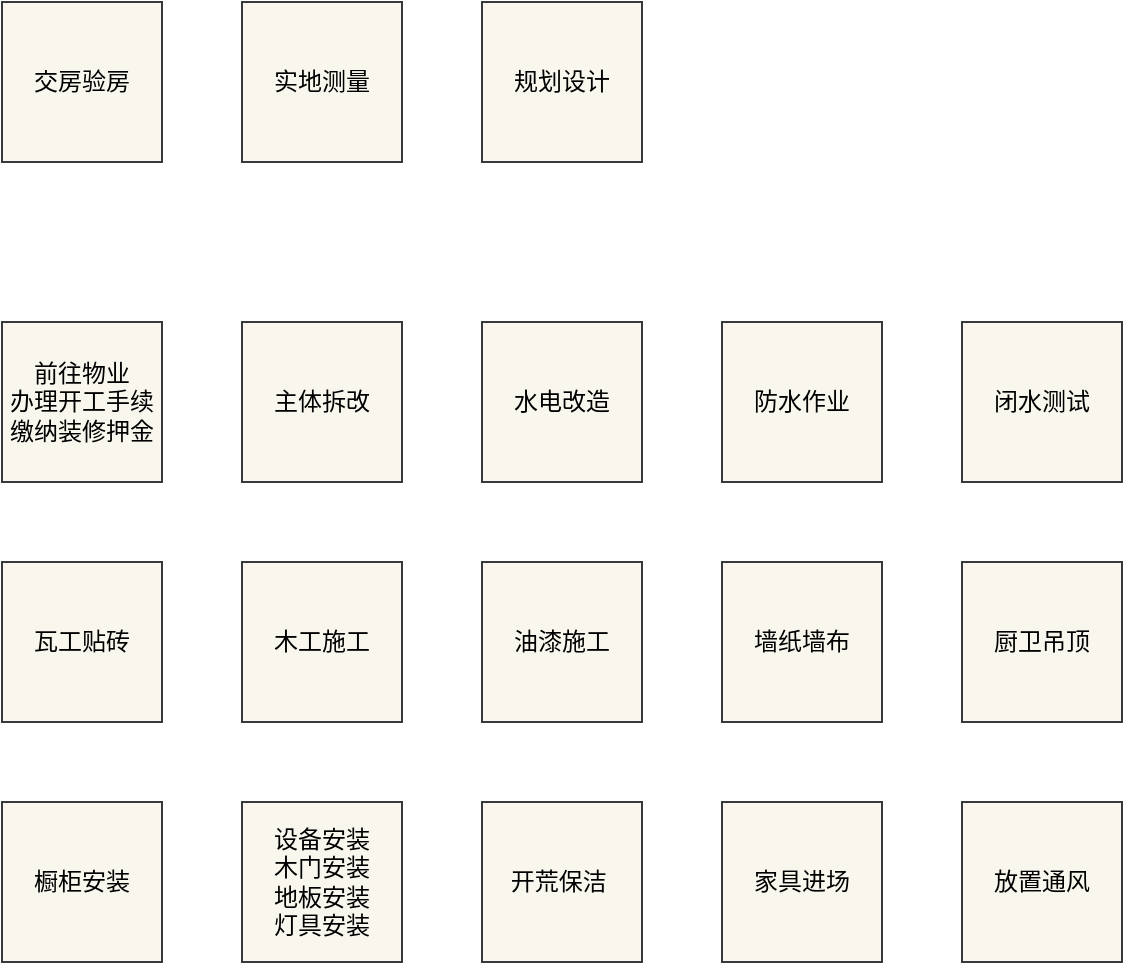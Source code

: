 <mxfile version="21.2.1" type="device" pages="16">
  <diagram id="8Or1qaD_gtfLJfDA9tPp" name="装修流程">
    <mxGraphModel dx="1050" dy="620" grid="1" gridSize="10" guides="1" tooltips="1" connect="1" arrows="1" fold="1" page="1" pageScale="1" pageWidth="1169" pageHeight="827" math="0" shadow="0">
      <root>
        <mxCell id="0" />
        <mxCell id="1" parent="0" />
        <mxCell id="HXV45jHKaYHlQXChldpk-1" value="实地测量" style="rounded=0;whiteSpace=wrap;html=1;fillColor=#f9f7ed;strokeColor=#36393d;" parent="1" vertex="1">
          <mxGeometry x="240" y="80" width="80" height="80" as="geometry" />
        </mxCell>
        <mxCell id="HXV45jHKaYHlQXChldpk-2" value="前往物业&lt;br&gt;办理开工手续&lt;br&gt;缴纳装修押金" style="rounded=0;whiteSpace=wrap;html=1;fillColor=#f9f7ed;strokeColor=#36393d;" parent="1" vertex="1">
          <mxGeometry x="120" y="240" width="80" height="80" as="geometry" />
        </mxCell>
        <mxCell id="HXV45jHKaYHlQXChldpk-3" value="主体拆改" style="rounded=0;whiteSpace=wrap;html=1;fillColor=#f9f7ed;strokeColor=#36393d;" parent="1" vertex="1">
          <mxGeometry x="240" y="240" width="80" height="80" as="geometry" />
        </mxCell>
        <mxCell id="HXV45jHKaYHlQXChldpk-4" value="水电改造" style="rounded=0;whiteSpace=wrap;html=1;fillColor=#f9f7ed;strokeColor=#36393d;" parent="1" vertex="1">
          <mxGeometry x="360" y="240" width="80" height="80" as="geometry" />
        </mxCell>
        <mxCell id="HXV45jHKaYHlQXChldpk-5" value="规划设计" style="rounded=0;whiteSpace=wrap;html=1;fillColor=#f9f7ed;strokeColor=#36393d;" parent="1" vertex="1">
          <mxGeometry x="360" y="80" width="80" height="80" as="geometry" />
        </mxCell>
        <mxCell id="HXV45jHKaYHlQXChldpk-6" value="防水作业" style="rounded=0;whiteSpace=wrap;html=1;fillColor=#f9f7ed;strokeColor=#36393d;" parent="1" vertex="1">
          <mxGeometry x="480" y="240" width="80" height="80" as="geometry" />
        </mxCell>
        <mxCell id="HXV45jHKaYHlQXChldpk-7" value="闭水测试" style="rounded=0;whiteSpace=wrap;html=1;fillColor=#f9f7ed;strokeColor=#36393d;" parent="1" vertex="1">
          <mxGeometry x="600" y="240" width="80" height="80" as="geometry" />
        </mxCell>
        <mxCell id="HXV45jHKaYHlQXChldpk-8" value="瓦工贴砖" style="rounded=0;whiteSpace=wrap;html=1;fillColor=#f9f7ed;strokeColor=#36393d;" parent="1" vertex="1">
          <mxGeometry x="120" y="360" width="80" height="80" as="geometry" />
        </mxCell>
        <mxCell id="HXV45jHKaYHlQXChldpk-9" value="木工施工" style="rounded=0;whiteSpace=wrap;html=1;fillColor=#f9f7ed;strokeColor=#36393d;" parent="1" vertex="1">
          <mxGeometry x="240" y="360" width="80" height="80" as="geometry" />
        </mxCell>
        <mxCell id="HXV45jHKaYHlQXChldpk-10" value="油漆施工" style="rounded=0;whiteSpace=wrap;html=1;fillColor=#f9f7ed;strokeColor=#36393d;" parent="1" vertex="1">
          <mxGeometry x="360" y="360" width="80" height="80" as="geometry" />
        </mxCell>
        <mxCell id="HXV45jHKaYHlQXChldpk-11" value="墙纸墙布" style="rounded=0;whiteSpace=wrap;html=1;fillColor=#f9f7ed;strokeColor=#36393d;" parent="1" vertex="1">
          <mxGeometry x="480" y="360" width="80" height="80" as="geometry" />
        </mxCell>
        <mxCell id="HXV45jHKaYHlQXChldpk-12" value="橱柜安装" style="rounded=0;whiteSpace=wrap;html=1;fillColor=#f9f7ed;strokeColor=#36393d;" parent="1" vertex="1">
          <mxGeometry x="120" y="480" width="80" height="80" as="geometry" />
        </mxCell>
        <mxCell id="HXV45jHKaYHlQXChldpk-13" value="设备安装&lt;br&gt;木门安装&lt;br&gt;地板安装&lt;br&gt;灯具安装" style="rounded=0;whiteSpace=wrap;html=1;fillColor=#f9f7ed;strokeColor=#36393d;" parent="1" vertex="1">
          <mxGeometry x="240" y="480" width="80" height="80" as="geometry" />
        </mxCell>
        <mxCell id="HXV45jHKaYHlQXChldpk-14" value="开荒保洁&amp;nbsp;" style="rounded=0;whiteSpace=wrap;html=1;fillColor=#f9f7ed;strokeColor=#36393d;" parent="1" vertex="1">
          <mxGeometry x="360" y="480" width="80" height="80" as="geometry" />
        </mxCell>
        <mxCell id="HXV45jHKaYHlQXChldpk-15" value="家具进场" style="rounded=0;whiteSpace=wrap;html=1;fillColor=#f9f7ed;strokeColor=#36393d;" parent="1" vertex="1">
          <mxGeometry x="480" y="480" width="80" height="80" as="geometry" />
        </mxCell>
        <mxCell id="HXV45jHKaYHlQXChldpk-16" value="放置通风" style="rounded=0;whiteSpace=wrap;html=1;fillColor=#f9f7ed;strokeColor=#36393d;" parent="1" vertex="1">
          <mxGeometry x="600" y="480" width="80" height="80" as="geometry" />
        </mxCell>
        <mxCell id="HXV45jHKaYHlQXChldpk-17" value="厨卫吊顶" style="rounded=0;whiteSpace=wrap;html=1;fillColor=#f9f7ed;strokeColor=#36393d;" parent="1" vertex="1">
          <mxGeometry x="600" y="360" width="80" height="80" as="geometry" />
        </mxCell>
        <mxCell id="HXV45jHKaYHlQXChldpk-18" value="交房验房" style="rounded=0;whiteSpace=wrap;html=1;fillColor=#f9f7ed;strokeColor=#36393d;" parent="1" vertex="1">
          <mxGeometry x="120" y="80" width="80" height="80" as="geometry" />
        </mxCell>
      </root>
    </mxGraphModel>
  </diagram>
  <diagram id="IPvlxuHlxHoXe8frodak" name="裁判器">
    <mxGraphModel dx="1662" dy="857" grid="1" gridSize="10" guides="0" tooltips="1" connect="1" arrows="1" fold="1" page="1" pageScale="1" pageWidth="827" pageHeight="1169" math="0" shadow="0">
      <root>
        <mxCell id="fX6ENCVWDa-VGeysXsWz-0" />
        <mxCell id="fX6ENCVWDa-VGeysXsWz-1" parent="fX6ENCVWDa-VGeysXsWz-0" />
        <mxCell id="fX6ENCVWDa-VGeysXsWz-4" value="主机" style="rounded=0;whiteSpace=wrap;html=1;" parent="fX6ENCVWDa-VGeysXsWz-1" vertex="1">
          <mxGeometry x="280" y="280" width="240" height="120" as="geometry" />
        </mxCell>
        <mxCell id="fX6ENCVWDa-VGeysXsWz-5" value="从机" style="rounded=0;whiteSpace=wrap;html=1;" parent="fX6ENCVWDa-VGeysXsWz-1" vertex="1">
          <mxGeometry x="80" y="520" width="160" height="160" as="geometry" />
        </mxCell>
        <mxCell id="fX6ENCVWDa-VGeysXsWz-7" value="插&lt;br&gt;座" style="rounded=0;whiteSpace=wrap;html=1;" parent="fX6ENCVWDa-VGeysXsWz-1" vertex="1">
          <mxGeometry x="40" y="520" width="40" height="160" as="geometry" />
        </mxCell>
        <mxCell id="fX6ENCVWDa-VGeysXsWz-9" value="从机" style="rounded=0;whiteSpace=wrap;html=1;" parent="fX6ENCVWDa-VGeysXsWz-1" vertex="1">
          <mxGeometry x="560" y="520" width="160" height="160" as="geometry" />
        </mxCell>
        <mxCell id="fX6ENCVWDa-VGeysXsWz-10" value="插&lt;br&gt;座" style="rounded=0;whiteSpace=wrap;html=1;" parent="fX6ENCVWDa-VGeysXsWz-1" vertex="1">
          <mxGeometry x="720" y="520" width="40" height="160" as="geometry" />
        </mxCell>
        <mxCell id="fX6ENCVWDa-VGeysXsWz-11" value="蓝&lt;br&gt;牙" style="rounded=0;whiteSpace=wrap;html=1;" parent="fX6ENCVWDa-VGeysXsWz-1" vertex="1">
          <mxGeometry x="240" y="520" width="40" height="160" as="geometry" />
        </mxCell>
        <mxCell id="fX6ENCVWDa-VGeysXsWz-12" value="蓝&lt;br&gt;牙" style="rounded=0;whiteSpace=wrap;html=1;" parent="fX6ENCVWDa-VGeysXsWz-1" vertex="1">
          <mxGeometry x="520" y="520" width="40" height="160" as="geometry" />
        </mxCell>
        <mxCell id="fX6ENCVWDa-VGeysXsWz-13" value="蓝牙" style="rounded=0;whiteSpace=wrap;html=1;" parent="fX6ENCVWDa-VGeysXsWz-1" vertex="1">
          <mxGeometry x="280" y="400" width="240" height="40" as="geometry" />
        </mxCell>
        <mxCell id="fX6ENCVWDa-VGeysXsWz-14" value="红外" style="rounded=0;whiteSpace=wrap;html=1;" parent="fX6ENCVWDa-VGeysXsWz-1" vertex="1">
          <mxGeometry x="280" y="240" width="240" height="40" as="geometry" />
        </mxCell>
        <mxCell id="fX6ENCVWDa-VGeysXsWz-15" value="遥控" style="rounded=0;whiteSpace=wrap;html=1;" parent="fX6ENCVWDa-VGeysXsWz-1" vertex="1">
          <mxGeometry x="280" width="240" height="120" as="geometry" />
        </mxCell>
        <mxCell id="fX6ENCVWDa-VGeysXsWz-16" value="红外" style="rounded=0;whiteSpace=wrap;html=1;" parent="fX6ENCVWDa-VGeysXsWz-1" vertex="1">
          <mxGeometry x="280" y="120" width="240" height="40" as="geometry" />
        </mxCell>
      </root>
    </mxGraphModel>
  </diagram>
  <diagram id="k22qurZNXMlADQCxNXxF" name="键盘层级">
    <mxGraphModel dx="1662" dy="857" grid="1" gridSize="10" guides="0" tooltips="1" connect="1" arrows="1" fold="1" page="1" pageScale="1" pageWidth="827" pageHeight="1169" math="0" shadow="0">
      <root>
        <mxCell id="xWhC6UvPql5u08Fr6aXE-0" />
        <mxCell id="xWhC6UvPql5u08Fr6aXE-1" parent="xWhC6UvPql5u08Fr6aXE-0" />
        <mxCell id="AB0CA6oftGsHGkbkkhzG-18" value="fn2" style="edgeStyle=orthogonalEdgeStyle;rounded=0;orthogonalLoop=1;jettySize=auto;html=1;fontFamily=Sarasa Term SC;" parent="xWhC6UvPql5u08Fr6aXE-1" source="AB0CA6oftGsHGkbkkhzG-5" target="AB0CA6oftGsHGkbkkhzG-11" edge="1">
          <mxGeometry relative="1" as="geometry" />
        </mxCell>
        <mxCell id="AB0CA6oftGsHGkbkkhzG-5" value="layer&amp;nbsp;1&lt;br&gt;(shortcut)" style="rounded=0;whiteSpace=wrap;html=1;fontFamily=Sarasa Term SC;fontStyle=1;fillColor=#f9f7ed;strokeColor=#36393d;" parent="xWhC6UvPql5u08Fr6aXE-1" vertex="1">
          <mxGeometry x="80" y="280" width="640" height="40" as="geometry" />
        </mxCell>
        <mxCell id="AB0CA6oftGsHGkbkkhzG-17" value="fn1" style="edgeStyle=orthogonalEdgeStyle;rounded=0;orthogonalLoop=1;jettySize=auto;html=1;fontFamily=Sarasa Term SC;" parent="xWhC6UvPql5u08Fr6aXE-1" source="AB0CA6oftGsHGkbkkhzG-7" target="AB0CA6oftGsHGkbkkhzG-5" edge="1">
          <mxGeometry relative="1" as="geometry" />
        </mxCell>
        <mxCell id="AB0CA6oftGsHGkbkkhzG-7" value="layer 0&lt;br&gt;(default)" style="rounded=0;whiteSpace=wrap;html=1;fontFamily=Sarasa Term SC;fontStyle=1;fillColor=#eeeeee;strokeColor=#36393d;" parent="xWhC6UvPql5u08Fr6aXE-1" vertex="1">
          <mxGeometry x="80" y="380" width="640" height="40" as="geometry" />
        </mxCell>
        <mxCell id="AB0CA6oftGsHGkbkkhzG-11" value="layer&amp;nbsp;2&lt;br&gt;(vector)" style="rounded=0;whiteSpace=wrap;html=1;fontFamily=Sarasa Term SC;fontStyle=1;fillColor=#cce5ff;strokeColor=#36393d;" parent="xWhC6UvPql5u08Fr6aXE-1" vertex="1">
          <mxGeometry x="80" y="180" width="640" height="40" as="geometry" />
        </mxCell>
        <mxCell id="AB0CA6oftGsHGkbkkhzG-12" value="layer&amp;nbsp;3.1&lt;br&gt;(qwerty)" style="rounded=0;whiteSpace=wrap;html=1;fontFamily=Sarasa Term SC;fontStyle=1;fillColor=#ffcc99;strokeColor=#36393d;" parent="xWhC6UvPql5u08Fr6aXE-1" vertex="1">
          <mxGeometry x="80" y="80" width="120" height="40" as="geometry" />
        </mxCell>
        <mxCell id="AB0CA6oftGsHGkbkkhzG-13" value="layer&amp;nbsp;3.2&lt;br&gt;(colemak)" style="rounded=0;whiteSpace=wrap;html=1;fontFamily=Sarasa Term SC;fontStyle=1;fillColor=#ffcc99;strokeColor=#36393d;" parent="xWhC6UvPql5u08Fr6aXE-1" vertex="1">
          <mxGeometry x="210" y="80" width="120" height="40" as="geometry" />
        </mxCell>
        <mxCell id="AB0CA6oftGsHGkbkkhzG-14" value="layer&amp;nbsp;3.3&lt;br&gt;(norman)" style="rounded=0;whiteSpace=wrap;html=1;fontFamily=Sarasa Term SC;fontStyle=1;fillColor=#ffcc99;strokeColor=#36393d;" parent="xWhC6UvPql5u08Fr6aXE-1" vertex="1">
          <mxGeometry x="340" y="80" width="120" height="40" as="geometry" />
        </mxCell>
        <mxCell id="AB0CA6oftGsHGkbkkhzG-15" value="layer&amp;nbsp;3.4&lt;br&gt;(dvorak)" style="rounded=0;whiteSpace=wrap;html=1;fontFamily=Sarasa Term SC;fontStyle=1;fillColor=#ffcc99;strokeColor=#36393d;" parent="xWhC6UvPql5u08Fr6aXE-1" vertex="1">
          <mxGeometry x="470" y="80" width="120" height="40" as="geometry" />
        </mxCell>
        <mxCell id="AB0CA6oftGsHGkbkkhzG-16" value="layer&amp;nbsp;3.5&lt;br&gt;(dƷvorak)" style="rounded=0;whiteSpace=wrap;html=1;fontFamily=Sarasa Term SC;fontStyle=1;fillColor=#ffcc99;strokeColor=#36393d;" parent="xWhC6UvPql5u08Fr6aXE-1" vertex="1">
          <mxGeometry x="600" y="80" width="120" height="40" as="geometry" />
        </mxCell>
        <mxCell id="AB0CA6oftGsHGkbkkhzG-19" value="fn23" style="edgeStyle=orthogonalEdgeStyle;rounded=0;orthogonalLoop=1;jettySize=auto;html=1;fontFamily=Sarasa Term SC;" parent="xWhC6UvPql5u08Fr6aXE-1" edge="1">
          <mxGeometry relative="1" as="geometry">
            <mxPoint x="400" y="180" as="sourcePoint" />
            <mxPoint x="400" y="120" as="targetPoint" />
          </mxGeometry>
        </mxCell>
        <mxCell id="AB0CA6oftGsHGkbkkhzG-20" value="fn22" style="edgeStyle=orthogonalEdgeStyle;rounded=0;orthogonalLoop=1;jettySize=auto;html=1;fontFamily=Sarasa Term SC;" parent="xWhC6UvPql5u08Fr6aXE-1" edge="1">
          <mxGeometry relative="1" as="geometry">
            <mxPoint x="270" y="180" as="sourcePoint" />
            <mxPoint x="270" y="120" as="targetPoint" />
          </mxGeometry>
        </mxCell>
        <mxCell id="AB0CA6oftGsHGkbkkhzG-21" value="fn30" style="edgeStyle=orthogonalEdgeStyle;rounded=0;orthogonalLoop=1;jettySize=auto;html=1;fontFamily=Sarasa Term SC;" parent="xWhC6UvPql5u08Fr6aXE-1" edge="1">
          <mxGeometry relative="1" as="geometry">
            <mxPoint x="530" y="180" as="sourcePoint" />
            <mxPoint x="530" y="120" as="targetPoint" />
          </mxGeometry>
        </mxCell>
        <mxCell id="AB0CA6oftGsHGkbkkhzG-22" value="fn31" style="edgeStyle=orthogonalEdgeStyle;rounded=0;orthogonalLoop=1;jettySize=auto;html=1;fontFamily=Sarasa Term SC;" parent="xWhC6UvPql5u08Fr6aXE-1" edge="1">
          <mxGeometry relative="1" as="geometry">
            <mxPoint x="660" y="180" as="sourcePoint" />
            <mxPoint x="660" y="120" as="targetPoint" />
          </mxGeometry>
        </mxCell>
        <mxCell id="AB0CA6oftGsHGkbkkhzG-23" value="fn21" style="edgeStyle=orthogonalEdgeStyle;rounded=0;orthogonalLoop=1;jettySize=auto;html=1;fontFamily=Sarasa Term SC;" parent="xWhC6UvPql5u08Fr6aXE-1" edge="1">
          <mxGeometry relative="1" as="geometry">
            <mxPoint x="140" y="180" as="sourcePoint" />
            <mxPoint x="140" y="120" as="targetPoint" />
          </mxGeometry>
        </mxCell>
      </root>
    </mxGraphModel>
  </diagram>
  <diagram id="QADjvbgLvQeWIZWFtMPP" name="博客架构">
    <mxGraphModel dx="3324" dy="1714" grid="1" gridSize="10" guides="0" tooltips="1" connect="1" arrows="1" fold="1" page="1" pageScale="1" pageWidth="827" pageHeight="1169" math="0" shadow="0">
      <root>
        <mxCell id="wTpBAd4tdY-8ZdKGStND-0" />
        <mxCell id="wTpBAd4tdY-8ZdKGStND-1" parent="wTpBAd4tdY-8ZdKGStND-0" />
        <mxCell id="wTpBAd4tdY-8ZdKGStND-10" style="edgeStyle=orthogonalEdgeStyle;rounded=0;orthogonalLoop=1;jettySize=auto;html=1;fontFamily=Sarasa Term SC;" parent="wTpBAd4tdY-8ZdKGStND-1" source="wTpBAd4tdY-8ZdKGStND-2" target="wTpBAd4tdY-8ZdKGStND-4" edge="1">
          <mxGeometry relative="1" as="geometry" />
        </mxCell>
        <mxCell id="wTpBAd4tdY-8ZdKGStND-2" value="静态博客生成器&lt;br&gt;hexo｜hugo｜..." style="rounded=0;whiteSpace=wrap;html=1;fontFamily=Sarasa Term SC;fontStyle=1" parent="wTpBAd4tdY-8ZdKGStND-1" vertex="1">
          <mxGeometry x="240" y="400" width="120" height="80" as="geometry" />
        </mxCell>
        <mxCell id="wTpBAd4tdY-8ZdKGStND-9" style="edgeStyle=orthogonalEdgeStyle;rounded=0;orthogonalLoop=1;jettySize=auto;html=1;fontFamily=Sarasa Term SC;" parent="wTpBAd4tdY-8ZdKGStND-1" source="wTpBAd4tdY-8ZdKGStND-3" target="wTpBAd4tdY-8ZdKGStND-2" edge="1">
          <mxGeometry relative="1" as="geometry" />
        </mxCell>
        <mxCell id="wTpBAd4tdY-8ZdKGStND-3" value="博客框架" style="rounded=0;whiteSpace=wrap;html=1;fontFamily=Sarasa Term SC;fontStyle=1" parent="wTpBAd4tdY-8ZdKGStND-1" vertex="1">
          <mxGeometry x="80" y="320" width="120" height="240" as="geometry" />
        </mxCell>
        <mxCell id="wTpBAd4tdY-8ZdKGStND-11" style="edgeStyle=orthogonalEdgeStyle;rounded=0;orthogonalLoop=1;jettySize=auto;html=1;fontFamily=Sarasa Term SC;" parent="wTpBAd4tdY-8ZdKGStND-1" source="wTpBAd4tdY-8ZdKGStND-4" target="wTpBAd4tdY-8ZdKGStND-5" edge="1">
          <mxGeometry relative="1" as="geometry" />
        </mxCell>
        <mxCell id="wTpBAd4tdY-8ZdKGStND-4" value="html" style="rounded=0;whiteSpace=wrap;html=1;fontFamily=Sarasa Term SC;fontStyle=1;fillColor=#ffcc99;strokeColor=#36393d;" parent="wTpBAd4tdY-8ZdKGStND-1" vertex="1">
          <mxGeometry x="400" y="400" width="120" height="80" as="geometry" />
        </mxCell>
        <mxCell id="wTpBAd4tdY-8ZdKGStND-5" value="托管服务器&lt;br&gt;&lt;br&gt;使用GitHubPages实现" style="rounded=0;whiteSpace=wrap;html=1;fontFamily=Sarasa Term SC;fontStyle=1" parent="wTpBAd4tdY-8ZdKGStND-1" vertex="1">
          <mxGeometry x="560" y="400" width="120" height="80" as="geometry" />
        </mxCell>
        <mxCell id="wTpBAd4tdY-8ZdKGStND-6" value="原始文件&lt;br&gt;（markdown.md）" style="rounded=0;whiteSpace=wrap;html=1;fontFamily=Sarasa Term SC;fontStyle=1;fillColor=#cce5ff;strokeColor=#36393d;" parent="wTpBAd4tdY-8ZdKGStND-1" vertex="1">
          <mxGeometry x="90" y="330" width="100" height="70" as="geometry" />
        </mxCell>
        <mxCell id="wTpBAd4tdY-8ZdKGStND-7" value="博客主题&lt;br&gt;NexT｜MemE｜..." style="rounded=0;whiteSpace=wrap;html=1;fontFamily=Sarasa Term SC;fontStyle=1;fillColor=#cce5ff;strokeColor=#36393d;" parent="wTpBAd4tdY-8ZdKGStND-1" vertex="1">
          <mxGeometry x="90" y="520" width="100" height="30" as="geometry" />
        </mxCell>
        <mxCell id="wTpBAd4tdY-8ZdKGStND-8" value="配置文件" style="rounded=0;whiteSpace=wrap;html=1;fontFamily=Sarasa Term SC;fontStyle=1;fillColor=#cce5ff;strokeColor=#36393d;" parent="wTpBAd4tdY-8ZdKGStND-1" vertex="1">
          <mxGeometry x="90" y="480" width="100" height="30" as="geometry" />
        </mxCell>
        <mxCell id="wTpBAd4tdY-8ZdKGStND-13" style="edgeStyle=orthogonalEdgeStyle;rounded=0;orthogonalLoop=1;jettySize=auto;html=1;fontFamily=Sarasa Term SC;" parent="wTpBAd4tdY-8ZdKGStND-1" source="wTpBAd4tdY-8ZdKGStND-12" target="wTpBAd4tdY-8ZdKGStND-5" edge="1">
          <mxGeometry relative="1" as="geometry" />
        </mxCell>
        <mxCell id="wTpBAd4tdY-8ZdKGStND-12" value="浏览器访问" style="rounded=0;whiteSpace=wrap;html=1;fontFamily=Sarasa Term SC;fontStyle=1" parent="wTpBAd4tdY-8ZdKGStND-1" vertex="1">
          <mxGeometry x="560" y="560" width="120" height="80" as="geometry" />
        </mxCell>
        <mxCell id="wTpBAd4tdY-8ZdKGStND-18" style="rounded=0;orthogonalLoop=1;jettySize=auto;html=1;fontFamily=Sarasa Term SC;exitX=0.5;exitY=1;exitDx=0;exitDy=0;entryX=0.5;entryY=0;entryDx=0;entryDy=0;" parent="wTpBAd4tdY-8ZdKGStND-1" source="wTpBAd4tdY-8ZdKGStND-14" target="wTpBAd4tdY-8ZdKGStND-15" edge="1">
          <mxGeometry relative="1" as="geometry" />
        </mxCell>
        <mxCell id="wTpBAd4tdY-8ZdKGStND-19" style="edgeStyle=none;rounded=0;orthogonalLoop=1;jettySize=auto;html=1;entryX=0.5;entryY=0;entryDx=0;entryDy=0;fontFamily=Sarasa Term SC;exitX=0.5;exitY=1;exitDx=0;exitDy=0;" parent="wTpBAd4tdY-8ZdKGStND-1" source="wTpBAd4tdY-8ZdKGStND-14" target="wTpBAd4tdY-8ZdKGStND-16" edge="1">
          <mxGeometry relative="1" as="geometry" />
        </mxCell>
        <mxCell id="wTpBAd4tdY-8ZdKGStND-20" style="edgeStyle=none;rounded=0;orthogonalLoop=1;jettySize=auto;html=1;entryX=0.5;entryY=0;entryDx=0;entryDy=0;fontFamily=Sarasa Term SC;exitX=0.5;exitY=1;exitDx=0;exitDy=0;" parent="wTpBAd4tdY-8ZdKGStND-1" source="wTpBAd4tdY-8ZdKGStND-14" target="wTpBAd4tdY-8ZdKGStND-17" edge="1">
          <mxGeometry relative="1" as="geometry" />
        </mxCell>
        <mxCell id="wTpBAd4tdY-8ZdKGStND-14" value="在GitHub中&lt;br&gt;“username.github.io”&lt;br&gt;这个仓库可以作为导航站点或者个人主页&lt;br&gt;例如：&lt;span class=&quot;flex-auto min-width-0 css-truncate css-truncate-target width-fit&quot;&gt;&lt;br&gt;        &lt;a title=&quot;https://sulfurandcu.github.io/&quot; target=&quot;_blank&quot; class=&quot;text-bold&quot; href=&quot;https://sulfurandcu.github.io/&quot;&gt;sulfurandcu.github.io/&lt;/a&gt;&lt;/span&gt;" style="rounded=0;whiteSpace=wrap;html=1;fontFamily=Sarasa Term SC;fontStyle=1" parent="wTpBAd4tdY-8ZdKGStND-1" vertex="1">
          <mxGeometry x="240" y="760" width="280" height="80" as="geometry" />
        </mxCell>
        <mxCell id="wTpBAd4tdY-8ZdKGStND-15" value="“repo.a.is.my.blog”&lt;br&gt;这个仓库作为博客&lt;br&gt;例如：&lt;br&gt;&lt;span class=&quot;flex-auto min-width-0 css-truncate css-truncate-target width-fit&quot;&gt;&lt;a title=&quot;https://sulfurandcu.github.io/sulfurandcu.io/&quot; target=&quot;_blank&quot; class=&quot;text-bold&quot; href=&quot;https://sulfurandcu.github.io/sulfurandcu.io/&quot;&gt;sulfurandcu.github.io/sulfurandcu.io/&lt;/a&gt;&lt;/span&gt;" style="rounded=0;whiteSpace=wrap;html=1;fontFamily=Sarasa Term SC;fontStyle=1" parent="wTpBAd4tdY-8ZdKGStND-1" vertex="1">
          <mxGeometry x="80" y="920" width="240" height="80" as="geometry" />
        </mxCell>
        <mxCell id="wTpBAd4tdY-8ZdKGStND-16" value="“repo.a.is.my.note”&lt;br&gt;这个仓库作为日常笔记&lt;br&gt;例如：&lt;br&gt;&lt;span class=&quot;flex-auto min-width-0 css-truncate css-truncate-target width-fit&quot;&gt;&lt;a title=&quot;https://sulfurandcu.github.io/sulfurandcu.io/&quot; target=&quot;_blank&quot; class=&quot;text-bold&quot; href=&quot;https://sulfurandcu.github.io/sulfurandcu.io/&quot;&gt;sulfurandcu.github.io/sulfurandcu.me/&lt;/a&gt;&lt;/span&gt;" style="rounded=0;whiteSpace=wrap;html=1;fontFamily=Sarasa Term SC;fontStyle=1" parent="wTpBAd4tdY-8ZdKGStND-1" vertex="1">
          <mxGeometry x="360" y="920" width="240" height="80" as="geometry" />
        </mxCell>
        <mxCell id="wTpBAd4tdY-8ZdKGStND-17" value="“ProjectManual”&lt;br&gt;这个仓库作为某个项目的说明手册&lt;br&gt;例如：&lt;br&gt;&lt;span class=&quot;flex-auto min-width-0 css-truncate css-truncate-target width-fit&quot;&gt;&lt;a title=&quot;https://sulfurandcu.github.io/sulfurandcu.io/&quot; target=&quot;_blank&quot; class=&quot;text-bold&quot; href=&quot;https://sulfurandcu.github.io/sulfurandcu.io/&quot;&gt;sulfurandcu.github.io/ProjectManual.X/&lt;/a&gt;&lt;/span&gt;" style="rounded=0;whiteSpace=wrap;html=1;fontFamily=Sarasa Term SC;fontStyle=1" parent="wTpBAd4tdY-8ZdKGStND-1" vertex="1">
          <mxGeometry x="640" y="920" width="240" height="80" as="geometry" />
        </mxCell>
      </root>
    </mxGraphModel>
  </diagram>
  <diagram id="JykJHCsnMHZdvdeYmYTo" name="文档系统">
    <mxGraphModel dx="1662" dy="857" grid="1" gridSize="10" guides="0" tooltips="1" connect="1" arrows="1" fold="1" page="1" pageScale="1" pageWidth="1169" pageHeight="827" math="0" shadow="0">
      <root>
        <mxCell id="0" />
        <mxCell id="1" parent="0" />
        <mxCell id="7-561Vt6q0pw7u12qvg0-28" value="间隔5分钟自动更新" style="edgeStyle=orthogonalEdgeStyle;rounded=0;orthogonalLoop=1;jettySize=auto;html=1;entryX=0.5;entryY=0;entryDx=0;entryDy=0;fontFamily=Sarasa Fixed SC;fontStyle=1" parent="1" source="06WEHMQdC9w3lh1dPHMe-1" target="7-561Vt6q0pw7u12qvg0-7" edge="1">
          <mxGeometry relative="1" as="geometry" />
        </mxCell>
        <mxCell id="06WEHMQdC9w3lh1dPHMe-1" value="SVN" style="rounded=0;whiteSpace=wrap;html=1;fontFamily=Sarasa Fixed SC;fillColor=#eeeeee;strokeColor=#36393d;verticalAlign=top;fontStyle=1" parent="1" vertex="1">
          <mxGeometry x="80" y="80" width="1000" height="120" as="geometry" />
        </mxCell>
        <mxCell id="06WEHMQdC9w3lh1dPHMe-5" value="张斯岸" style="rounded=0;whiteSpace=wrap;html=1;fontFamily=Sarasa Fixed SC;fillColor=#f9f7ed;strokeColor=#36393d;verticalAlign=bottom;fontStyle=1" parent="1" vertex="1">
          <mxGeometry x="80" y="280" width="200" height="320" as="geometry" />
        </mxCell>
        <mxCell id="7-561Vt6q0pw7u12qvg0-38" value="访问" style="edgeStyle=orthogonalEdgeStyle;rounded=0;orthogonalLoop=1;jettySize=auto;html=1;fontFamily=Sarasa Fixed SC;startArrow=none;startFill=0;labelBackgroundColor=#F9F7ED;fontStyle=1;fontSize=10;" parent="1" source="eaPIiQFsUYvP9657IEN6-1" target="7-561Vt6q0pw7u12qvg0-2" edge="1">
          <mxGeometry relative="1" as="geometry">
            <mxPoint x="360" y="410" as="targetPoint" />
            <mxPoint as="offset" />
          </mxGeometry>
        </mxCell>
        <mxCell id="eaPIiQFsUYvP9657IEN6-1" value="本地浏览器预览&lt;br&gt;&lt;span style=&quot;&quot;&gt;&lt;a href=&quot;http://localhost:3000/&quot;&gt;http://localhost:3000/&lt;/a&gt;&lt;/span&gt;" style="rounded=0;whiteSpace=wrap;html=1;fontFamily=Sarasa Fixed SC;fontStyle=1;fillColor=#f9f7ed;strokeColor=#36393d;" parent="1" vertex="1">
          <mxGeometry x="100" y="460" width="160" height="40" as="geometry" />
        </mxCell>
        <mxCell id="7-561Vt6q0pw7u12qvg0-5" style="edgeStyle=orthogonalEdgeStyle;rounded=0;orthogonalLoop=1;jettySize=auto;html=1;fontFamily=Sarasa Fixed SC;fontStyle=1" parent="1" source="7-561Vt6q0pw7u12qvg0-1" target="7-561Vt6q0pw7u12qvg0-2" edge="1">
          <mxGeometry relative="1" as="geometry" />
        </mxCell>
        <mxCell id="7-561Vt6q0pw7u12qvg0-25" value="checkout/update/commit" style="edgeStyle=orthogonalEdgeStyle;rounded=0;orthogonalLoop=1;jettySize=auto;html=1;fontFamily=Sarasa Fixed SC;fontStyle=1;startArrow=classic;startFill=1;" parent="1" source="06WEHMQdC9w3lh1dPHMe-5" edge="1">
          <mxGeometry relative="1" as="geometry">
            <mxPoint x="180" y="200" as="targetPoint" />
          </mxGeometry>
        </mxCell>
        <mxCell id="7-561Vt6q0pw7u12qvg0-1" value="&lt;span style=&quot;&quot;&gt;文档系统源码&lt;br&gt;（拷贝）&lt;/span&gt;" style="rounded=0;whiteSpace=wrap;html=1;fontFamily=Sarasa Fixed SC;fontStyle=1;fillColor=#ffcc99;strokeColor=#36393d;" parent="1" vertex="1">
          <mxGeometry x="100" y="300" width="160" height="40" as="geometry" />
        </mxCell>
        <mxCell id="7-561Vt6q0pw7u12qvg0-2" value="通过docsify指令&lt;br&gt;在3000端口开启http服务" style="rounded=0;whiteSpace=wrap;html=1;fontFamily=Sarasa Fixed SC;fontStyle=1;fillColor=#cce5ff;strokeColor=#36393d;" parent="1" vertex="1">
          <mxGeometry x="100" y="380" width="160" height="40" as="geometry" />
        </mxCell>
        <mxCell id="7-561Vt6q0pw7u12qvg0-6" value="&lt;span style=&quot;&quot;&gt;文档系统源码&lt;br&gt;&lt;/span&gt;" style="rounded=0;whiteSpace=wrap;html=1;fontFamily=Sarasa Fixed SC;fontStyle=1;fillColor=#ffcccc;strokeColor=#36393d;" parent="1" vertex="1">
          <mxGeometry x="500" y="120" width="160" height="40" as="geometry" />
        </mxCell>
        <mxCell id="7-561Vt6q0pw7u12qvg0-7" value="文档服务器&lt;br&gt;(172.18.57.98)" style="rounded=0;whiteSpace=wrap;html=1;fontFamily=Sarasa Fixed SC;fillColor=#eeeeee;strokeColor=#36393d;verticalAlign=bottom;fontStyle=1" parent="1" vertex="1">
          <mxGeometry x="480" y="280" width="200" height="240" as="geometry" />
        </mxCell>
        <mxCell id="7-561Vt6q0pw7u12qvg0-9" style="edgeStyle=orthogonalEdgeStyle;rounded=0;orthogonalLoop=1;jettySize=auto;html=1;fontFamily=Sarasa Fixed SC;fontStyle=1" parent="1" source="7-561Vt6q0pw7u12qvg0-10" target="7-561Vt6q0pw7u12qvg0-12" edge="1">
          <mxGeometry relative="1" as="geometry" />
        </mxCell>
        <mxCell id="7-561Vt6q0pw7u12qvg0-10" value="&lt;span style=&quot;&quot;&gt;文档系统源码&lt;br&gt;（拷贝）&lt;/span&gt;" style="rounded=0;whiteSpace=wrap;html=1;fontFamily=Sarasa Fixed SC;fontStyle=1;fillColor=#ffcc99;strokeColor=#36393d;" parent="1" vertex="1">
          <mxGeometry x="500" y="300" width="160" height="40" as="geometry" />
        </mxCell>
        <mxCell id="7-561Vt6q0pw7u12qvg0-12" value="通过docsify指令&lt;br&gt;在3000端口开启http服务" style="rounded=0;whiteSpace=wrap;html=1;fontFamily=Sarasa Fixed SC;fontStyle=1;fillColor=#cce5ff;strokeColor=#36393d;" parent="1" vertex="1">
          <mxGeometry x="500" y="380" width="160" height="40" as="geometry" />
        </mxCell>
        <mxCell id="7-561Vt6q0pw7u12qvg0-27" value="&lt;span style=&quot;&quot;&gt;checkout/update/commit&lt;/span&gt;" style="edgeStyle=orthogonalEdgeStyle;rounded=0;orthogonalLoop=1;jettySize=auto;html=1;fontFamily=Sarasa Fixed SC;startArrow=classic;startFill=1;fontStyle=1" parent="1" source="7-561Vt6q0pw7u12qvg0-19" edge="1">
          <mxGeometry relative="1" as="geometry">
            <mxPoint x="980" y="200" as="targetPoint" />
          </mxGeometry>
        </mxCell>
        <mxCell id="7-561Vt6q0pw7u12qvg0-19" value="李斯尓" style="rounded=0;whiteSpace=wrap;html=1;fontFamily=Sarasa Fixed SC;verticalAlign=bottom;fontStyle=1;fillColor=#f9f7ed;strokeColor=#36393d;" parent="1" vertex="1">
          <mxGeometry x="880" y="280" width="200" height="320" as="geometry" />
        </mxCell>
        <mxCell id="7-561Vt6q0pw7u12qvg0-39" value="访问" style="edgeStyle=orthogonalEdgeStyle;rounded=0;orthogonalLoop=1;jettySize=auto;html=1;fontFamily=Sarasa Fixed SC;startArrow=none;startFill=0;labelBackgroundColor=#F9F7ED;fontStyle=1;fontSize=10;" parent="1" source="7-561Vt6q0pw7u12qvg0-20" target="7-561Vt6q0pw7u12qvg0-24" edge="1">
          <mxGeometry relative="1" as="geometry" />
        </mxCell>
        <mxCell id="7-561Vt6q0pw7u12qvg0-20" value="本地浏览器预览&lt;br&gt;&lt;a href=&quot;http://localhost:3000/&quot;&gt;http://localhost:3000/&lt;/a&gt;" style="rounded=0;whiteSpace=wrap;html=1;fontFamily=Sarasa Fixed SC;fontStyle=1;fillColor=#f9f7ed;strokeColor=#36393d;" parent="1" vertex="1">
          <mxGeometry x="900" y="460" width="160" height="40" as="geometry" />
        </mxCell>
        <mxCell id="7-561Vt6q0pw7u12qvg0-21" style="edgeStyle=orthogonalEdgeStyle;rounded=0;orthogonalLoop=1;jettySize=auto;html=1;fontFamily=Sarasa Fixed SC;fontStyle=1" parent="1" source="7-561Vt6q0pw7u12qvg0-22" target="7-561Vt6q0pw7u12qvg0-24" edge="1">
          <mxGeometry relative="1" as="geometry" />
        </mxCell>
        <mxCell id="7-561Vt6q0pw7u12qvg0-22" value="&lt;span style=&quot;&quot;&gt;文档系统源码&lt;br&gt;（拷贝）&lt;/span&gt;" style="rounded=0;whiteSpace=wrap;html=1;fontFamily=Sarasa Fixed SC;fontStyle=1;fillColor=#ffcc99;strokeColor=#36393d;" parent="1" vertex="1">
          <mxGeometry x="900" y="300" width="160" height="40" as="geometry" />
        </mxCell>
        <mxCell id="7-561Vt6q0pw7u12qvg0-24" value="通过docsify指令&lt;br&gt;在3000端口开启http服务" style="rounded=0;whiteSpace=wrap;html=1;fontFamily=Sarasa Fixed SC;fontStyle=1;fillColor=#cce5ff;strokeColor=#36393d;" parent="1" vertex="1">
          <mxGeometry x="900" y="380" width="160" height="40" as="geometry" />
        </mxCell>
        <mxCell id="7-561Vt6q0pw7u12qvg0-30" value="访问" style="edgeStyle=entityRelationEdgeStyle;rounded=0;orthogonalLoop=1;jettySize=auto;html=1;fontFamily=Sarasa Fixed SC;fontStyle=1" parent="1" source="7-561Vt6q0pw7u12qvg0-29" target="7-561Vt6q0pw7u12qvg0-12" edge="1">
          <mxGeometry relative="1" as="geometry">
            <mxPoint x="370" y="500" as="targetPoint" />
          </mxGeometry>
        </mxCell>
        <mxCell id="7-561Vt6q0pw7u12qvg0-29" value="使用浏览器访问&lt;br&gt;&lt;span style=&quot;&quot;&gt;&lt;a href=&quot;http://localhost:3000/&quot;&gt;http://172.18.57.98:3000/&lt;/a&gt;&lt;/span&gt;" style="rounded=0;whiteSpace=wrap;html=1;fontFamily=Sarasa Fixed SC;fontStyle=1;fillColor=#f9f7ed;strokeColor=#36393d;" parent="1" vertex="1">
          <mxGeometry x="100" y="520" width="160" height="40" as="geometry" />
        </mxCell>
        <mxCell id="7-561Vt6q0pw7u12qvg0-32" value="访问" style="edgeStyle=entityRelationEdgeStyle;rounded=0;orthogonalLoop=1;jettySize=auto;html=1;fontFamily=Sarasa Fixed SC;fontStyle=1" parent="1" source="7-561Vt6q0pw7u12qvg0-31" target="7-561Vt6q0pw7u12qvg0-12" edge="1">
          <mxGeometry relative="1" as="geometry" />
        </mxCell>
        <mxCell id="7-561Vt6q0pw7u12qvg0-31" value="使用浏览器访问&lt;br&gt;&lt;span style=&quot;&quot;&gt;&lt;a href=&quot;http://localhost:3000/&quot;&gt;http://172.18.57.98:3000/&lt;/a&gt;&lt;/span&gt;" style="rounded=0;whiteSpace=wrap;html=1;fontFamily=Sarasa Fixed SC;fontStyle=1;fillColor=#f9f7ed;strokeColor=#36393d;" parent="1" vertex="1">
          <mxGeometry x="900" y="520" width="160" height="40" as="geometry" />
        </mxCell>
      </root>
    </mxGraphModel>
  </diagram>
  <diagram id="El1Veb781LV3OtPPS1SZ" name="ELF">
    <mxGraphModel dx="3324" dy="1714" grid="1" gridSize="10" guides="0" tooltips="1" connect="1" arrows="1" fold="1" page="1" pageScale="1" pageWidth="827" pageHeight="1169" math="0" shadow="0">
      <root>
        <mxCell id="Rb26ekQfy-XtVqHOqNck-0" />
        <mxCell id="Rb26ekQfy-XtVqHOqNck-1" parent="Rb26ekQfy-XtVqHOqNck-0" />
        <mxCell id="Rb26ekQfy-XtVqHOqNck-29" value="" style="edgeStyle=orthogonalEdgeStyle;rounded=0;orthogonalLoop=1;jettySize=auto;html=1;labelBackgroundColor=none;fontFamily=Sarasa Fixed SC;fontSize=12;" parent="Rb26ekQfy-XtVqHOqNck-1" source="Rb26ekQfy-XtVqHOqNck-27" target="Rb26ekQfy-XtVqHOqNck-28" edge="1">
          <mxGeometry relative="1" as="geometry" />
        </mxCell>
        <mxCell id="Rb26ekQfy-XtVqHOqNck-27" value="&lt;span&gt;(*.c, *.h)&lt;/span&gt;" style="strokeWidth=2;html=1;shape=mxgraph.flowchart.multi-document;whiteSpace=wrap;labelBackgroundColor=#ffffff;fontFamily=Sarasa Fixed SC;fontSize=12;align=center;" parent="Rb26ekQfy-XtVqHOqNck-1" vertex="1">
          <mxGeometry x="320" y="80" width="160" height="80" as="geometry" />
        </mxCell>
        <mxCell id="Rb26ekQfy-XtVqHOqNck-31" value="" style="edgeStyle=orthogonalEdgeStyle;rounded=0;orthogonalLoop=1;jettySize=auto;html=1;labelBackgroundColor=none;fontFamily=Sarasa Fixed SC;fontSize=12;" parent="Rb26ekQfy-XtVqHOqNck-1" source="Rb26ekQfy-XtVqHOqNck-28" target="Rb26ekQfy-XtVqHOqNck-30" edge="1">
          <mxGeometry relative="1" as="geometry" />
        </mxCell>
        <mxCell id="Rb26ekQfy-XtVqHOqNck-28" value="&lt;span&gt;預處理器&lt;/span&gt;&lt;br&gt;&lt;span&gt;(preprocessor)&lt;/span&gt;" style="rounded=1;whiteSpace=wrap;html=1;absoluteArcSize=1;arcSize=14;strokeWidth=2;labelBackgroundColor=#ffffff;fontFamily=Sarasa Fixed SC;fontSize=12;align=center;" parent="Rb26ekQfy-XtVqHOqNck-1" vertex="1">
          <mxGeometry x="320" y="240" width="160" height="120" as="geometry" />
        </mxCell>
        <mxCell id="Rb26ekQfy-XtVqHOqNck-33" value="" style="edgeStyle=orthogonalEdgeStyle;rounded=0;orthogonalLoop=1;jettySize=auto;html=1;labelBackgroundColor=none;fontFamily=Sarasa Fixed SC;fontSize=12;" parent="Rb26ekQfy-XtVqHOqNck-1" source="Rb26ekQfy-XtVqHOqNck-30" target="Rb26ekQfy-XtVqHOqNck-32" edge="1">
          <mxGeometry relative="1" as="geometry" />
        </mxCell>
        <mxCell id="Rb26ekQfy-XtVqHOqNck-30" value="(*.i)" style="strokeWidth=2;html=1;shape=mxgraph.flowchart.multi-document;whiteSpace=wrap;labelBackgroundColor=#ffffff;fontFamily=Sarasa Fixed SC;fontSize=12;align=center;" parent="Rb26ekQfy-XtVqHOqNck-1" vertex="1">
          <mxGeometry x="320" y="440" width="160" height="80" as="geometry" />
        </mxCell>
        <mxCell id="Rb26ekQfy-XtVqHOqNck-41" value="" style="edgeStyle=orthogonalEdgeStyle;rounded=0;orthogonalLoop=1;jettySize=auto;html=1;labelBackgroundColor=none;fontFamily=Sarasa Fixed SC;fontSize=12;" parent="Rb26ekQfy-XtVqHOqNck-1" source="Rb26ekQfy-XtVqHOqNck-32" target="Rb26ekQfy-XtVqHOqNck-34" edge="1">
          <mxGeometry relative="1" as="geometry" />
        </mxCell>
        <mxCell id="Rb26ekQfy-XtVqHOqNck-32" value="編譯器&lt;br&gt;(compiler)" style="rounded=1;whiteSpace=wrap;html=1;absoluteArcSize=1;arcSize=14;strokeWidth=2;labelBackgroundColor=#ffffff;fontFamily=Sarasa Fixed SC;fontSize=12;align=center;" parent="Rb26ekQfy-XtVqHOqNck-1" vertex="1">
          <mxGeometry x="320" y="600" width="160" height="120" as="geometry" />
        </mxCell>
        <mxCell id="Rb26ekQfy-XtVqHOqNck-42" value="" style="edgeStyle=orthogonalEdgeStyle;rounded=0;orthogonalLoop=1;jettySize=auto;html=1;labelBackgroundColor=none;fontFamily=Sarasa Fixed SC;fontSize=12;" parent="Rb26ekQfy-XtVqHOqNck-1" source="Rb26ekQfy-XtVqHOqNck-34" target="Rb26ekQfy-XtVqHOqNck-36" edge="1">
          <mxGeometry relative="1" as="geometry" />
        </mxCell>
        <mxCell id="Rb26ekQfy-XtVqHOqNck-34" value="(*.s)" style="strokeWidth=2;html=1;shape=mxgraph.flowchart.multi-document;whiteSpace=wrap;labelBackgroundColor=#ffffff;fontFamily=Sarasa Fixed SC;fontSize=12;align=center;" parent="Rb26ekQfy-XtVqHOqNck-1" vertex="1">
          <mxGeometry x="320" y="800" width="160" height="80" as="geometry" />
        </mxCell>
        <mxCell id="Rb26ekQfy-XtVqHOqNck-44" value="" style="edgeStyle=orthogonalEdgeStyle;rounded=0;orthogonalLoop=1;jettySize=auto;html=1;labelBackgroundColor=none;fontFamily=Sarasa Fixed SC;fontSize=12;" parent="Rb26ekQfy-XtVqHOqNck-1" source="Rb26ekQfy-XtVqHOqNck-35" target="Rb26ekQfy-XtVqHOqNck-37" edge="1">
          <mxGeometry relative="1" as="geometry" />
        </mxCell>
        <mxCell id="Rb26ekQfy-XtVqHOqNck-35" value="(*.o)" style="strokeWidth=2;html=1;shape=mxgraph.flowchart.multi-document;whiteSpace=wrap;labelBackgroundColor=#ffffff;fontFamily=Sarasa Fixed SC;fontSize=12;align=center;" parent="Rb26ekQfy-XtVqHOqNck-1" vertex="1">
          <mxGeometry x="320" y="1160" width="160" height="80" as="geometry" />
        </mxCell>
        <mxCell id="Rb26ekQfy-XtVqHOqNck-43" style="edgeStyle=orthogonalEdgeStyle;rounded=0;orthogonalLoop=1;jettySize=auto;html=1;entryX=0.5;entryY=0;entryDx=0;entryDy=0;entryPerimeter=0;labelBackgroundColor=none;fontFamily=Sarasa Fixed SC;fontSize=12;" parent="Rb26ekQfy-XtVqHOqNck-1" source="Rb26ekQfy-XtVqHOqNck-36" target="Rb26ekQfy-XtVqHOqNck-35" edge="1">
          <mxGeometry relative="1" as="geometry" />
        </mxCell>
        <mxCell id="Rb26ekQfy-XtVqHOqNck-36" value="汇编器&lt;br&gt;(assembler)" style="rounded=1;whiteSpace=wrap;html=1;absoluteArcSize=1;arcSize=14;strokeWidth=2;labelBackgroundColor=#ffffff;fontFamily=Sarasa Fixed SC;fontSize=12;align=center;" parent="Rb26ekQfy-XtVqHOqNck-1" vertex="1">
          <mxGeometry x="320" y="960" width="160" height="120" as="geometry" />
        </mxCell>
        <mxCell id="Rb26ekQfy-XtVqHOqNck-45" value="" style="edgeStyle=orthogonalEdgeStyle;rounded=0;orthogonalLoop=1;jettySize=auto;html=1;labelBackgroundColor=none;fontFamily=Sarasa Fixed SC;fontSize=12;" parent="Rb26ekQfy-XtVqHOqNck-1" source="Rb26ekQfy-XtVqHOqNck-37" target="Rb26ekQfy-XtVqHOqNck-40" edge="1">
          <mxGeometry relative="1" as="geometry" />
        </mxCell>
        <mxCell id="JqX3iApeHDP4-kVN2cZp-1" style="edgeStyle=none;rounded=0;orthogonalLoop=1;jettySize=auto;html=1;entryX=0.5;entryY=0;entryDx=0;entryDy=0;labelBackgroundColor=none;fontFamily=Sarasa Fixed SC;fontSize=12;exitX=0.5;exitY=1;exitDx=0;exitDy=0;" parent="Rb26ekQfy-XtVqHOqNck-1" source="Rb26ekQfy-XtVqHOqNck-37" target="JqX3iApeHDP4-kVN2cZp-0" edge="1">
          <mxGeometry relative="1" as="geometry" />
        </mxCell>
        <mxCell id="JqX3iApeHDP4-kVN2cZp-2" style="edgeStyle=orthogonalEdgeStyle;rounded=0;orthogonalLoop=1;jettySize=auto;html=1;labelBackgroundColor=none;fontFamily=Sarasa Fixed SC;fontSize=12;" parent="Rb26ekQfy-XtVqHOqNck-1" source="Rb26ekQfy-XtVqHOqNck-37" target="Rb26ekQfy-XtVqHOqNck-59" edge="1">
          <mxGeometry relative="1" as="geometry" />
        </mxCell>
        <mxCell id="Rb26ekQfy-XtVqHOqNck-37" value="鏈接器&lt;br&gt;(linker)" style="rounded=1;whiteSpace=wrap;html=1;absoluteArcSize=1;arcSize=14;strokeWidth=2;labelBackgroundColor=#ffffff;fontFamily=Sarasa Fixed SC;fontSize=12;align=center;" parent="Rb26ekQfy-XtVqHOqNck-1" vertex="1">
          <mxGeometry x="320" y="1320" width="160" height="120" as="geometry" />
        </mxCell>
        <mxCell id="Rb26ekQfy-XtVqHOqNck-40" value="(*.out)" style="rounded=1;whiteSpace=wrap;html=1;absoluteArcSize=1;arcSize=0;strokeWidth=2;labelBackgroundColor=#ffffff;fontFamily=Sarasa Fixed SC;fontSize=12;align=center;" parent="Rb26ekQfy-XtVqHOqNck-1" vertex="1">
          <mxGeometry x="320" y="1520" width="160" height="80" as="geometry" />
        </mxCell>
        <mxCell id="Rb26ekQfy-XtVqHOqNck-48" value="" style="edgeStyle=orthogonalEdgeStyle;rounded=0;orthogonalLoop=1;jettySize=auto;html=1;labelBackgroundColor=none;fontFamily=Sarasa Fixed SC;fontSize=12;" parent="Rb26ekQfy-XtVqHOqNck-1" source="Rb26ekQfy-XtVqHOqNck-47" target="Rb26ekQfy-XtVqHOqNck-37" edge="1">
          <mxGeometry relative="1" as="geometry" />
        </mxCell>
        <mxCell id="Rb26ekQfy-XtVqHOqNck-47" value="&lt;span&gt;(*.a)&lt;/span&gt;&lt;br&gt;&lt;span&gt;包含一堆.o文件&lt;/span&gt;" style="strokeWidth=2;html=1;shape=mxgraph.flowchart.multi-document;whiteSpace=wrap;labelBackgroundColor=#ffffff;fontFamily=Sarasa Fixed SC;fontSize=12;align=center;" parent="Rb26ekQfy-XtVqHOqNck-1" vertex="1">
          <mxGeometry x="80" y="1340" width="160" height="80" as="geometry" />
        </mxCell>
        <mxCell id="Rb26ekQfy-XtVqHOqNck-50" value="程序源碼&lt;br&gt;&lt;br&gt;（TEXT）" style="text;html=1;strokeColor=none;fillColor=none;align=center;verticalAlign=middle;whiteSpace=wrap;rounded=0;labelBackgroundColor=none;fontFamily=Sarasa Fixed SC;fontSize=12;" parent="Rb26ekQfy-XtVqHOqNck-1" vertex="1">
          <mxGeometry x="480" y="80" width="80" height="80" as="geometry" />
        </mxCell>
        <mxCell id="Rb26ekQfy-XtVqHOqNck-54" value="預處理文件&lt;br&gt;&lt;br&gt;（TEXT）" style="text;html=1;strokeColor=none;fillColor=none;align=center;verticalAlign=middle;whiteSpace=wrap;rounded=0;labelBackgroundColor=none;fontFamily=Sarasa Fixed SC;fontSize=12;" parent="Rb26ekQfy-XtVqHOqNck-1" vertex="1">
          <mxGeometry x="480" y="440" width="80" height="80" as="geometry" />
        </mxCell>
        <mxCell id="Rb26ekQfy-XtVqHOqNck-55" value="汇编代碼&lt;br&gt;&lt;br&gt;（TEXT）" style="text;html=1;strokeColor=none;fillColor=none;align=center;verticalAlign=middle;whiteSpace=wrap;rounded=0;labelBackgroundColor=none;fontFamily=Sarasa Fixed SC;fontSize=12;" parent="Rb26ekQfy-XtVqHOqNck-1" vertex="1">
          <mxGeometry x="480" y="800" width="80" height="80" as="geometry" />
        </mxCell>
        <mxCell id="Rb26ekQfy-XtVqHOqNck-56" value="可重定位目標文件&lt;br&gt;&lt;br&gt;(ELF)&lt;br&gt;(relocatable)" style="text;html=1;strokeColor=none;fillColor=none;align=center;verticalAlign=middle;whiteSpace=wrap;rounded=0;labelBackgroundColor=none;fontFamily=Sarasa Fixed SC;fontSize=12;" parent="Rb26ekQfy-XtVqHOqNck-1" vertex="1">
          <mxGeometry x="480" y="1160" width="120" height="80" as="geometry" />
        </mxCell>
        <mxCell id="Rb26ekQfy-XtVqHOqNck-58" value="可執行目標文件&lt;br&gt;&lt;br&gt;（ELF）&lt;br&gt;(executable)" style="text;html=1;strokeColor=none;fillColor=none;align=center;verticalAlign=middle;whiteSpace=wrap;rounded=0;labelBackgroundColor=none;fontFamily=Sarasa Fixed SC;fontSize=12;" parent="Rb26ekQfy-XtVqHOqNck-1" vertex="1">
          <mxGeometry x="480" y="1520" width="120" height="80" as="geometry" />
        </mxCell>
        <mxCell id="Rb26ekQfy-XtVqHOqNck-59" value="(*.a)&lt;br&gt;包含一堆.o文件" style="rounded=1;whiteSpace=wrap;html=1;absoluteArcSize=1;arcSize=0;strokeWidth=2;labelBackgroundColor=#ffffff;fontFamily=Sarasa Fixed SC;fontSize=12;align=center;" parent="Rb26ekQfy-XtVqHOqNck-1" vertex="1">
          <mxGeometry x="560" y="1340" width="160" height="80" as="geometry" />
        </mxCell>
        <mxCell id="JqX3iApeHDP4-kVN2cZp-0" value="(*.so)" style="rounded=1;whiteSpace=wrap;html=1;absoluteArcSize=1;arcSize=0;strokeWidth=2;labelBackgroundColor=#ffffff;fontFamily=Sarasa Fixed SC;fontSize=12;align=center;" parent="Rb26ekQfy-XtVqHOqNck-1" vertex="1">
          <mxGeometry x="80" y="1600" width="160" height="80" as="geometry" />
        </mxCell>
        <mxCell id="JqX3iApeHDP4-kVN2cZp-3" value="&lt;span style=&quot;background-color: rgb(255 , 255 , 255)&quot;&gt;(*.a)&lt;/span&gt;&lt;br&gt;&lt;span style=&quot;background-color: rgb(255 , 255 , 255)&quot;&gt;本身不是elf&lt;/span&gt;&lt;br&gt;&lt;span style=&quot;background-color: rgb(255 , 255 , 255)&quot;&gt;其中的内容大部分是elf（.o）&lt;/span&gt;" style="text;html=1;strokeColor=none;fillColor=none;align=center;verticalAlign=middle;whiteSpace=wrap;rounded=0;labelBackgroundColor=none;fontFamily=Sarasa Fixed SC;fontSize=12;" parent="Rb26ekQfy-XtVqHOqNck-1" vertex="1">
          <mxGeometry x="560" y="1420" width="160" height="80" as="geometry" />
        </mxCell>
      </root>
    </mxGraphModel>
  </diagram>
  <diagram id="fTlk5nc24CgZI7rCHHTa" name="ELF">
    <mxGraphModel dx="1662" dy="857" grid="1" gridSize="10" guides="0" tooltips="1" connect="1" arrows="1" fold="1" page="1" pageScale="1" pageWidth="827" pageHeight="1169" math="0" shadow="0">
      <root>
        <mxCell id="rkYlSITvgRWQo5V3UWp_-0" />
        <mxCell id="rkYlSITvgRWQo5V3UWp_-1" parent="rkYlSITvgRWQo5V3UWp_-0" />
        <mxCell id="rkYlSITvgRWQo5V3UWp_-2" value="program header&amp;nbsp;table" style="rounded=0;whiteSpace=wrap;html=1;fontFamily=Sarasa Term SC;fillColor=#ffcc99;strokeColor=#36393d;" parent="rkYlSITvgRWQo5V3UWp_-1" vertex="1">
          <mxGeometry x="280" y="80" width="280" height="40" as="geometry" />
        </mxCell>
        <mxCell id="rkYlSITvgRWQo5V3UWp_-3" value="ELF HEADER" style="rounded=0;whiteSpace=wrap;html=1;fontFamily=Sarasa Term SC;fillColor=#eeeeee;strokeColor=#36393d;" parent="rkYlSITvgRWQo5V3UWp_-1" vertex="1">
          <mxGeometry x="280" y="40" width="280" height="40" as="geometry" />
        </mxCell>
        <mxCell id="rkYlSITvgRWQo5V3UWp_-4" value="section 1" style="rounded=0;whiteSpace=wrap;html=1;fontFamily=Sarasa Term SC;strokeColor=#36393d;fillColor=#f9f7ed;" parent="rkYlSITvgRWQo5V3UWp_-1" vertex="1">
          <mxGeometry x="280" y="120" width="280" height="40" as="geometry" />
        </mxCell>
        <mxCell id="rkYlSITvgRWQo5V3UWp_-5" value="..." style="rounded=0;whiteSpace=wrap;html=1;fontFamily=Sarasa Term SC;strokeColor=#36393d;fillColor=#f9f7ed;" parent="rkYlSITvgRWQo5V3UWp_-1" vertex="1">
          <mxGeometry x="280" y="280" width="280" height="40" as="geometry" />
        </mxCell>
        <mxCell id="rkYlSITvgRWQo5V3UWp_-6" value="&lt;span&gt;...&lt;/span&gt;" style="rounded=0;whiteSpace=wrap;html=1;fontFamily=Sarasa Term SC;strokeColor=#36393d;fillColor=#f9f7ed;" parent="rkYlSITvgRWQo5V3UWp_-1" vertex="1">
          <mxGeometry x="280" y="360" width="280" height="40" as="geometry" />
        </mxCell>
        <mxCell id="rkYlSITvgRWQo5V3UWp_-7" value="section n" style="rounded=0;whiteSpace=wrap;html=1;fontFamily=Sarasa Term SC;strokeColor=#36393d;fillColor=#f9f7ed;" parent="rkYlSITvgRWQo5V3UWp_-1" vertex="1">
          <mxGeometry x="280" y="400" width="280" height="40" as="geometry" />
        </mxCell>
        <mxCell id="rkYlSITvgRWQo5V3UWp_-8" value="section header table" style="rounded=0;whiteSpace=wrap;html=1;fontFamily=Sarasa Term SC;fillColor=#cce5ff;strokeColor=#36393d;" parent="rkYlSITvgRWQo5V3UWp_-1" vertex="1">
          <mxGeometry x="280" y="440" width="280" height="40" as="geometry" />
        </mxCell>
        <mxCell id="L7hrtCJp8gNdnu6BZAIt-0" value="..." style="rounded=0;whiteSpace=wrap;html=1;fontFamily=Sarasa Term SC;strokeColor=#36393d;fillColor=#f9f7ed;" parent="rkYlSITvgRWQo5V3UWp_-1" vertex="1">
          <mxGeometry x="280" y="160" width="280" height="40" as="geometry" />
        </mxCell>
        <mxCell id="L7hrtCJp8gNdnu6BZAIt-1" value="..." style="rounded=0;whiteSpace=wrap;html=1;fontFamily=Sarasa Term SC;strokeColor=#36393d;fillColor=#f9f7ed;" parent="rkYlSITvgRWQo5V3UWp_-1" vertex="1">
          <mxGeometry x="280" y="200" width="280" height="40" as="geometry" />
        </mxCell>
        <mxCell id="L7hrtCJp8gNdnu6BZAIt-2" value="..." style="rounded=0;whiteSpace=wrap;html=1;fontFamily=Sarasa Term SC;strokeColor=#36393d;fillColor=#f9f7ed;" parent="rkYlSITvgRWQo5V3UWp_-1" vertex="1">
          <mxGeometry x="280" y="240" width="280" height="40" as="geometry" />
        </mxCell>
        <mxCell id="L7hrtCJp8gNdnu6BZAIt-3" value="..." style="rounded=0;whiteSpace=wrap;html=1;fontFamily=Sarasa Term SC;strokeColor=#36393d;fillColor=#f9f7ed;" parent="rkYlSITvgRWQo5V3UWp_-1" vertex="1">
          <mxGeometry x="280" y="320" width="280" height="40" as="geometry" />
        </mxCell>
        <mxCell id="L7hrtCJp8gNdnu6BZAIt-8" value="" style="curved=1;endArrow=classic;html=1;fontFamily=Sarasa Term SC;exitX=1;exitY=0.5;exitDx=0;exitDy=0;entryX=1;entryY=0.5;entryDx=0;entryDy=0;" parent="rkYlSITvgRWQo5V3UWp_-1" source="rkYlSITvgRWQo5V3UWp_-2" target="L7hrtCJp8gNdnu6BZAIt-14" edge="1">
          <mxGeometry width="50" height="50" relative="1" as="geometry">
            <mxPoint x="680" y="90" as="sourcePoint" />
            <mxPoint x="640" y="270" as="targetPoint" />
            <Array as="points">
              <mxPoint x="600" y="120" />
            </Array>
          </mxGeometry>
        </mxCell>
        <mxCell id="L7hrtCJp8gNdnu6BZAIt-14" value="" style="rounded=0;whiteSpace=wrap;html=1;fontFamily=Sarasa Term SC;fillColor=#ffcc99;strokeColor=#36393d;" parent="rkYlSITvgRWQo5V3UWp_-1" vertex="1">
          <mxGeometry x="520" y="120" width="40" height="80" as="geometry" />
        </mxCell>
        <mxCell id="L7hrtCJp8gNdnu6BZAIt-15" value="" style="rounded=0;whiteSpace=wrap;html=1;fontFamily=Sarasa Term SC;fillColor=#ffcc99;strokeColor=#36393d;" parent="rkYlSITvgRWQo5V3UWp_-1" vertex="1">
          <mxGeometry x="520" y="320" width="40" height="120" as="geometry" />
        </mxCell>
        <mxCell id="L7hrtCJp8gNdnu6BZAIt-18" value="" style="rounded=0;whiteSpace=wrap;html=1;fontFamily=Sarasa Term SC;fillColor=#ffcc99;strokeColor=#36393d;" parent="rkYlSITvgRWQo5V3UWp_-1" vertex="1">
          <mxGeometry x="520" y="240" width="40" height="80" as="geometry" />
        </mxCell>
        <mxCell id="L7hrtCJp8gNdnu6BZAIt-19" value="" style="rounded=0;whiteSpace=wrap;html=1;fontFamily=Sarasa Term SC;fillColor=#ffcc99;strokeColor=#36393d;" parent="rkYlSITvgRWQo5V3UWp_-1" vertex="1">
          <mxGeometry x="520" y="200" width="40" height="40" as="geometry" />
        </mxCell>
        <mxCell id="L7hrtCJp8gNdnu6BZAIt-21" value="" style="curved=1;endArrow=classic;html=1;fontFamily=Sarasa Term SC;exitX=1;exitY=0.5;exitDx=0;exitDy=0;entryX=1;entryY=0.5;entryDx=0;entryDy=0;" parent="rkYlSITvgRWQo5V3UWp_-1" target="L7hrtCJp8gNdnu6BZAIt-19" edge="1">
          <mxGeometry width="50" height="50" relative="1" as="geometry">
            <mxPoint x="560" y="100" as="sourcePoint" />
            <mxPoint x="560" y="160" as="targetPoint" />
            <Array as="points">
              <mxPoint x="610" y="120" />
            </Array>
          </mxGeometry>
        </mxCell>
        <mxCell id="L7hrtCJp8gNdnu6BZAIt-22" value="" style="curved=1;endArrow=classic;html=1;fontFamily=Sarasa Term SC;exitX=1;exitY=0.5;exitDx=0;exitDy=0;entryX=1;entryY=0.5;entryDx=0;entryDy=0;" parent="rkYlSITvgRWQo5V3UWp_-1" target="L7hrtCJp8gNdnu6BZAIt-18" edge="1">
          <mxGeometry width="50" height="50" relative="1" as="geometry">
            <mxPoint x="560" y="100" as="sourcePoint" />
            <mxPoint x="560" y="220" as="targetPoint" />
            <Array as="points">
              <mxPoint x="620" y="120" />
            </Array>
          </mxGeometry>
        </mxCell>
        <mxCell id="L7hrtCJp8gNdnu6BZAIt-23" value="" style="curved=1;endArrow=classic;html=1;fontFamily=Sarasa Term SC;exitX=1;exitY=0.5;exitDx=0;exitDy=0;entryX=1;entryY=0.5;entryDx=0;entryDy=0;" parent="rkYlSITvgRWQo5V3UWp_-1" target="L7hrtCJp8gNdnu6BZAIt-15" edge="1">
          <mxGeometry width="50" height="50" relative="1" as="geometry">
            <mxPoint x="560" y="100" as="sourcePoint" />
            <mxPoint x="560" y="280" as="targetPoint" />
            <Array as="points">
              <mxPoint x="630" y="120" />
            </Array>
          </mxGeometry>
        </mxCell>
        <mxCell id="L7hrtCJp8gNdnu6BZAIt-24" value="" style="curved=1;endArrow=classic;html=1;fontFamily=Sarasa Term SC;exitX=0;exitY=0.5;exitDx=0;exitDy=0;entryX=0;entryY=0.5;entryDx=0;entryDy=0;" parent="rkYlSITvgRWQo5V3UWp_-1" source="rkYlSITvgRWQo5V3UWp_-8" target="rkYlSITvgRWQo5V3UWp_-7" edge="1">
          <mxGeometry width="50" height="50" relative="1" as="geometry">
            <mxPoint x="230" y="440" as="sourcePoint" />
            <mxPoint x="270" y="380" as="targetPoint" />
            <Array as="points">
              <mxPoint x="240" y="440" />
            </Array>
          </mxGeometry>
        </mxCell>
        <mxCell id="L7hrtCJp8gNdnu6BZAIt-25" value="" style="curved=1;endArrow=classic;html=1;fontFamily=Sarasa Term SC;exitX=0;exitY=0.5;exitDx=0;exitDy=0;entryX=0;entryY=0.5;entryDx=0;entryDy=0;" parent="rkYlSITvgRWQo5V3UWp_-1" target="rkYlSITvgRWQo5V3UWp_-6" edge="1">
          <mxGeometry width="50" height="50" relative="1" as="geometry">
            <mxPoint x="280" y="460" as="sourcePoint" />
            <mxPoint x="280" y="420" as="targetPoint" />
            <Array as="points">
              <mxPoint x="230" y="440" />
            </Array>
          </mxGeometry>
        </mxCell>
        <mxCell id="L7hrtCJp8gNdnu6BZAIt-26" value="" style="curved=1;endArrow=classic;html=1;fontFamily=Sarasa Term SC;exitX=0;exitY=0.5;exitDx=0;exitDy=0;entryX=0;entryY=0.5;entryDx=0;entryDy=0;" parent="rkYlSITvgRWQo5V3UWp_-1" target="L7hrtCJp8gNdnu6BZAIt-3" edge="1">
          <mxGeometry width="50" height="50" relative="1" as="geometry">
            <mxPoint x="280" y="460" as="sourcePoint" />
            <mxPoint x="280" y="380" as="targetPoint" />
            <Array as="points">
              <mxPoint x="220" y="440" />
            </Array>
          </mxGeometry>
        </mxCell>
        <mxCell id="L7hrtCJp8gNdnu6BZAIt-27" value="" style="curved=1;endArrow=classic;html=1;fontFamily=Sarasa Term SC;exitX=0;exitY=0.5;exitDx=0;exitDy=0;entryX=0;entryY=0.5;entryDx=0;entryDy=0;" parent="rkYlSITvgRWQo5V3UWp_-1" target="rkYlSITvgRWQo5V3UWp_-5" edge="1">
          <mxGeometry width="50" height="50" relative="1" as="geometry">
            <mxPoint x="280" y="460" as="sourcePoint" />
            <mxPoint x="280" y="340" as="targetPoint" />
            <Array as="points">
              <mxPoint x="210" y="440" />
            </Array>
          </mxGeometry>
        </mxCell>
        <mxCell id="L7hrtCJp8gNdnu6BZAIt-28" value="" style="curved=1;endArrow=classic;html=1;fontFamily=Sarasa Term SC;exitX=0;exitY=0.5;exitDx=0;exitDy=0;entryX=0;entryY=0.5;entryDx=0;entryDy=0;" parent="rkYlSITvgRWQo5V3UWp_-1" target="L7hrtCJp8gNdnu6BZAIt-2" edge="1">
          <mxGeometry width="50" height="50" relative="1" as="geometry">
            <mxPoint x="280" y="460" as="sourcePoint" />
            <mxPoint x="280" y="300" as="targetPoint" />
            <Array as="points">
              <mxPoint x="200" y="440" />
            </Array>
          </mxGeometry>
        </mxCell>
        <mxCell id="L7hrtCJp8gNdnu6BZAIt-29" value="" style="curved=1;endArrow=classic;html=1;fontFamily=Sarasa Term SC;exitX=0;exitY=0.5;exitDx=0;exitDy=0;entryX=0;entryY=0.5;entryDx=0;entryDy=0;" parent="rkYlSITvgRWQo5V3UWp_-1" target="L7hrtCJp8gNdnu6BZAIt-1" edge="1">
          <mxGeometry width="50" height="50" relative="1" as="geometry">
            <mxPoint x="280" y="460" as="sourcePoint" />
            <mxPoint x="280" y="260" as="targetPoint" />
            <Array as="points">
              <mxPoint x="190" y="440" />
            </Array>
          </mxGeometry>
        </mxCell>
        <mxCell id="L7hrtCJp8gNdnu6BZAIt-30" value="" style="curved=1;endArrow=classic;html=1;fontFamily=Sarasa Term SC;exitX=0;exitY=0.5;exitDx=0;exitDy=0;entryX=0;entryY=0.5;entryDx=0;entryDy=0;" parent="rkYlSITvgRWQo5V3UWp_-1" target="L7hrtCJp8gNdnu6BZAIt-0" edge="1">
          <mxGeometry width="50" height="50" relative="1" as="geometry">
            <mxPoint x="280" y="460" as="sourcePoint" />
            <mxPoint x="280" y="220" as="targetPoint" />
            <Array as="points">
              <mxPoint x="180" y="440" />
            </Array>
          </mxGeometry>
        </mxCell>
        <mxCell id="L7hrtCJp8gNdnu6BZAIt-31" value="" style="curved=1;endArrow=classic;html=1;fontFamily=Sarasa Term SC;exitX=0;exitY=0.5;exitDx=0;exitDy=0;entryX=0;entryY=0.5;entryDx=0;entryDy=0;" parent="rkYlSITvgRWQo5V3UWp_-1" target="rkYlSITvgRWQo5V3UWp_-4" edge="1">
          <mxGeometry width="50" height="50" relative="1" as="geometry">
            <mxPoint x="280" y="460" as="sourcePoint" />
            <mxPoint x="280" y="180" as="targetPoint" />
            <Array as="points">
              <mxPoint x="170" y="440" />
            </Array>
          </mxGeometry>
        </mxCell>
        <mxCell id="L7hrtCJp8gNdnu6BZAIt-37" value="" style="rounded=0;whiteSpace=wrap;html=1;fontFamily=Sarasa Term SC;fillColor=#ffcc99;strokeColor=#36393d;" parent="rkYlSITvgRWQo5V3UWp_-1" vertex="1">
          <mxGeometry x="280" y="120" width="40" height="80" as="geometry" />
        </mxCell>
        <mxCell id="L7hrtCJp8gNdnu6BZAIt-38" value="" style="rounded=0;whiteSpace=wrap;html=1;fontFamily=Sarasa Term SC;fillColor=#ffcc99;strokeColor=#36393d;" parent="rkYlSITvgRWQo5V3UWp_-1" vertex="1">
          <mxGeometry x="280" y="200" width="40" height="40" as="geometry" />
        </mxCell>
        <mxCell id="L7hrtCJp8gNdnu6BZAIt-39" value="" style="rounded=0;whiteSpace=wrap;html=1;fontFamily=Sarasa Term SC;fillColor=#ffcc99;strokeColor=#36393d;" parent="rkYlSITvgRWQo5V3UWp_-1" vertex="1">
          <mxGeometry x="280" y="240" width="40" height="80" as="geometry" />
        </mxCell>
        <mxCell id="L7hrtCJp8gNdnu6BZAIt-40" value="" style="rounded=0;whiteSpace=wrap;html=1;fontFamily=Sarasa Term SC;fillColor=#ffcc99;strokeColor=#36393d;" parent="rkYlSITvgRWQo5V3UWp_-1" vertex="1">
          <mxGeometry x="280" y="320" width="40" height="120" as="geometry" />
        </mxCell>
      </root>
    </mxGraphModel>
  </diagram>
  <diagram id="nXX1FcPL9Xkw-rsqQItR" name="ARCH">
    <mxGraphModel dx="1662" dy="857" grid="1" gridSize="10" guides="0" tooltips="1" connect="1" arrows="1" fold="1" page="1" pageScale="1" pageWidth="827" pageHeight="1169" math="0" shadow="0">
      <root>
        <mxCell id="clTcaojG344bfhnGIkBr-0" />
        <mxCell id="clTcaojG344bfhnGIkBr-1" parent="clTcaojG344bfhnGIkBr-0" />
        <mxCell id="Bes33iFttiXHp1AT_F96-0" value="ARM CORE" style="rounded=0;whiteSpace=wrap;html=1;fontFamily=Courier New;align=center;fontSize=12;verticalAlign=top;fillColor=#f9f7ed;strokeColor=#36393d;" parent="clTcaojG344bfhnGIkBr-1" vertex="1">
          <mxGeometry x="80" y="40" width="480" height="440" as="geometry" />
        </mxCell>
        <mxCell id="Bes33iFttiXHp1AT_F96-3" value="" style="rounded=0;whiteSpace=wrap;html=1;fontFamily=Courier New;labelBackgroundColor=none;labelBorderColor=none;fillColor=#99CCFF;" parent="clTcaojG344bfhnGIkBr-1" vertex="1">
          <mxGeometry x="120" y="200" width="400" height="160" as="geometry" />
        </mxCell>
        <mxCell id="Bes33iFttiXHp1AT_F96-6" value="ARMv7-A&lt;br&gt;CPU" style="rounded=0;whiteSpace=wrap;html=1;verticalAlign=top;fontFamily=Courier New;" parent="clTcaojG344bfhnGIkBr-1" vertex="1">
          <mxGeometry x="160" y="220" width="80" height="40" as="geometry" />
        </mxCell>
        <mxCell id="Bes33iFttiXHp1AT_F96-8" value="ARMv7&lt;br&gt;architecture" style="rounded=0;whiteSpace=wrap;html=1;fontFamily=Courier New;fillColor=#ffcc99;strokeColor=#36393d;" parent="clTcaojG344bfhnGIkBr-1" vertex="1">
          <mxGeometry x="160" y="300" width="320" height="40" as="geometry" />
        </mxCell>
        <mxCell id="Bes33iFttiXHp1AT_F96-14" value="A-Profile" style="edgeStyle=orthogonalEdgeStyle;rounded=0;orthogonalLoop=1;jettySize=auto;html=1;entryX=0.125;entryY=0;entryDx=0;entryDy=0;entryPerimeter=0;fontFamily=Courier New;" parent="clTcaojG344bfhnGIkBr-1" edge="1">
          <mxGeometry relative="1" as="geometry">
            <mxPoint x="200" y="300" as="sourcePoint" />
            <mxPoint x="200" y="260" as="targetPoint" />
          </mxGeometry>
        </mxCell>
        <mxCell id="Bes33iFttiXHp1AT_F96-15" value="ARMv7-R&lt;br&gt;CPU" style="rounded=0;whiteSpace=wrap;html=1;verticalAlign=top;fontFamily=Courier New;" parent="clTcaojG344bfhnGIkBr-1" vertex="1">
          <mxGeometry x="280" y="220" width="80" height="40" as="geometry" />
        </mxCell>
        <mxCell id="Bes33iFttiXHp1AT_F96-16" value="ARMv7-M&lt;br&gt;CPU" style="rounded=0;whiteSpace=wrap;html=1;verticalAlign=top;fontFamily=Courier New;" parent="clTcaojG344bfhnGIkBr-1" vertex="1">
          <mxGeometry x="400" y="220" width="80" height="40" as="geometry" />
        </mxCell>
        <mxCell id="Bes33iFttiXHp1AT_F96-17" value="R-Profile" style="edgeStyle=orthogonalEdgeStyle;rounded=0;orthogonalLoop=1;jettySize=auto;html=1;entryX=0.125;entryY=0;entryDx=0;entryDy=0;entryPerimeter=0;fontFamily=Courier New;" parent="clTcaojG344bfhnGIkBr-1" edge="1">
          <mxGeometry relative="1" as="geometry">
            <mxPoint x="320" y="300" as="sourcePoint" />
            <mxPoint x="320" y="260" as="targetPoint" />
          </mxGeometry>
        </mxCell>
        <mxCell id="Bes33iFttiXHp1AT_F96-18" value="M-Profile" style="edgeStyle=orthogonalEdgeStyle;rounded=0;orthogonalLoop=1;jettySize=auto;html=1;entryX=0.125;entryY=0;entryDx=0;entryDy=0;entryPerimeter=0;fontFamily=Courier New;" parent="clTcaojG344bfhnGIkBr-1" edge="1">
          <mxGeometry relative="1" as="geometry">
            <mxPoint x="440" y="300" as="sourcePoint" />
            <mxPoint x="440" y="260" as="targetPoint" />
          </mxGeometry>
        </mxCell>
        <mxCell id="Bes33iFttiXHp1AT_F96-23" value="..." style="rounded=0;whiteSpace=wrap;html=1;fontFamily=Courier New;fillColor=#eeeeee;strokeColor=#36393d;" parent="clTcaojG344bfhnGIkBr-1" vertex="1">
          <mxGeometry x="330" y="120" width="190" height="40" as="geometry" />
        </mxCell>
        <mxCell id="Bes33iFttiXHp1AT_F96-27" value="ARM CORTEX-AX" style="text;html=1;strokeColor=none;fillColor=none;align=center;verticalAlign=middle;whiteSpace=wrap;rounded=0;fontFamily=Courier New;" parent="clTcaojG344bfhnGIkBr-1" vertex="1">
          <mxGeometry x="120" y="60" width="120" height="40" as="geometry" />
        </mxCell>
        <mxCell id="Bes33iFttiXHp1AT_F96-28" value="ARM CORTEX-RX" style="text;html=1;strokeColor=none;fillColor=none;align=center;verticalAlign=middle;whiteSpace=wrap;rounded=0;fontFamily=Courier New;" parent="clTcaojG344bfhnGIkBr-1" vertex="1">
          <mxGeometry x="260" y="60" width="120" height="40" as="geometry" />
        </mxCell>
        <mxCell id="Bes33iFttiXHp1AT_F96-29" value="ARM CORTEX-MX" style="text;html=1;strokeColor=none;fillColor=none;align=center;verticalAlign=middle;whiteSpace=wrap;rounded=0;fontFamily=Courier New;" parent="clTcaojG344bfhnGIkBr-1" vertex="1">
          <mxGeometry x="400" y="60" width="120" height="40" as="geometry" />
        </mxCell>
        <mxCell id="Bes33iFttiXHp1AT_F96-30" value="..." style="rounded=0;whiteSpace=wrap;html=1;fontFamily=Courier New;fillColor=#eeeeee;strokeColor=#36393d;" parent="clTcaojG344bfhnGIkBr-1" vertex="1">
          <mxGeometry x="120" y="120" width="190" height="40" as="geometry" />
        </mxCell>
        <mxCell id="Bes33iFttiXHp1AT_F96-35" value="..." style="rounded=0;whiteSpace=wrap;html=1;fontFamily=Courier New;fillColor=#eeeeee;strokeColor=#36393d;" parent="clTcaojG344bfhnGIkBr-1" vertex="1">
          <mxGeometry x="330" y="400" width="190" height="40" as="geometry" />
        </mxCell>
        <mxCell id="Bes33iFttiXHp1AT_F96-36" value="..." style="rounded=0;whiteSpace=wrap;html=1;fontFamily=Courier New;fillColor=#eeeeee;strokeColor=#36393d;" parent="clTcaojG344bfhnGIkBr-1" vertex="1">
          <mxGeometry x="120" y="400" width="190" height="40" as="geometry" />
        </mxCell>
      </root>
    </mxGraphModel>
  </diagram>
  <diagram id="ORVe2wF6Hm0lmmZbhai7" name="ARCH2">
    <mxGraphModel dx="1662" dy="857" grid="1" gridSize="10" guides="0" tooltips="1" connect="1" arrows="1" fold="1" page="1" pageScale="1" pageWidth="827" pageHeight="1169" math="0" shadow="0">
      <root>
        <mxCell id="Wgt4YLxK1clsM1OrpzbK-0" />
        <mxCell id="Wgt4YLxK1clsM1OrpzbK-1" parent="Wgt4YLxK1clsM1OrpzbK-0" />
        <mxCell id="xRsneDI6fFjH1YYVg8R5-0" value="CHIP&lt;br&gt;(E.G., STM32XXX)" style="rounded=0;whiteSpace=wrap;html=1;fontFamily=Courier New;align=center;fontSize=12;verticalAlign=top;fillColor=#f9f7ed;strokeColor=#36393d;" parent="Wgt4YLxK1clsM1OrpzbK-1" vertex="1">
          <mxGeometry x="80" y="40" width="480" height="440" as="geometry" />
        </mxCell>
        <mxCell id="Xrwd8l9cN1QVCwgrz9F6-0" value="CPU&lt;br&gt;(ARM Cortex-MX)" style="rounded=0;whiteSpace=wrap;html=1;fontFamily=Courier New;labelBackgroundColor=none;labelBorderColor=none;fillColor=#99CCFF;" parent="Wgt4YLxK1clsM1OrpzbK-1" vertex="1">
          <mxGeometry x="120" y="80" width="160" height="80" as="geometry" />
        </mxCell>
        <mxCell id="Xrwd8l9cN1QVCwgrz9F6-1" value="SYSTEM&lt;br&gt;(NVIC|WIC|MPU|AHB)&lt;br&gt;(DEBUG|TRACE)" style="rounded=0;whiteSpace=wrap;html=1;fontFamily=Courier New;labelBackgroundColor=none;labelBorderColor=none;fillColor=#ffcc99;strokeColor=#36393d;" parent="Wgt4YLxK1clsM1OrpzbK-1" vertex="1">
          <mxGeometry x="120" y="160" width="160" height="80" as="geometry" />
        </mxCell>
        <mxCell id="Xrwd8l9cN1QVCwgrz9F6-2" value="BUS" style="rounded=0;whiteSpace=wrap;html=1;fontFamily=Courier New;labelBackgroundColor=none;labelBorderColor=none;fillColor=#f9f7ed;strokeColor=#36393d;" parent="Wgt4YLxK1clsM1OrpzbK-1" vertex="1">
          <mxGeometry x="300" y="80" width="40" height="360" as="geometry" />
        </mxCell>
        <mxCell id="Xrwd8l9cN1QVCwgrz9F6-4" value="..." style="rounded=0;whiteSpace=wrap;html=1;fontFamily=Courier New;labelBackgroundColor=none;labelBorderColor=none;fillColor=#f9f7ed;strokeColor=#36393d;" parent="Wgt4YLxK1clsM1OrpzbK-1" vertex="1">
          <mxGeometry x="120" y="280" width="160" height="40" as="geometry" />
        </mxCell>
        <mxCell id="Xrwd8l9cN1QVCwgrz9F6-5" value="..." style="rounded=0;whiteSpace=wrap;html=1;fontFamily=Courier New;labelBackgroundColor=none;labelBorderColor=none;fillColor=#f9f7ed;strokeColor=#36393d;" parent="Wgt4YLxK1clsM1OrpzbK-1" vertex="1">
          <mxGeometry x="120" y="320" width="160" height="40" as="geometry" />
        </mxCell>
        <mxCell id="Xrwd8l9cN1QVCwgrz9F6-6" value="..." style="rounded=0;whiteSpace=wrap;html=1;fontFamily=Courier New;labelBackgroundColor=none;labelBorderColor=none;fillColor=#f9f7ed;strokeColor=#36393d;" parent="Wgt4YLxK1clsM1OrpzbK-1" vertex="1">
          <mxGeometry x="120" y="360" width="160" height="40" as="geometry" />
        </mxCell>
        <mxCell id="Xrwd8l9cN1QVCwgrz9F6-7" value="..." style="rounded=0;whiteSpace=wrap;html=1;fontFamily=Courier New;labelBackgroundColor=none;labelBorderColor=none;fillColor=#f9f7ed;strokeColor=#36393d;" parent="Wgt4YLxK1clsM1OrpzbK-1" vertex="1">
          <mxGeometry x="120" y="400" width="160" height="40" as="geometry" />
        </mxCell>
        <mxCell id="Xrwd8l9cN1QVCwgrz9F6-8" value="peripherals" style="rounded=0;whiteSpace=wrap;html=1;fontFamily=Courier New;labelBackgroundColor=none;labelBorderColor=none;fillColor=#f9f7ed;strokeColor=#36393d;" parent="Wgt4YLxK1clsM1OrpzbK-1" vertex="1">
          <mxGeometry x="360" y="80" width="160" height="40" as="geometry" />
        </mxCell>
        <mxCell id="Xrwd8l9cN1QVCwgrz9F6-9" value="peripherals" style="rounded=0;whiteSpace=wrap;html=1;fontFamily=Courier New;labelBackgroundColor=none;labelBorderColor=none;fillColor=#f9f7ed;strokeColor=#36393d;" parent="Wgt4YLxK1clsM1OrpzbK-1" vertex="1">
          <mxGeometry x="360" y="120" width="160" height="40" as="geometry" />
        </mxCell>
        <mxCell id="Xrwd8l9cN1QVCwgrz9F6-10" value="peripherals" style="rounded=0;whiteSpace=wrap;html=1;fontFamily=Courier New;labelBackgroundColor=none;labelBorderColor=none;fillColor=#f9f7ed;strokeColor=#36393d;" parent="Wgt4YLxK1clsM1OrpzbK-1" vertex="1">
          <mxGeometry x="360" y="160" width="160" height="40" as="geometry" />
        </mxCell>
        <mxCell id="Xrwd8l9cN1QVCwgrz9F6-11" value="peripherals" style="rounded=0;whiteSpace=wrap;html=1;fontFamily=Courier New;labelBackgroundColor=none;labelBorderColor=none;fillColor=#f9f7ed;strokeColor=#36393d;" parent="Wgt4YLxK1clsM1OrpzbK-1" vertex="1">
          <mxGeometry x="360" y="200" width="160" height="40" as="geometry" />
        </mxCell>
        <mxCell id="Xrwd8l9cN1QVCwgrz9F6-12" value="peripherals" style="rounded=0;whiteSpace=wrap;html=1;fontFamily=Courier New;labelBackgroundColor=none;labelBorderColor=none;fillColor=#f9f7ed;strokeColor=#36393d;" parent="Wgt4YLxK1clsM1OrpzbK-1" vertex="1">
          <mxGeometry x="360" y="240" width="160" height="40" as="geometry" />
        </mxCell>
        <mxCell id="Xrwd8l9cN1QVCwgrz9F6-13" value="peripherals" style="rounded=0;whiteSpace=wrap;html=1;fontFamily=Courier New;labelBackgroundColor=none;labelBorderColor=none;fillColor=#f9f7ed;strokeColor=#36393d;" parent="Wgt4YLxK1clsM1OrpzbK-1" vertex="1">
          <mxGeometry x="360" y="280" width="160" height="40" as="geometry" />
        </mxCell>
        <mxCell id="Xrwd8l9cN1QVCwgrz9F6-14" value="peripherals" style="rounded=0;whiteSpace=wrap;html=1;fontFamily=Courier New;labelBackgroundColor=none;labelBorderColor=none;fillColor=#f9f7ed;strokeColor=#36393d;" parent="Wgt4YLxK1clsM1OrpzbK-1" vertex="1">
          <mxGeometry x="360" y="320" width="160" height="40" as="geometry" />
        </mxCell>
        <mxCell id="Xrwd8l9cN1QVCwgrz9F6-15" value="peripherals" style="rounded=0;whiteSpace=wrap;html=1;fontFamily=Courier New;labelBackgroundColor=none;labelBorderColor=none;fillColor=#f9f7ed;strokeColor=#36393d;" parent="Wgt4YLxK1clsM1OrpzbK-1" vertex="1">
          <mxGeometry x="360" y="360" width="160" height="40" as="geometry" />
        </mxCell>
        <mxCell id="Xrwd8l9cN1QVCwgrz9F6-16" value="peripherals" style="rounded=0;whiteSpace=wrap;html=1;fontFamily=Courier New;labelBackgroundColor=none;labelBorderColor=none;fillColor=#f9f7ed;strokeColor=#36393d;" parent="Wgt4YLxK1clsM1OrpzbK-1" vertex="1">
          <mxGeometry x="360" y="400" width="160" height="40" as="geometry" />
        </mxCell>
      </root>
    </mxGraphModel>
  </diagram>
  <diagram id="CQVshIwqT3HQnYl0Log5" name="中断概念">
    <mxGraphModel dx="1662" dy="857" grid="1" gridSize="10" guides="0" tooltips="1" connect="1" arrows="1" fold="1" page="1" pageScale="1" pageWidth="827" pageHeight="1169" math="0" shadow="0">
      <root>
        <mxCell id="dYEK5fyJEYkWY7EvqNe6-0" />
        <mxCell id="dYEK5fyJEYkWY7EvqNe6-1" parent="dYEK5fyJEYkWY7EvqNe6-0" />
        <mxCell id="eskwrN_WEtaTQ2JJ5zqs-0" value="Application Interrupt and Reset Control Register (AIRCR)" style="rounded=0;whiteSpace=wrap;html=1;fontFamily=Sarasa Term SC;fontStyle=1;fillColor=#eeeeee;strokeColor=#36393d;" parent="dYEK5fyJEYkWY7EvqNe6-1" vertex="1">
          <mxGeometry x="80" y="120" width="640" height="40" as="geometry" />
        </mxCell>
        <mxCell id="rG5He6h014yutvorRlzV-0" value="VECTKEY" style="rounded=0;whiteSpace=wrap;html=1;fontFamily=Sarasa Term SC;fontStyle=1;fillColor=#f9f7ed;strokeColor=#36393d;fontSize=12;" parent="dYEK5fyJEYkWY7EvqNe6-1" vertex="1">
          <mxGeometry x="80" y="160" width="320" height="40" as="geometry" />
        </mxCell>
        <mxCell id="rG5He6h014yutvorRlzV-16" value="大小端" style="rounded=0;whiteSpace=wrap;html=1;fontFamily=Sarasa Term SC;fontStyle=1;fillColor=#f9f7ed;strokeColor=#36393d;fontSize=10;" parent="dYEK5fyJEYkWY7EvqNe6-1" vertex="1">
          <mxGeometry x="400" y="160" width="20" height="40" as="geometry" />
        </mxCell>
        <mxCell id="rG5He6h014yutvorRlzV-17" value="保留" style="rounded=0;whiteSpace=wrap;html=1;fontFamily=Sarasa Term SC;fontStyle=1;fillColor=#f9f7ed;strokeColor=#36393d;fontSize=10;" parent="dYEK5fyJEYkWY7EvqNe6-1" vertex="1">
          <mxGeometry x="420" y="160" width="80" height="40" as="geometry" />
        </mxCell>
        <mxCell id="rG5He6h014yutvorRlzV-21" value="优先级分组" style="rounded=0;whiteSpace=wrap;html=1;fontFamily=Sarasa Term SC;fontStyle=1;fillColor=#ffcc99;strokeColor=#36393d;fontSize=10;" parent="dYEK5fyJEYkWY7EvqNe6-1" vertex="1">
          <mxGeometry x="500" y="160" width="60" height="40" as="geometry" />
        </mxCell>
        <mxCell id="rG5He6h014yutvorRlzV-24" value="保留" style="rounded=0;whiteSpace=wrap;html=1;fontFamily=Sarasa Term SC;fontStyle=1;fillColor=#f9f7ed;strokeColor=#36393d;fontSize=10;" parent="dYEK5fyJEYkWY7EvqNe6-1" vertex="1">
          <mxGeometry x="560" y="160" width="100" height="40" as="geometry" />
        </mxCell>
        <mxCell id="rG5He6h014yutvorRlzV-29" value="复位" style="rounded=0;whiteSpace=wrap;html=1;fontFamily=Sarasa Term SC;fontStyle=1;fillColor=#f9f7ed;strokeColor=#36393d;fontSize=10;" parent="dYEK5fyJEYkWY7EvqNe6-1" vertex="1">
          <mxGeometry x="660" y="160" width="20" height="40" as="geometry" />
        </mxCell>
        <mxCell id="rG5He6h014yutvorRlzV-30" value="调试" style="rounded=0;whiteSpace=wrap;html=1;fontFamily=Sarasa Term SC;fontStyle=1;fillColor=#f9f7ed;strokeColor=#36393d;fontSize=10;" parent="dYEK5fyJEYkWY7EvqNe6-1" vertex="1">
          <mxGeometry x="680" y="160" width="20" height="40" as="geometry" />
        </mxCell>
        <mxCell id="rG5He6h014yutvorRlzV-31" value="调试" style="rounded=0;whiteSpace=wrap;html=1;fontFamily=Sarasa Term SC;fontStyle=1;fillColor=#f9f7ed;strokeColor=#36393d;fontSize=10;" parent="dYEK5fyJEYkWY7EvqNe6-1" vertex="1">
          <mxGeometry x="700" y="160" width="20" height="40" as="geometry" />
        </mxCell>
        <mxCell id="rG5He6h014yutvorRlzV-32" value="&lt;span&gt;0b000&lt;/span&gt;" style="rounded=0;whiteSpace=wrap;html=1;fontFamily=Sarasa Term SC;fontStyle=1;fillColor=#ffcc99;strokeColor=#36393d;fontSize=10;" parent="dYEK5fyJEYkWY7EvqNe6-1" vertex="1">
          <mxGeometry x="500" y="240" width="60" height="20" as="geometry" />
        </mxCell>
        <mxCell id="rG5He6h014yutvorRlzV-33" value="&lt;span&gt;0b001&lt;/span&gt;" style="rounded=0;whiteSpace=wrap;html=1;fontFamily=Sarasa Term SC;fontStyle=1;fillColor=#ffcc99;strokeColor=#36393d;fontSize=10;" parent="dYEK5fyJEYkWY7EvqNe6-1" vertex="1">
          <mxGeometry x="500" y="260" width="60" height="20" as="geometry" />
        </mxCell>
        <mxCell id="rG5He6h014yutvorRlzV-34" value="&lt;span&gt;0b010&lt;/span&gt;" style="rounded=0;whiteSpace=wrap;html=1;fontFamily=Sarasa Term SC;fontStyle=1;fillColor=#ffcc99;strokeColor=#36393d;fontSize=10;" parent="dYEK5fyJEYkWY7EvqNe6-1" vertex="1">
          <mxGeometry x="500" y="280" width="60" height="20" as="geometry" />
        </mxCell>
        <mxCell id="rG5He6h014yutvorRlzV-35" value="&lt;span&gt;0b011&lt;/span&gt;" style="rounded=0;whiteSpace=wrap;html=1;fontFamily=Sarasa Term SC;fontStyle=1;fillColor=#ffcc99;strokeColor=#36393d;fontSize=10;" parent="dYEK5fyJEYkWY7EvqNe6-1" vertex="1">
          <mxGeometry x="500" y="300" width="60" height="20" as="geometry" />
        </mxCell>
        <mxCell id="rG5He6h014yutvorRlzV-38" value="&lt;span&gt;0b100&lt;/span&gt;" style="rounded=0;whiteSpace=wrap;html=1;fontFamily=Sarasa Term SC;fontStyle=1;fillColor=#ffcc99;strokeColor=#36393d;fontSize=10;" parent="dYEK5fyJEYkWY7EvqNe6-1" vertex="1">
          <mxGeometry x="500" y="320" width="60" height="20" as="geometry" />
        </mxCell>
        <mxCell id="rG5He6h014yutvorRlzV-39" value="&lt;span&gt;0b101&lt;/span&gt;" style="rounded=0;whiteSpace=wrap;html=1;fontFamily=Sarasa Term SC;fontStyle=1;fillColor=#ffcc99;strokeColor=#36393d;fontSize=10;" parent="dYEK5fyJEYkWY7EvqNe6-1" vertex="1">
          <mxGeometry x="500" y="340" width="60" height="20" as="geometry" />
        </mxCell>
        <mxCell id="rG5He6h014yutvorRlzV-40" value="&lt;span&gt;0b110&lt;/span&gt;" style="rounded=0;whiteSpace=wrap;html=1;fontFamily=Sarasa Term SC;fontStyle=1;fillColor=#ffcc99;strokeColor=#36393d;fontSize=10;" parent="dYEK5fyJEYkWY7EvqNe6-1" vertex="1">
          <mxGeometry x="500" y="360" width="60" height="20" as="geometry" />
        </mxCell>
        <mxCell id="rG5He6h014yutvorRlzV-41" value="&lt;span&gt;0b111&lt;/span&gt;" style="rounded=0;whiteSpace=wrap;html=1;fontFamily=Sarasa Term SC;fontStyle=1;fillColor=#ffcc99;strokeColor=#36393d;fontSize=10;" parent="dYEK5fyJEYkWY7EvqNe6-1" vertex="1">
          <mxGeometry x="500" y="380" width="60" height="20" as="geometry" />
        </mxCell>
        <mxCell id="rG5He6h014yutvorRlzV-44" value="主" style="rounded=0;whiteSpace=wrap;html=1;fontFamily=Sarasa Term SC;fontStyle=1;fillColor=#cce5ff;strokeColor=#36393d;fontSize=10;" parent="dYEK5fyJEYkWY7EvqNe6-1" vertex="1">
          <mxGeometry x="560" y="240" width="20" height="20" as="geometry" />
        </mxCell>
        <mxCell id="rG5He6h014yutvorRlzV-60" value="&lt;span&gt;主&lt;/span&gt;" style="rounded=0;whiteSpace=wrap;html=1;fontFamily=Sarasa Term SC;fontStyle=1;fillColor=#cce5ff;strokeColor=#36393d;fontSize=10;" parent="dYEK5fyJEYkWY7EvqNe6-1" vertex="1">
          <mxGeometry x="580" y="240" width="20" height="20" as="geometry" />
        </mxCell>
        <mxCell id="rG5He6h014yutvorRlzV-61" value="&lt;span&gt;主&lt;/span&gt;" style="rounded=0;whiteSpace=wrap;html=1;fontFamily=Sarasa Term SC;fontStyle=1;fillColor=#cce5ff;strokeColor=#36393d;fontSize=10;" parent="dYEK5fyJEYkWY7EvqNe6-1" vertex="1">
          <mxGeometry x="600" y="240" width="20" height="20" as="geometry" />
        </mxCell>
        <mxCell id="rG5He6h014yutvorRlzV-62" value="&lt;span&gt;主&lt;/span&gt;" style="rounded=0;whiteSpace=wrap;html=1;fontFamily=Sarasa Term SC;fontStyle=1;fillColor=#cce5ff;strokeColor=#36393d;fontSize=10;" parent="dYEK5fyJEYkWY7EvqNe6-1" vertex="1">
          <mxGeometry x="620" y="240" width="20" height="20" as="geometry" />
        </mxCell>
        <mxCell id="rG5He6h014yutvorRlzV-63" value="&lt;span&gt;主&lt;/span&gt;" style="rounded=0;whiteSpace=wrap;html=1;fontFamily=Sarasa Term SC;fontStyle=1;fillColor=#cce5ff;strokeColor=#36393d;fontSize=10;" parent="dYEK5fyJEYkWY7EvqNe6-1" vertex="1">
          <mxGeometry x="640" y="240" width="20" height="20" as="geometry" />
        </mxCell>
        <mxCell id="rG5He6h014yutvorRlzV-64" value="&lt;span&gt;主&lt;/span&gt;" style="rounded=0;whiteSpace=wrap;html=1;fontFamily=Sarasa Term SC;fontStyle=1;fillColor=#cce5ff;strokeColor=#36393d;fontSize=10;" parent="dYEK5fyJEYkWY7EvqNe6-1" vertex="1">
          <mxGeometry x="660" y="240" width="20" height="20" as="geometry" />
        </mxCell>
        <mxCell id="rG5He6h014yutvorRlzV-65" value="&lt;span&gt;主&lt;/span&gt;" style="rounded=0;whiteSpace=wrap;html=1;fontFamily=Sarasa Term SC;fontStyle=1;fillColor=#cce5ff;strokeColor=#36393d;fontSize=10;" parent="dYEK5fyJEYkWY7EvqNe6-1" vertex="1">
          <mxGeometry x="680" y="240" width="20" height="20" as="geometry" />
        </mxCell>
        <mxCell id="rG5He6h014yutvorRlzV-66" value="亚" style="rounded=0;whiteSpace=wrap;html=1;fontFamily=Sarasa Term SC;fontStyle=1;fillColor=#ffcccc;strokeColor=#36393d;fontSize=10;" parent="dYEK5fyJEYkWY7EvqNe6-1" vertex="1">
          <mxGeometry x="700" y="240" width="20" height="20" as="geometry" />
        </mxCell>
        <mxCell id="rG5He6h014yutvorRlzV-115" value="&lt;span&gt;亚&lt;/span&gt;" style="rounded=0;whiteSpace=wrap;html=1;fontFamily=Sarasa Term SC;fontStyle=1;fillColor=#ffcccc;strokeColor=#36393d;fontSize=10;" parent="dYEK5fyJEYkWY7EvqNe6-1" vertex="1">
          <mxGeometry x="560" y="380" width="20" height="20" as="geometry" />
        </mxCell>
        <mxCell id="rG5He6h014yutvorRlzV-116" value="&lt;span&gt;亚&lt;/span&gt;" style="rounded=0;whiteSpace=wrap;html=1;fontFamily=Sarasa Term SC;fontStyle=1;fillColor=#ffcccc;strokeColor=#36393d;fontSize=10;" parent="dYEK5fyJEYkWY7EvqNe6-1" vertex="1">
          <mxGeometry x="580" y="380" width="20" height="20" as="geometry" />
        </mxCell>
        <mxCell id="rG5He6h014yutvorRlzV-117" value="&lt;span&gt;亚&lt;/span&gt;" style="rounded=0;whiteSpace=wrap;html=1;fontFamily=Sarasa Term SC;fontStyle=1;fillColor=#ffcccc;strokeColor=#36393d;fontSize=10;" parent="dYEK5fyJEYkWY7EvqNe6-1" vertex="1">
          <mxGeometry x="600" y="380" width="20" height="20" as="geometry" />
        </mxCell>
        <mxCell id="rG5He6h014yutvorRlzV-118" value="&lt;span&gt;亚&lt;/span&gt;" style="rounded=0;whiteSpace=wrap;html=1;fontFamily=Sarasa Term SC;fontStyle=1;fillColor=#ffcccc;strokeColor=#36393d;fontSize=10;" parent="dYEK5fyJEYkWY7EvqNe6-1" vertex="1">
          <mxGeometry x="620" y="380" width="20" height="20" as="geometry" />
        </mxCell>
        <mxCell id="rG5He6h014yutvorRlzV-119" value="&lt;span&gt;亚&lt;/span&gt;" style="rounded=0;whiteSpace=wrap;html=1;fontFamily=Sarasa Term SC;fontStyle=1;fillColor=#ffcccc;strokeColor=#36393d;fontSize=10;" parent="dYEK5fyJEYkWY7EvqNe6-1" vertex="1">
          <mxGeometry x="640" y="380" width="20" height="20" as="geometry" />
        </mxCell>
        <mxCell id="rG5He6h014yutvorRlzV-120" value="&lt;span&gt;亚&lt;/span&gt;" style="rounded=0;whiteSpace=wrap;html=1;fontFamily=Sarasa Term SC;fontStyle=1;fillColor=#ffcccc;strokeColor=#36393d;fontSize=10;" parent="dYEK5fyJEYkWY7EvqNe6-1" vertex="1">
          <mxGeometry x="660" y="380" width="20" height="20" as="geometry" />
        </mxCell>
        <mxCell id="rG5He6h014yutvorRlzV-121" value="&lt;span&gt;亚&lt;/span&gt;" style="rounded=0;whiteSpace=wrap;html=1;fontFamily=Sarasa Term SC;fontStyle=1;fillColor=#ffcccc;strokeColor=#36393d;fontSize=10;" parent="dYEK5fyJEYkWY7EvqNe6-1" vertex="1">
          <mxGeometry x="680" y="380" width="20" height="20" as="geometry" />
        </mxCell>
        <mxCell id="rG5He6h014yutvorRlzV-122" value="&lt;span&gt;亚&lt;/span&gt;" style="rounded=0;whiteSpace=wrap;html=1;fontFamily=Sarasa Term SC;fontStyle=1;fillColor=#ffcccc;strokeColor=#36393d;fontSize=10;" parent="dYEK5fyJEYkWY7EvqNe6-1" vertex="1">
          <mxGeometry x="700" y="380" width="20" height="20" as="geometry" />
        </mxCell>
        <mxCell id="rG5He6h014yutvorRlzV-123" value="主" style="rounded=0;whiteSpace=wrap;html=1;fontFamily=Sarasa Term SC;fontStyle=1;fillColor=#cce5ff;strokeColor=#36393d;fontSize=10;" parent="dYEK5fyJEYkWY7EvqNe6-1" vertex="1">
          <mxGeometry x="560" y="260" width="20" height="20" as="geometry" />
        </mxCell>
        <mxCell id="rG5He6h014yutvorRlzV-124" value="&lt;span&gt;主&lt;/span&gt;" style="rounded=0;whiteSpace=wrap;html=1;fontFamily=Sarasa Term SC;fontStyle=1;fillColor=#cce5ff;strokeColor=#36393d;fontSize=10;" parent="dYEK5fyJEYkWY7EvqNe6-1" vertex="1">
          <mxGeometry x="580" y="260" width="20" height="20" as="geometry" />
        </mxCell>
        <mxCell id="rG5He6h014yutvorRlzV-125" value="&lt;span&gt;主&lt;/span&gt;" style="rounded=0;whiteSpace=wrap;html=1;fontFamily=Sarasa Term SC;fontStyle=1;fillColor=#cce5ff;strokeColor=#36393d;fontSize=10;" parent="dYEK5fyJEYkWY7EvqNe6-1" vertex="1">
          <mxGeometry x="600" y="260" width="20" height="20" as="geometry" />
        </mxCell>
        <mxCell id="rG5He6h014yutvorRlzV-126" value="&lt;span&gt;主&lt;/span&gt;" style="rounded=0;whiteSpace=wrap;html=1;fontFamily=Sarasa Term SC;fontStyle=1;fillColor=#cce5ff;strokeColor=#36393d;fontSize=10;" parent="dYEK5fyJEYkWY7EvqNe6-1" vertex="1">
          <mxGeometry x="620" y="260" width="20" height="20" as="geometry" />
        </mxCell>
        <mxCell id="rG5He6h014yutvorRlzV-127" value="&lt;span&gt;主&lt;/span&gt;" style="rounded=0;whiteSpace=wrap;html=1;fontFamily=Sarasa Term SC;fontStyle=1;fillColor=#cce5ff;strokeColor=#36393d;fontSize=10;" parent="dYEK5fyJEYkWY7EvqNe6-1" vertex="1">
          <mxGeometry x="640" y="260" width="20" height="20" as="geometry" />
        </mxCell>
        <mxCell id="rG5He6h014yutvorRlzV-128" value="&lt;span&gt;主&lt;/span&gt;" style="rounded=0;whiteSpace=wrap;html=1;fontFamily=Sarasa Term SC;fontStyle=1;fillColor=#cce5ff;strokeColor=#36393d;fontSize=10;" parent="dYEK5fyJEYkWY7EvqNe6-1" vertex="1">
          <mxGeometry x="660" y="260" width="20" height="20" as="geometry" />
        </mxCell>
        <mxCell id="rG5He6h014yutvorRlzV-129" value="主" style="rounded=0;whiteSpace=wrap;html=1;fontFamily=Sarasa Term SC;fontStyle=1;fillColor=#cce5ff;strokeColor=#36393d;fontSize=10;" parent="dYEK5fyJEYkWY7EvqNe6-1" vertex="1">
          <mxGeometry x="560" y="280" width="20" height="20" as="geometry" />
        </mxCell>
        <mxCell id="rG5He6h014yutvorRlzV-130" value="&lt;span&gt;主&lt;/span&gt;" style="rounded=0;whiteSpace=wrap;html=1;fontFamily=Sarasa Term SC;fontStyle=1;fillColor=#cce5ff;strokeColor=#36393d;fontSize=10;" parent="dYEK5fyJEYkWY7EvqNe6-1" vertex="1">
          <mxGeometry x="580" y="280" width="20" height="20" as="geometry" />
        </mxCell>
        <mxCell id="rG5He6h014yutvorRlzV-131" value="&lt;span&gt;主&lt;/span&gt;" style="rounded=0;whiteSpace=wrap;html=1;fontFamily=Sarasa Term SC;fontStyle=1;fillColor=#cce5ff;strokeColor=#36393d;fontSize=10;" parent="dYEK5fyJEYkWY7EvqNe6-1" vertex="1">
          <mxGeometry x="600" y="280" width="20" height="20" as="geometry" />
        </mxCell>
        <mxCell id="rG5He6h014yutvorRlzV-132" value="&lt;span&gt;主&lt;/span&gt;" style="rounded=0;whiteSpace=wrap;html=1;fontFamily=Sarasa Term SC;fontStyle=1;fillColor=#cce5ff;strokeColor=#36393d;fontSize=10;" parent="dYEK5fyJEYkWY7EvqNe6-1" vertex="1">
          <mxGeometry x="620" y="280" width="20" height="20" as="geometry" />
        </mxCell>
        <mxCell id="rG5He6h014yutvorRlzV-133" value="&lt;span&gt;主&lt;/span&gt;" style="rounded=0;whiteSpace=wrap;html=1;fontFamily=Sarasa Term SC;fontStyle=1;fillColor=#cce5ff;strokeColor=#36393d;fontSize=10;" parent="dYEK5fyJEYkWY7EvqNe6-1" vertex="1">
          <mxGeometry x="640" y="280" width="20" height="20" as="geometry" />
        </mxCell>
        <mxCell id="rG5He6h014yutvorRlzV-134" value="主" style="rounded=0;whiteSpace=wrap;html=1;fontFamily=Sarasa Term SC;fontStyle=1;fillColor=#cce5ff;strokeColor=#36393d;fontSize=10;" parent="dYEK5fyJEYkWY7EvqNe6-1" vertex="1">
          <mxGeometry x="560" y="300" width="20" height="20" as="geometry" />
        </mxCell>
        <mxCell id="rG5He6h014yutvorRlzV-135" value="&lt;span&gt;主&lt;/span&gt;" style="rounded=0;whiteSpace=wrap;html=1;fontFamily=Sarasa Term SC;fontStyle=1;fillColor=#cce5ff;strokeColor=#36393d;fontSize=10;" parent="dYEK5fyJEYkWY7EvqNe6-1" vertex="1">
          <mxGeometry x="580" y="300" width="20" height="20" as="geometry" />
        </mxCell>
        <mxCell id="rG5He6h014yutvorRlzV-136" value="&lt;span&gt;主&lt;/span&gt;" style="rounded=0;whiteSpace=wrap;html=1;fontFamily=Sarasa Term SC;fontStyle=1;fillColor=#cce5ff;strokeColor=#36393d;fontSize=10;" parent="dYEK5fyJEYkWY7EvqNe6-1" vertex="1">
          <mxGeometry x="600" y="300" width="20" height="20" as="geometry" />
        </mxCell>
        <mxCell id="rG5He6h014yutvorRlzV-137" value="&lt;span&gt;主&lt;/span&gt;" style="rounded=0;whiteSpace=wrap;html=1;fontFamily=Sarasa Term SC;fontStyle=1;fillColor=#cce5ff;strokeColor=#36393d;fontSize=10;" parent="dYEK5fyJEYkWY7EvqNe6-1" vertex="1">
          <mxGeometry x="620" y="300" width="20" height="20" as="geometry" />
        </mxCell>
        <mxCell id="rG5He6h014yutvorRlzV-138" value="主" style="rounded=0;whiteSpace=wrap;html=1;fontFamily=Sarasa Term SC;fontStyle=1;fillColor=#cce5ff;strokeColor=#36393d;fontSize=10;" parent="dYEK5fyJEYkWY7EvqNe6-1" vertex="1">
          <mxGeometry x="560" y="320" width="20" height="20" as="geometry" />
        </mxCell>
        <mxCell id="rG5He6h014yutvorRlzV-139" value="&lt;span&gt;主&lt;/span&gt;" style="rounded=0;whiteSpace=wrap;html=1;fontFamily=Sarasa Term SC;fontStyle=1;fillColor=#cce5ff;strokeColor=#36393d;fontSize=10;" parent="dYEK5fyJEYkWY7EvqNe6-1" vertex="1">
          <mxGeometry x="580" y="320" width="20" height="20" as="geometry" />
        </mxCell>
        <mxCell id="rG5He6h014yutvorRlzV-140" value="&lt;span&gt;主&lt;/span&gt;" style="rounded=0;whiteSpace=wrap;html=1;fontFamily=Sarasa Term SC;fontStyle=1;fillColor=#cce5ff;strokeColor=#36393d;fontSize=10;" parent="dYEK5fyJEYkWY7EvqNe6-1" vertex="1">
          <mxGeometry x="600" y="320" width="20" height="20" as="geometry" />
        </mxCell>
        <mxCell id="rG5He6h014yutvorRlzV-141" value="主" style="rounded=0;whiteSpace=wrap;html=1;fontFamily=Sarasa Term SC;fontStyle=1;fillColor=#cce5ff;strokeColor=#36393d;fontSize=10;" parent="dYEK5fyJEYkWY7EvqNe6-1" vertex="1">
          <mxGeometry x="560" y="340" width="20" height="20" as="geometry" />
        </mxCell>
        <mxCell id="rG5He6h014yutvorRlzV-142" value="&lt;span&gt;主&lt;/span&gt;" style="rounded=0;whiteSpace=wrap;html=1;fontFamily=Sarasa Term SC;fontStyle=1;fillColor=#cce5ff;strokeColor=#36393d;fontSize=10;" parent="dYEK5fyJEYkWY7EvqNe6-1" vertex="1">
          <mxGeometry x="580" y="340" width="20" height="20" as="geometry" />
        </mxCell>
        <mxCell id="rG5He6h014yutvorRlzV-143" value="主" style="rounded=0;whiteSpace=wrap;html=1;fontFamily=Sarasa Term SC;fontStyle=1;fillColor=#cce5ff;strokeColor=#36393d;fontSize=10;" parent="dYEK5fyJEYkWY7EvqNe6-1" vertex="1">
          <mxGeometry x="560" y="360" width="20" height="20" as="geometry" />
        </mxCell>
        <mxCell id="rG5He6h014yutvorRlzV-144" value="&lt;span&gt;亚&lt;/span&gt;" style="rounded=0;whiteSpace=wrap;html=1;fontFamily=Sarasa Term SC;fontStyle=1;fillColor=#ffcccc;strokeColor=#36393d;fontSize=10;" parent="dYEK5fyJEYkWY7EvqNe6-1" vertex="1">
          <mxGeometry x="680" y="260" width="20" height="20" as="geometry" />
        </mxCell>
        <mxCell id="rG5He6h014yutvorRlzV-145" value="&lt;span&gt;亚&lt;/span&gt;" style="rounded=0;whiteSpace=wrap;html=1;fontFamily=Sarasa Term SC;fontStyle=1;fillColor=#ffcccc;strokeColor=#36393d;fontSize=10;" parent="dYEK5fyJEYkWY7EvqNe6-1" vertex="1">
          <mxGeometry x="700" y="260" width="20" height="20" as="geometry" />
        </mxCell>
        <mxCell id="rG5He6h014yutvorRlzV-146" value="&lt;span&gt;亚&lt;/span&gt;" style="rounded=0;whiteSpace=wrap;html=1;fontFamily=Sarasa Term SC;fontStyle=1;fillColor=#ffcccc;strokeColor=#36393d;fontSize=10;" parent="dYEK5fyJEYkWY7EvqNe6-1" vertex="1">
          <mxGeometry x="660" y="280" width="20" height="20" as="geometry" />
        </mxCell>
        <mxCell id="rG5He6h014yutvorRlzV-147" value="&lt;span&gt;亚&lt;/span&gt;" style="rounded=0;whiteSpace=wrap;html=1;fontFamily=Sarasa Term SC;fontStyle=1;fillColor=#ffcccc;strokeColor=#36393d;fontSize=10;" parent="dYEK5fyJEYkWY7EvqNe6-1" vertex="1">
          <mxGeometry x="680" y="280" width="20" height="20" as="geometry" />
        </mxCell>
        <mxCell id="rG5He6h014yutvorRlzV-148" value="&lt;span&gt;亚&lt;/span&gt;" style="rounded=0;whiteSpace=wrap;html=1;fontFamily=Sarasa Term SC;fontStyle=1;fillColor=#ffcccc;strokeColor=#36393d;fontSize=10;" parent="dYEK5fyJEYkWY7EvqNe6-1" vertex="1">
          <mxGeometry x="700" y="280" width="20" height="20" as="geometry" />
        </mxCell>
        <mxCell id="rG5He6h014yutvorRlzV-149" value="&lt;span&gt;亚&lt;/span&gt;" style="rounded=0;whiteSpace=wrap;html=1;fontFamily=Sarasa Term SC;fontStyle=1;fillColor=#ffcccc;strokeColor=#36393d;fontSize=10;" parent="dYEK5fyJEYkWY7EvqNe6-1" vertex="1">
          <mxGeometry x="640" y="300" width="20" height="20" as="geometry" />
        </mxCell>
        <mxCell id="rG5He6h014yutvorRlzV-150" value="&lt;span&gt;亚&lt;/span&gt;" style="rounded=0;whiteSpace=wrap;html=1;fontFamily=Sarasa Term SC;fontStyle=1;fillColor=#ffcccc;strokeColor=#36393d;fontSize=10;" parent="dYEK5fyJEYkWY7EvqNe6-1" vertex="1">
          <mxGeometry x="660" y="300" width="20" height="20" as="geometry" />
        </mxCell>
        <mxCell id="rG5He6h014yutvorRlzV-151" value="&lt;span&gt;亚&lt;/span&gt;" style="rounded=0;whiteSpace=wrap;html=1;fontFamily=Sarasa Term SC;fontStyle=1;fillColor=#ffcccc;strokeColor=#36393d;fontSize=10;" parent="dYEK5fyJEYkWY7EvqNe6-1" vertex="1">
          <mxGeometry x="680" y="300" width="20" height="20" as="geometry" />
        </mxCell>
        <mxCell id="rG5He6h014yutvorRlzV-152" value="&lt;span&gt;亚&lt;/span&gt;" style="rounded=0;whiteSpace=wrap;html=1;fontFamily=Sarasa Term SC;fontStyle=1;fillColor=#ffcccc;strokeColor=#36393d;fontSize=10;" parent="dYEK5fyJEYkWY7EvqNe6-1" vertex="1">
          <mxGeometry x="700" y="300" width="20" height="20" as="geometry" />
        </mxCell>
        <mxCell id="rG5He6h014yutvorRlzV-153" value="&lt;span&gt;亚&lt;/span&gt;" style="rounded=0;whiteSpace=wrap;html=1;fontFamily=Sarasa Term SC;fontStyle=1;fillColor=#ffcccc;strokeColor=#36393d;fontSize=10;" parent="dYEK5fyJEYkWY7EvqNe6-1" vertex="1">
          <mxGeometry x="620" y="320" width="20" height="20" as="geometry" />
        </mxCell>
        <mxCell id="rG5He6h014yutvorRlzV-154" value="&lt;span&gt;亚&lt;/span&gt;" style="rounded=0;whiteSpace=wrap;html=1;fontFamily=Sarasa Term SC;fontStyle=1;fillColor=#ffcccc;strokeColor=#36393d;fontSize=10;" parent="dYEK5fyJEYkWY7EvqNe6-1" vertex="1">
          <mxGeometry x="640" y="320" width="20" height="20" as="geometry" />
        </mxCell>
        <mxCell id="rG5He6h014yutvorRlzV-155" value="&lt;span&gt;亚&lt;/span&gt;" style="rounded=0;whiteSpace=wrap;html=1;fontFamily=Sarasa Term SC;fontStyle=1;fillColor=#ffcccc;strokeColor=#36393d;fontSize=10;" parent="dYEK5fyJEYkWY7EvqNe6-1" vertex="1">
          <mxGeometry x="660" y="320" width="20" height="20" as="geometry" />
        </mxCell>
        <mxCell id="rG5He6h014yutvorRlzV-156" value="&lt;span&gt;亚&lt;/span&gt;" style="rounded=0;whiteSpace=wrap;html=1;fontFamily=Sarasa Term SC;fontStyle=1;fillColor=#ffcccc;strokeColor=#36393d;fontSize=10;" parent="dYEK5fyJEYkWY7EvqNe6-1" vertex="1">
          <mxGeometry x="680" y="320" width="20" height="20" as="geometry" />
        </mxCell>
        <mxCell id="rG5He6h014yutvorRlzV-157" value="&lt;span&gt;亚&lt;/span&gt;" style="rounded=0;whiteSpace=wrap;html=1;fontFamily=Sarasa Term SC;fontStyle=1;fillColor=#ffcccc;strokeColor=#36393d;fontSize=10;" parent="dYEK5fyJEYkWY7EvqNe6-1" vertex="1">
          <mxGeometry x="700" y="320" width="20" height="20" as="geometry" />
        </mxCell>
        <mxCell id="rG5He6h014yutvorRlzV-158" value="&lt;span&gt;亚&lt;/span&gt;" style="rounded=0;whiteSpace=wrap;html=1;fontFamily=Sarasa Term SC;fontStyle=1;fillColor=#ffcccc;strokeColor=#36393d;fontSize=10;" parent="dYEK5fyJEYkWY7EvqNe6-1" vertex="1">
          <mxGeometry x="600" y="340" width="20" height="20" as="geometry" />
        </mxCell>
        <mxCell id="rG5He6h014yutvorRlzV-159" value="&lt;span&gt;亚&lt;/span&gt;" style="rounded=0;whiteSpace=wrap;html=1;fontFamily=Sarasa Term SC;fontStyle=1;fillColor=#ffcccc;strokeColor=#36393d;fontSize=10;" parent="dYEK5fyJEYkWY7EvqNe6-1" vertex="1">
          <mxGeometry x="620" y="340" width="20" height="20" as="geometry" />
        </mxCell>
        <mxCell id="rG5He6h014yutvorRlzV-160" value="&lt;span&gt;亚&lt;/span&gt;" style="rounded=0;whiteSpace=wrap;html=1;fontFamily=Sarasa Term SC;fontStyle=1;fillColor=#ffcccc;strokeColor=#36393d;fontSize=10;" parent="dYEK5fyJEYkWY7EvqNe6-1" vertex="1">
          <mxGeometry x="640" y="340" width="20" height="20" as="geometry" />
        </mxCell>
        <mxCell id="rG5He6h014yutvorRlzV-161" value="&lt;span&gt;亚&lt;/span&gt;" style="rounded=0;whiteSpace=wrap;html=1;fontFamily=Sarasa Term SC;fontStyle=1;fillColor=#ffcccc;strokeColor=#36393d;fontSize=10;" parent="dYEK5fyJEYkWY7EvqNe6-1" vertex="1">
          <mxGeometry x="660" y="340" width="20" height="20" as="geometry" />
        </mxCell>
        <mxCell id="rG5He6h014yutvorRlzV-162" value="&lt;span&gt;亚&lt;/span&gt;" style="rounded=0;whiteSpace=wrap;html=1;fontFamily=Sarasa Term SC;fontStyle=1;fillColor=#ffcccc;strokeColor=#36393d;fontSize=10;" parent="dYEK5fyJEYkWY7EvqNe6-1" vertex="1">
          <mxGeometry x="680" y="340" width="20" height="20" as="geometry" />
        </mxCell>
        <mxCell id="rG5He6h014yutvorRlzV-163" value="&lt;span&gt;亚&lt;/span&gt;" style="rounded=0;whiteSpace=wrap;html=1;fontFamily=Sarasa Term SC;fontStyle=1;fillColor=#ffcccc;strokeColor=#36393d;fontSize=10;" parent="dYEK5fyJEYkWY7EvqNe6-1" vertex="1">
          <mxGeometry x="700" y="340" width="20" height="20" as="geometry" />
        </mxCell>
        <mxCell id="rG5He6h014yutvorRlzV-164" value="&lt;span&gt;亚&lt;/span&gt;" style="rounded=0;whiteSpace=wrap;html=1;fontFamily=Sarasa Term SC;fontStyle=1;fillColor=#ffcccc;strokeColor=#36393d;fontSize=10;" parent="dYEK5fyJEYkWY7EvqNe6-1" vertex="1">
          <mxGeometry x="580" y="360" width="20" height="20" as="geometry" />
        </mxCell>
        <mxCell id="rG5He6h014yutvorRlzV-165" value="&lt;span&gt;亚&lt;/span&gt;" style="rounded=0;whiteSpace=wrap;html=1;fontFamily=Sarasa Term SC;fontStyle=1;fillColor=#ffcccc;strokeColor=#36393d;fontSize=10;" parent="dYEK5fyJEYkWY7EvqNe6-1" vertex="1">
          <mxGeometry x="600" y="360" width="20" height="20" as="geometry" />
        </mxCell>
        <mxCell id="rG5He6h014yutvorRlzV-166" value="&lt;span&gt;亚&lt;/span&gt;" style="rounded=0;whiteSpace=wrap;html=1;fontFamily=Sarasa Term SC;fontStyle=1;fillColor=#ffcccc;strokeColor=#36393d;fontSize=10;" parent="dYEK5fyJEYkWY7EvqNe6-1" vertex="1">
          <mxGeometry x="620" y="360" width="20" height="20" as="geometry" />
        </mxCell>
        <mxCell id="rG5He6h014yutvorRlzV-167" value="&lt;span&gt;亚&lt;/span&gt;" style="rounded=0;whiteSpace=wrap;html=1;fontFamily=Sarasa Term SC;fontStyle=1;fillColor=#ffcccc;strokeColor=#36393d;fontSize=10;" parent="dYEK5fyJEYkWY7EvqNe6-1" vertex="1">
          <mxGeometry x="640" y="360" width="20" height="20" as="geometry" />
        </mxCell>
        <mxCell id="rG5He6h014yutvorRlzV-168" value="&lt;span&gt;亚&lt;/span&gt;" style="rounded=0;whiteSpace=wrap;html=1;fontFamily=Sarasa Term SC;fontStyle=1;fillColor=#ffcccc;strokeColor=#36393d;fontSize=10;" parent="dYEK5fyJEYkWY7EvqNe6-1" vertex="1">
          <mxGeometry x="660" y="360" width="20" height="20" as="geometry" />
        </mxCell>
        <mxCell id="rG5He6h014yutvorRlzV-169" value="&lt;span&gt;亚&lt;/span&gt;" style="rounded=0;whiteSpace=wrap;html=1;fontFamily=Sarasa Term SC;fontStyle=1;fillColor=#ffcccc;strokeColor=#36393d;fontSize=10;" parent="dYEK5fyJEYkWY7EvqNe6-1" vertex="1">
          <mxGeometry x="680" y="360" width="20" height="20" as="geometry" />
        </mxCell>
        <mxCell id="rG5He6h014yutvorRlzV-170" value="&lt;span&gt;亚&lt;/span&gt;" style="rounded=0;whiteSpace=wrap;html=1;fontFamily=Sarasa Term SC;fontStyle=1;fillColor=#ffcccc;strokeColor=#36393d;fontSize=10;" parent="dYEK5fyJEYkWY7EvqNe6-1" vertex="1">
          <mxGeometry x="700" y="360" width="20" height="20" as="geometry" />
        </mxCell>
        <mxCell id="rG5He6h014yutvorRlzV-172" value="&lt;span&gt;默认&lt;/span&gt;" style="edgeStyle=orthogonalEdgeStyle;rounded=0;orthogonalLoop=1;jettySize=auto;html=1;fontSize=10;fontFamily=Sarasa Term SC;fontStyle=1" parent="dYEK5fyJEYkWY7EvqNe6-1" target="rG5He6h014yutvorRlzV-32" edge="1">
          <mxGeometry relative="1" as="geometry">
            <mxPoint x="420" y="250" as="sourcePoint" />
            <mxPoint x="500" y="250" as="targetPoint" />
          </mxGeometry>
        </mxCell>
        <mxCell id="rG5He6h014yutvorRlzV-182" value="&lt;span&gt;0b000&lt;/span&gt;" style="rounded=0;whiteSpace=wrap;html=1;fontFamily=Sarasa Term SC;fontStyle=1;fillColor=#ffcc99;strokeColor=#36393d;fontSize=10;" parent="dYEK5fyJEYkWY7EvqNe6-1" vertex="1">
          <mxGeometry x="500" y="440" width="60" height="20" as="geometry" />
        </mxCell>
        <mxCell id="rG5He6h014yutvorRlzV-183" value="&lt;span&gt;0b001&lt;/span&gt;" style="rounded=0;whiteSpace=wrap;html=1;fontFamily=Sarasa Term SC;fontStyle=1;fillColor=#ffcc99;strokeColor=#36393d;fontSize=10;" parent="dYEK5fyJEYkWY7EvqNe6-1" vertex="1">
          <mxGeometry x="500" y="460" width="60" height="20" as="geometry" />
        </mxCell>
        <mxCell id="rG5He6h014yutvorRlzV-184" value="&lt;span&gt;0b010&lt;/span&gt;" style="rounded=0;whiteSpace=wrap;html=1;fontFamily=Sarasa Term SC;fontStyle=1;fillColor=#ffcc99;strokeColor=#36393d;fontSize=10;" parent="dYEK5fyJEYkWY7EvqNe6-1" vertex="1">
          <mxGeometry x="500" y="480" width="60" height="20" as="geometry" />
        </mxCell>
        <mxCell id="rG5He6h014yutvorRlzV-185" value="&lt;span&gt;0b011&lt;/span&gt;" style="rounded=0;whiteSpace=wrap;html=1;fontFamily=Sarasa Term SC;fontStyle=1;fillColor=#ffcc99;strokeColor=#36393d;fontSize=10;" parent="dYEK5fyJEYkWY7EvqNe6-1" vertex="1">
          <mxGeometry x="500" y="500" width="60" height="20" as="geometry" />
        </mxCell>
        <mxCell id="rG5He6h014yutvorRlzV-186" value="&lt;span&gt;0b100&lt;/span&gt;" style="rounded=0;whiteSpace=wrap;html=1;fontFamily=Sarasa Term SC;fontStyle=1;fillColor=#ffcc99;strokeColor=#36393d;fontSize=10;" parent="dYEK5fyJEYkWY7EvqNe6-1" vertex="1">
          <mxGeometry x="500" y="520" width="60" height="20" as="geometry" />
        </mxCell>
        <mxCell id="rG5He6h014yutvorRlzV-187" value="&lt;span&gt;0b101&lt;/span&gt;" style="rounded=0;whiteSpace=wrap;html=1;fontFamily=Sarasa Term SC;fontStyle=1;fillColor=#ffcc99;strokeColor=#36393d;fontSize=10;" parent="dYEK5fyJEYkWY7EvqNe6-1" vertex="1">
          <mxGeometry x="500" y="540" width="60" height="20" as="geometry" />
        </mxCell>
        <mxCell id="rG5He6h014yutvorRlzV-188" value="&lt;span&gt;0b110&lt;/span&gt;" style="rounded=0;whiteSpace=wrap;html=1;fontFamily=Sarasa Term SC;fontStyle=1;fillColor=#ffcc99;strokeColor=#36393d;fontSize=10;" parent="dYEK5fyJEYkWY7EvqNe6-1" vertex="1">
          <mxGeometry x="500" y="560" width="60" height="20" as="geometry" />
        </mxCell>
        <mxCell id="rG5He6h014yutvorRlzV-189" value="&lt;span&gt;0b111&lt;/span&gt;" style="rounded=0;whiteSpace=wrap;html=1;fontFamily=Sarasa Term SC;fontStyle=1;fillColor=#ffcc99;strokeColor=#36393d;fontSize=10;" parent="dYEK5fyJEYkWY7EvqNe6-1" vertex="1">
          <mxGeometry x="500" y="580" width="60" height="20" as="geometry" />
        </mxCell>
        <mxCell id="rG5He6h014yutvorRlzV-194" value="" style="rounded=0;whiteSpace=wrap;html=1;fontFamily=Sarasa Term SC;fontStyle=1;fillColor=#f9f7ed;strokeColor=#36393d;fontSize=10;" parent="dYEK5fyJEYkWY7EvqNe6-1" vertex="1">
          <mxGeometry x="640" y="440" width="20" height="20" as="geometry" />
        </mxCell>
        <mxCell id="rG5He6h014yutvorRlzV-195" value="" style="rounded=0;whiteSpace=wrap;html=1;fontFamily=Sarasa Term SC;fontStyle=1;fillColor=#f9f7ed;strokeColor=#36393d;fontSize=10;" parent="dYEK5fyJEYkWY7EvqNe6-1" vertex="1">
          <mxGeometry x="660" y="440" width="20" height="20" as="geometry" />
        </mxCell>
        <mxCell id="rG5He6h014yutvorRlzV-196" value="" style="rounded=0;whiteSpace=wrap;html=1;fontFamily=Sarasa Term SC;fontStyle=1;fillColor=#f9f7ed;strokeColor=#36393d;fontSize=10;" parent="dYEK5fyJEYkWY7EvqNe6-1" vertex="1">
          <mxGeometry x="680" y="440" width="20" height="20" as="geometry" />
        </mxCell>
        <mxCell id="rG5He6h014yutvorRlzV-197" value="" style="rounded=0;whiteSpace=wrap;html=1;fontFamily=Sarasa Term SC;fontStyle=1;fillColor=#f9f7ed;strokeColor=#36393d;fontSize=10;" parent="dYEK5fyJEYkWY7EvqNe6-1" vertex="1">
          <mxGeometry x="700" y="440" width="20" height="20" as="geometry" />
        </mxCell>
        <mxCell id="rG5He6h014yutvorRlzV-198" value="&lt;span&gt;亚&lt;/span&gt;" style="rounded=0;whiteSpace=wrap;html=1;fontFamily=Sarasa Term SC;fontStyle=1;fillColor=#ffcccc;strokeColor=#36393d;fontSize=10;" parent="dYEK5fyJEYkWY7EvqNe6-1" vertex="1">
          <mxGeometry x="560" y="580" width="20" height="20" as="geometry" />
        </mxCell>
        <mxCell id="rG5He6h014yutvorRlzV-199" value="&lt;span&gt;亚&lt;/span&gt;" style="rounded=0;whiteSpace=wrap;html=1;fontFamily=Sarasa Term SC;fontStyle=1;fillColor=#ffcccc;strokeColor=#36393d;fontSize=10;" parent="dYEK5fyJEYkWY7EvqNe6-1" vertex="1">
          <mxGeometry x="580" y="580" width="20" height="20" as="geometry" />
        </mxCell>
        <mxCell id="rG5He6h014yutvorRlzV-200" value="&lt;span&gt;亚&lt;/span&gt;" style="rounded=0;whiteSpace=wrap;html=1;fontFamily=Sarasa Term SC;fontStyle=1;fillColor=#ffcccc;strokeColor=#36393d;fontSize=10;" parent="dYEK5fyJEYkWY7EvqNe6-1" vertex="1">
          <mxGeometry x="600" y="580" width="20" height="20" as="geometry" />
        </mxCell>
        <mxCell id="rG5He6h014yutvorRlzV-201" value="&lt;span&gt;亚&lt;/span&gt;" style="rounded=0;whiteSpace=wrap;html=1;fontFamily=Sarasa Term SC;fontStyle=1;fillColor=#ffcccc;strokeColor=#36393d;fontSize=10;" parent="dYEK5fyJEYkWY7EvqNe6-1" vertex="1">
          <mxGeometry x="620" y="580" width="20" height="20" as="geometry" />
        </mxCell>
        <mxCell id="rG5He6h014yutvorRlzV-217" value="主" style="rounded=0;whiteSpace=wrap;html=1;fontFamily=Sarasa Term SC;fontStyle=1;fillColor=#cce5ff;strokeColor=#36393d;fontSize=10;" parent="dYEK5fyJEYkWY7EvqNe6-1" vertex="1">
          <mxGeometry x="560" y="500" width="20" height="20" as="geometry" />
        </mxCell>
        <mxCell id="rG5He6h014yutvorRlzV-218" value="&lt;span&gt;主&lt;/span&gt;" style="rounded=0;whiteSpace=wrap;html=1;fontFamily=Sarasa Term SC;fontStyle=1;fillColor=#cce5ff;strokeColor=#36393d;fontSize=10;" parent="dYEK5fyJEYkWY7EvqNe6-1" vertex="1">
          <mxGeometry x="580" y="500" width="20" height="20" as="geometry" />
        </mxCell>
        <mxCell id="rG5He6h014yutvorRlzV-219" value="&lt;span&gt;主&lt;/span&gt;" style="rounded=0;whiteSpace=wrap;html=1;fontFamily=Sarasa Term SC;fontStyle=1;fillColor=#cce5ff;strokeColor=#36393d;fontSize=10;" parent="dYEK5fyJEYkWY7EvqNe6-1" vertex="1">
          <mxGeometry x="600" y="500" width="20" height="20" as="geometry" />
        </mxCell>
        <mxCell id="rG5He6h014yutvorRlzV-220" value="&lt;span&gt;主&lt;/span&gt;" style="rounded=0;whiteSpace=wrap;html=1;fontFamily=Sarasa Term SC;fontStyle=1;fillColor=#cce5ff;strokeColor=#36393d;fontSize=10;" parent="dYEK5fyJEYkWY7EvqNe6-1" vertex="1">
          <mxGeometry x="620" y="500" width="20" height="20" as="geometry" />
        </mxCell>
        <mxCell id="rG5He6h014yutvorRlzV-221" value="主" style="rounded=0;whiteSpace=wrap;html=1;fontFamily=Sarasa Term SC;fontStyle=1;fillColor=#cce5ff;strokeColor=#36393d;fontSize=10;" parent="dYEK5fyJEYkWY7EvqNe6-1" vertex="1">
          <mxGeometry x="560" y="520" width="20" height="20" as="geometry" />
        </mxCell>
        <mxCell id="rG5He6h014yutvorRlzV-222" value="&lt;span&gt;主&lt;/span&gt;" style="rounded=0;whiteSpace=wrap;html=1;fontFamily=Sarasa Term SC;fontStyle=1;fillColor=#cce5ff;strokeColor=#36393d;fontSize=10;" parent="dYEK5fyJEYkWY7EvqNe6-1" vertex="1">
          <mxGeometry x="580" y="520" width="20" height="20" as="geometry" />
        </mxCell>
        <mxCell id="rG5He6h014yutvorRlzV-223" value="&lt;span&gt;主&lt;/span&gt;" style="rounded=0;whiteSpace=wrap;html=1;fontFamily=Sarasa Term SC;fontStyle=1;fillColor=#cce5ff;strokeColor=#36393d;fontSize=10;" parent="dYEK5fyJEYkWY7EvqNe6-1" vertex="1">
          <mxGeometry x="600" y="520" width="20" height="20" as="geometry" />
        </mxCell>
        <mxCell id="rG5He6h014yutvorRlzV-224" value="主" style="rounded=0;whiteSpace=wrap;html=1;fontFamily=Sarasa Term SC;fontStyle=1;fillColor=#cce5ff;strokeColor=#36393d;fontSize=10;" parent="dYEK5fyJEYkWY7EvqNe6-1" vertex="1">
          <mxGeometry x="560" y="540" width="20" height="20" as="geometry" />
        </mxCell>
        <mxCell id="rG5He6h014yutvorRlzV-225" value="&lt;span&gt;主&lt;/span&gt;" style="rounded=0;whiteSpace=wrap;html=1;fontFamily=Sarasa Term SC;fontStyle=1;fillColor=#cce5ff;strokeColor=#36393d;fontSize=10;" parent="dYEK5fyJEYkWY7EvqNe6-1" vertex="1">
          <mxGeometry x="580" y="540" width="20" height="20" as="geometry" />
        </mxCell>
        <mxCell id="rG5He6h014yutvorRlzV-226" value="主" style="rounded=0;whiteSpace=wrap;html=1;fontFamily=Sarasa Term SC;fontStyle=1;fillColor=#cce5ff;strokeColor=#36393d;fontSize=10;" parent="dYEK5fyJEYkWY7EvqNe6-1" vertex="1">
          <mxGeometry x="560" y="560" width="20" height="20" as="geometry" />
        </mxCell>
        <mxCell id="rG5He6h014yutvorRlzV-236" value="&lt;span&gt;亚&lt;/span&gt;" style="rounded=0;whiteSpace=wrap;html=1;fontFamily=Sarasa Term SC;fontStyle=1;fillColor=#ffcccc;strokeColor=#36393d;fontSize=10;" parent="dYEK5fyJEYkWY7EvqNe6-1" vertex="1">
          <mxGeometry x="620" y="520" width="20" height="20" as="geometry" />
        </mxCell>
        <mxCell id="rG5He6h014yutvorRlzV-241" value="&lt;span&gt;亚&lt;/span&gt;" style="rounded=0;whiteSpace=wrap;html=1;fontFamily=Sarasa Term SC;fontStyle=1;fillColor=#ffcccc;strokeColor=#36393d;fontSize=10;" parent="dYEK5fyJEYkWY7EvqNe6-1" vertex="1">
          <mxGeometry x="600" y="540" width="20" height="20" as="geometry" />
        </mxCell>
        <mxCell id="rG5He6h014yutvorRlzV-242" value="&lt;span&gt;亚&lt;/span&gt;" style="rounded=0;whiteSpace=wrap;html=1;fontFamily=Sarasa Term SC;fontStyle=1;fillColor=#ffcccc;strokeColor=#36393d;fontSize=10;" parent="dYEK5fyJEYkWY7EvqNe6-1" vertex="1">
          <mxGeometry x="620" y="540" width="20" height="20" as="geometry" />
        </mxCell>
        <mxCell id="rG5He6h014yutvorRlzV-247" value="&lt;span&gt;亚&lt;/span&gt;" style="rounded=0;whiteSpace=wrap;html=1;fontFamily=Sarasa Term SC;fontStyle=1;fillColor=#ffcccc;strokeColor=#36393d;fontSize=10;" parent="dYEK5fyJEYkWY7EvqNe6-1" vertex="1">
          <mxGeometry x="580" y="560" width="20" height="20" as="geometry" />
        </mxCell>
        <mxCell id="rG5He6h014yutvorRlzV-248" value="&lt;span&gt;亚&lt;/span&gt;" style="rounded=0;whiteSpace=wrap;html=1;fontFamily=Sarasa Term SC;fontStyle=1;fillColor=#ffcccc;strokeColor=#36393d;fontSize=10;" parent="dYEK5fyJEYkWY7EvqNe6-1" vertex="1">
          <mxGeometry x="600" y="560" width="20" height="20" as="geometry" />
        </mxCell>
        <mxCell id="rG5He6h014yutvorRlzV-249" value="&lt;span&gt;亚&lt;/span&gt;" style="rounded=0;whiteSpace=wrap;html=1;fontFamily=Sarasa Term SC;fontStyle=1;fillColor=#ffcccc;strokeColor=#36393d;fontSize=10;" parent="dYEK5fyJEYkWY7EvqNe6-1" vertex="1">
          <mxGeometry x="620" y="560" width="20" height="20" as="geometry" />
        </mxCell>
        <mxCell id="rG5He6h014yutvorRlzV-254" value="" style="rounded=0;whiteSpace=wrap;html=1;fontFamily=Sarasa Term SC;fontStyle=1;fillColor=#f9f7ed;strokeColor=#36393d;fontSize=10;" parent="dYEK5fyJEYkWY7EvqNe6-1" vertex="1">
          <mxGeometry x="640" y="460" width="20" height="20" as="geometry" />
        </mxCell>
        <mxCell id="rG5He6h014yutvorRlzV-255" value="" style="rounded=0;whiteSpace=wrap;html=1;fontFamily=Sarasa Term SC;fontStyle=1;fillColor=#f9f7ed;strokeColor=#36393d;fontSize=10;" parent="dYEK5fyJEYkWY7EvqNe6-1" vertex="1">
          <mxGeometry x="660" y="460" width="20" height="20" as="geometry" />
        </mxCell>
        <mxCell id="rG5He6h014yutvorRlzV-256" value="" style="rounded=0;whiteSpace=wrap;html=1;fontFamily=Sarasa Term SC;fontStyle=1;fillColor=#f9f7ed;strokeColor=#36393d;fontSize=10;" parent="dYEK5fyJEYkWY7EvqNe6-1" vertex="1">
          <mxGeometry x="680" y="460" width="20" height="20" as="geometry" />
        </mxCell>
        <mxCell id="rG5He6h014yutvorRlzV-257" value="" style="rounded=0;whiteSpace=wrap;html=1;fontFamily=Sarasa Term SC;fontStyle=1;fillColor=#f9f7ed;strokeColor=#36393d;fontSize=10;" parent="dYEK5fyJEYkWY7EvqNe6-1" vertex="1">
          <mxGeometry x="700" y="460" width="20" height="20" as="geometry" />
        </mxCell>
        <mxCell id="rG5He6h014yutvorRlzV-258" value="" style="rounded=0;whiteSpace=wrap;html=1;fontFamily=Sarasa Term SC;fontStyle=1;fillColor=#f9f7ed;strokeColor=#36393d;fontSize=10;" parent="dYEK5fyJEYkWY7EvqNe6-1" vertex="1">
          <mxGeometry x="640" y="480" width="20" height="20" as="geometry" />
        </mxCell>
        <mxCell id="rG5He6h014yutvorRlzV-259" value="" style="rounded=0;whiteSpace=wrap;html=1;fontFamily=Sarasa Term SC;fontStyle=1;fillColor=#f9f7ed;strokeColor=#36393d;fontSize=10;" parent="dYEK5fyJEYkWY7EvqNe6-1" vertex="1">
          <mxGeometry x="660" y="480" width="20" height="20" as="geometry" />
        </mxCell>
        <mxCell id="rG5He6h014yutvorRlzV-260" value="" style="rounded=0;whiteSpace=wrap;html=1;fontFamily=Sarasa Term SC;fontStyle=1;fillColor=#f9f7ed;strokeColor=#36393d;fontSize=10;" parent="dYEK5fyJEYkWY7EvqNe6-1" vertex="1">
          <mxGeometry x="680" y="480" width="20" height="20" as="geometry" />
        </mxCell>
        <mxCell id="rG5He6h014yutvorRlzV-261" value="" style="rounded=0;whiteSpace=wrap;html=1;fontFamily=Sarasa Term SC;fontStyle=1;fillColor=#f9f7ed;strokeColor=#36393d;fontSize=10;" parent="dYEK5fyJEYkWY7EvqNe6-1" vertex="1">
          <mxGeometry x="700" y="480" width="20" height="20" as="geometry" />
        </mxCell>
        <mxCell id="rG5He6h014yutvorRlzV-262" value="" style="rounded=0;whiteSpace=wrap;html=1;fontFamily=Sarasa Term SC;fontStyle=1;fillColor=#f9f7ed;strokeColor=#36393d;fontSize=10;" parent="dYEK5fyJEYkWY7EvqNe6-1" vertex="1">
          <mxGeometry x="640" y="500" width="20" height="20" as="geometry" />
        </mxCell>
        <mxCell id="rG5He6h014yutvorRlzV-263" value="" style="rounded=0;whiteSpace=wrap;html=1;fontFamily=Sarasa Term SC;fontStyle=1;fillColor=#f9f7ed;strokeColor=#36393d;fontSize=10;" parent="dYEK5fyJEYkWY7EvqNe6-1" vertex="1">
          <mxGeometry x="660" y="500" width="20" height="20" as="geometry" />
        </mxCell>
        <mxCell id="rG5He6h014yutvorRlzV-264" value="" style="rounded=0;whiteSpace=wrap;html=1;fontFamily=Sarasa Term SC;fontStyle=1;fillColor=#f9f7ed;strokeColor=#36393d;fontSize=10;" parent="dYEK5fyJEYkWY7EvqNe6-1" vertex="1">
          <mxGeometry x="680" y="500" width="20" height="20" as="geometry" />
        </mxCell>
        <mxCell id="rG5He6h014yutvorRlzV-265" value="" style="rounded=0;whiteSpace=wrap;html=1;fontFamily=Sarasa Term SC;fontStyle=1;fillColor=#f9f7ed;strokeColor=#36393d;fontSize=10;" parent="dYEK5fyJEYkWY7EvqNe6-1" vertex="1">
          <mxGeometry x="700" y="500" width="20" height="20" as="geometry" />
        </mxCell>
        <mxCell id="rG5He6h014yutvorRlzV-266" value="" style="rounded=0;whiteSpace=wrap;html=1;fontFamily=Sarasa Term SC;fontStyle=1;fillColor=#f9f7ed;strokeColor=#36393d;fontSize=10;" parent="dYEK5fyJEYkWY7EvqNe6-1" vertex="1">
          <mxGeometry x="640" y="520" width="20" height="20" as="geometry" />
        </mxCell>
        <mxCell id="rG5He6h014yutvorRlzV-267" value="" style="rounded=0;whiteSpace=wrap;html=1;fontFamily=Sarasa Term SC;fontStyle=1;fillColor=#f9f7ed;strokeColor=#36393d;fontSize=10;" parent="dYEK5fyJEYkWY7EvqNe6-1" vertex="1">
          <mxGeometry x="660" y="520" width="20" height="20" as="geometry" />
        </mxCell>
        <mxCell id="rG5He6h014yutvorRlzV-268" value="" style="rounded=0;whiteSpace=wrap;html=1;fontFamily=Sarasa Term SC;fontStyle=1;fillColor=#f9f7ed;strokeColor=#36393d;fontSize=10;" parent="dYEK5fyJEYkWY7EvqNe6-1" vertex="1">
          <mxGeometry x="680" y="520" width="20" height="20" as="geometry" />
        </mxCell>
        <mxCell id="rG5He6h014yutvorRlzV-269" value="" style="rounded=0;whiteSpace=wrap;html=1;fontFamily=Sarasa Term SC;fontStyle=1;fillColor=#f9f7ed;strokeColor=#36393d;fontSize=10;" parent="dYEK5fyJEYkWY7EvqNe6-1" vertex="1">
          <mxGeometry x="700" y="520" width="20" height="20" as="geometry" />
        </mxCell>
        <mxCell id="rG5He6h014yutvorRlzV-270" value="" style="rounded=0;whiteSpace=wrap;html=1;fontFamily=Sarasa Term SC;fontStyle=1;fillColor=#f9f7ed;strokeColor=#36393d;fontSize=10;" parent="dYEK5fyJEYkWY7EvqNe6-1" vertex="1">
          <mxGeometry x="640" y="540" width="20" height="20" as="geometry" />
        </mxCell>
        <mxCell id="rG5He6h014yutvorRlzV-271" value="" style="rounded=0;whiteSpace=wrap;html=1;fontFamily=Sarasa Term SC;fontStyle=1;fillColor=#f9f7ed;strokeColor=#36393d;fontSize=10;" parent="dYEK5fyJEYkWY7EvqNe6-1" vertex="1">
          <mxGeometry x="660" y="540" width="20" height="20" as="geometry" />
        </mxCell>
        <mxCell id="rG5He6h014yutvorRlzV-272" value="" style="rounded=0;whiteSpace=wrap;html=1;fontFamily=Sarasa Term SC;fontStyle=1;fillColor=#f9f7ed;strokeColor=#36393d;fontSize=10;" parent="dYEK5fyJEYkWY7EvqNe6-1" vertex="1">
          <mxGeometry x="680" y="540" width="20" height="20" as="geometry" />
        </mxCell>
        <mxCell id="rG5He6h014yutvorRlzV-273" value="" style="rounded=0;whiteSpace=wrap;html=1;fontFamily=Sarasa Term SC;fontStyle=1;fillColor=#f9f7ed;strokeColor=#36393d;fontSize=10;" parent="dYEK5fyJEYkWY7EvqNe6-1" vertex="1">
          <mxGeometry x="700" y="540" width="20" height="20" as="geometry" />
        </mxCell>
        <mxCell id="rG5He6h014yutvorRlzV-274" value="" style="rounded=0;whiteSpace=wrap;html=1;fontFamily=Sarasa Term SC;fontStyle=1;fillColor=#f9f7ed;strokeColor=#36393d;fontSize=10;" parent="dYEK5fyJEYkWY7EvqNe6-1" vertex="1">
          <mxGeometry x="640" y="560" width="20" height="20" as="geometry" />
        </mxCell>
        <mxCell id="rG5He6h014yutvorRlzV-275" value="" style="rounded=0;whiteSpace=wrap;html=1;fontFamily=Sarasa Term SC;fontStyle=1;fillColor=#f9f7ed;strokeColor=#36393d;fontSize=10;" parent="dYEK5fyJEYkWY7EvqNe6-1" vertex="1">
          <mxGeometry x="660" y="560" width="20" height="20" as="geometry" />
        </mxCell>
        <mxCell id="rG5He6h014yutvorRlzV-276" value="" style="rounded=0;whiteSpace=wrap;html=1;fontFamily=Sarasa Term SC;fontStyle=1;fillColor=#f9f7ed;strokeColor=#36393d;fontSize=10;" parent="dYEK5fyJEYkWY7EvqNe6-1" vertex="1">
          <mxGeometry x="680" y="560" width="20" height="20" as="geometry" />
        </mxCell>
        <mxCell id="rG5He6h014yutvorRlzV-277" value="" style="rounded=0;whiteSpace=wrap;html=1;fontFamily=Sarasa Term SC;fontStyle=1;fillColor=#f9f7ed;strokeColor=#36393d;fontSize=10;" parent="dYEK5fyJEYkWY7EvqNe6-1" vertex="1">
          <mxGeometry x="700" y="560" width="20" height="20" as="geometry" />
        </mxCell>
        <mxCell id="rG5He6h014yutvorRlzV-278" value="" style="rounded=0;whiteSpace=wrap;html=1;fontFamily=Sarasa Term SC;fontStyle=1;fillColor=#f9f7ed;strokeColor=#36393d;fontSize=10;" parent="dYEK5fyJEYkWY7EvqNe6-1" vertex="1">
          <mxGeometry x="640" y="580" width="20" height="20" as="geometry" />
        </mxCell>
        <mxCell id="rG5He6h014yutvorRlzV-279" value="" style="rounded=0;whiteSpace=wrap;html=1;fontFamily=Sarasa Term SC;fontStyle=1;fillColor=#f9f7ed;strokeColor=#36393d;fontSize=10;" parent="dYEK5fyJEYkWY7EvqNe6-1" vertex="1">
          <mxGeometry x="660" y="580" width="20" height="20" as="geometry" />
        </mxCell>
        <mxCell id="rG5He6h014yutvorRlzV-280" value="" style="rounded=0;whiteSpace=wrap;html=1;fontFamily=Sarasa Term SC;fontStyle=1;fillColor=#f9f7ed;strokeColor=#36393d;fontSize=10;" parent="dYEK5fyJEYkWY7EvqNe6-1" vertex="1">
          <mxGeometry x="680" y="580" width="20" height="20" as="geometry" />
        </mxCell>
        <mxCell id="rG5He6h014yutvorRlzV-281" value="" style="rounded=0;whiteSpace=wrap;html=1;fontFamily=Sarasa Term SC;fontStyle=1;fillColor=#f9f7ed;strokeColor=#36393d;fontSize=10;" parent="dYEK5fyJEYkWY7EvqNe6-1" vertex="1">
          <mxGeometry x="700" y="580" width="20" height="20" as="geometry" />
        </mxCell>
        <mxCell id="rG5He6h014yutvorRlzV-282" value="" style="rounded=0;whiteSpace=wrap;html=1;fontFamily=Sarasa Term SC;fontStyle=1;fillColor=#f9f7ed;strokeColor=#36393d;fontSize=10;" parent="dYEK5fyJEYkWY7EvqNe6-1" vertex="1">
          <mxGeometry x="560" y="440" width="20" height="20" as="geometry" />
        </mxCell>
        <mxCell id="rG5He6h014yutvorRlzV-283" value="" style="rounded=0;whiteSpace=wrap;html=1;fontFamily=Sarasa Term SC;fontStyle=1;fillColor=#f9f7ed;strokeColor=#36393d;fontSize=10;" parent="dYEK5fyJEYkWY7EvqNe6-1" vertex="1">
          <mxGeometry x="580" y="440" width="20" height="20" as="geometry" />
        </mxCell>
        <mxCell id="rG5He6h014yutvorRlzV-284" value="" style="rounded=0;whiteSpace=wrap;html=1;fontFamily=Sarasa Term SC;fontStyle=1;fillColor=#f9f7ed;strokeColor=#36393d;fontSize=10;" parent="dYEK5fyJEYkWY7EvqNe6-1" vertex="1">
          <mxGeometry x="600" y="440" width="20" height="20" as="geometry" />
        </mxCell>
        <mxCell id="rG5He6h014yutvorRlzV-285" value="" style="rounded=0;whiteSpace=wrap;html=1;fontFamily=Sarasa Term SC;fontStyle=1;fillColor=#f9f7ed;strokeColor=#36393d;fontSize=10;" parent="dYEK5fyJEYkWY7EvqNe6-1" vertex="1">
          <mxGeometry x="620" y="440" width="20" height="20" as="geometry" />
        </mxCell>
        <mxCell id="rG5He6h014yutvorRlzV-286" value="" style="rounded=0;whiteSpace=wrap;html=1;fontFamily=Sarasa Term SC;fontStyle=1;fillColor=#f9f7ed;strokeColor=#36393d;fontSize=10;" parent="dYEK5fyJEYkWY7EvqNe6-1" vertex="1">
          <mxGeometry x="560" y="460" width="20" height="20" as="geometry" />
        </mxCell>
        <mxCell id="rG5He6h014yutvorRlzV-287" value="" style="rounded=0;whiteSpace=wrap;html=1;fontFamily=Sarasa Term SC;fontStyle=1;fillColor=#f9f7ed;strokeColor=#36393d;fontSize=10;" parent="dYEK5fyJEYkWY7EvqNe6-1" vertex="1">
          <mxGeometry x="580" y="460" width="20" height="20" as="geometry" />
        </mxCell>
        <mxCell id="rG5He6h014yutvorRlzV-288" value="" style="rounded=0;whiteSpace=wrap;html=1;fontFamily=Sarasa Term SC;fontStyle=1;fillColor=#f9f7ed;strokeColor=#36393d;fontSize=10;" parent="dYEK5fyJEYkWY7EvqNe6-1" vertex="1">
          <mxGeometry x="600" y="460" width="20" height="20" as="geometry" />
        </mxCell>
        <mxCell id="rG5He6h014yutvorRlzV-289" value="" style="rounded=0;whiteSpace=wrap;html=1;fontFamily=Sarasa Term SC;fontStyle=1;fillColor=#f9f7ed;strokeColor=#36393d;fontSize=10;" parent="dYEK5fyJEYkWY7EvqNe6-1" vertex="1">
          <mxGeometry x="620" y="460" width="20" height="20" as="geometry" />
        </mxCell>
        <mxCell id="rG5He6h014yutvorRlzV-290" value="" style="rounded=0;whiteSpace=wrap;html=1;fontFamily=Sarasa Term SC;fontStyle=1;fillColor=#f9f7ed;strokeColor=#36393d;fontSize=10;" parent="dYEK5fyJEYkWY7EvqNe6-1" vertex="1">
          <mxGeometry x="560" y="480" width="20" height="20" as="geometry" />
        </mxCell>
        <mxCell id="rG5He6h014yutvorRlzV-291" value="" style="rounded=0;whiteSpace=wrap;html=1;fontFamily=Sarasa Term SC;fontStyle=1;fillColor=#f9f7ed;strokeColor=#36393d;fontSize=10;" parent="dYEK5fyJEYkWY7EvqNe6-1" vertex="1">
          <mxGeometry x="580" y="480" width="20" height="20" as="geometry" />
        </mxCell>
        <mxCell id="rG5He6h014yutvorRlzV-292" value="" style="rounded=0;whiteSpace=wrap;html=1;fontFamily=Sarasa Term SC;fontStyle=1;fillColor=#f9f7ed;strokeColor=#36393d;fontSize=10;" parent="dYEK5fyJEYkWY7EvqNe6-1" vertex="1">
          <mxGeometry x="600" y="480" width="20" height="20" as="geometry" />
        </mxCell>
        <mxCell id="rG5He6h014yutvorRlzV-293" value="" style="rounded=0;whiteSpace=wrap;html=1;fontFamily=Sarasa Term SC;fontStyle=1;fillColor=#f9f7ed;strokeColor=#36393d;fontSize=10;" parent="dYEK5fyJEYkWY7EvqNe6-1" vertex="1">
          <mxGeometry x="620" y="480" width="20" height="20" as="geometry" />
        </mxCell>
        <mxCell id="rG5He6h014yutvorRlzV-294" value="&lt;span&gt;默认&lt;/span&gt;" style="edgeStyle=orthogonalEdgeStyle;rounded=0;orthogonalLoop=1;jettySize=auto;html=1;fontSize=10;fontFamily=Sarasa Term SC;fontStyle=1" parent="dYEK5fyJEYkWY7EvqNe6-1" edge="1">
          <mxGeometry relative="1" as="geometry">
            <mxPoint x="360" y="590" as="sourcePoint" />
            <mxPoint x="440" y="590" as="targetPoint" />
          </mxGeometry>
        </mxCell>
        <mxCell id="rG5He6h014yutvorRlzV-295" value="PRI_N (N=0~239)" style="rounded=0;whiteSpace=wrap;html=1;fontFamily=Sarasa Term SC;fontStyle=1;fillColor=#eeeeee;strokeColor=#36393d;" parent="dYEK5fyJEYkWY7EvqNe6-1" vertex="1">
          <mxGeometry x="560" y="220" width="160" height="20" as="geometry" />
        </mxCell>
        <mxCell id="rG5He6h014yutvorRlzV-296" value="PRI_N (N=0~XXX)" style="rounded=0;whiteSpace=wrap;html=1;fontFamily=Sarasa Term SC;fontStyle=1;fillColor=#eeeeee;strokeColor=#36393d;" parent="dYEK5fyJEYkWY7EvqNe6-1" vertex="1">
          <mxGeometry x="560" y="420" width="160" height="20" as="geometry" />
        </mxCell>
        <mxCell id="rG5He6h014yutvorRlzV-302" value="&lt;span&gt;0b000&lt;/span&gt;" style="rounded=0;whiteSpace=wrap;html=1;fontFamily=Sarasa Term SC;fontStyle=1;fillColor=#ffcc99;strokeColor=#36393d;fontSize=10;" parent="dYEK5fyJEYkWY7EvqNe6-1" vertex="1">
          <mxGeometry x="500" y="640" width="60" height="20" as="geometry" />
        </mxCell>
        <mxCell id="rG5He6h014yutvorRlzV-303" value="&lt;span&gt;0b001&lt;/span&gt;" style="rounded=0;whiteSpace=wrap;html=1;fontFamily=Sarasa Term SC;fontStyle=1;fillColor=#ffcc99;strokeColor=#36393d;fontSize=10;" parent="dYEK5fyJEYkWY7EvqNe6-1" vertex="1">
          <mxGeometry x="500" y="660" width="60" height="20" as="geometry" />
        </mxCell>
        <mxCell id="rG5He6h014yutvorRlzV-304" value="&lt;span&gt;0b010&lt;/span&gt;" style="rounded=0;whiteSpace=wrap;html=1;fontFamily=Sarasa Term SC;fontStyle=1;fillColor=#ffcc99;strokeColor=#36393d;fontSize=10;" parent="dYEK5fyJEYkWY7EvqNe6-1" vertex="1">
          <mxGeometry x="500" y="680" width="60" height="20" as="geometry" />
        </mxCell>
        <mxCell id="rG5He6h014yutvorRlzV-305" value="&lt;span&gt;0b011&lt;/span&gt;" style="rounded=0;whiteSpace=wrap;html=1;fontFamily=Sarasa Term SC;fontStyle=1;fillColor=#ffcc99;strokeColor=#36393d;fontSize=10;" parent="dYEK5fyJEYkWY7EvqNe6-1" vertex="1">
          <mxGeometry x="500" y="700" width="60" height="20" as="geometry" />
        </mxCell>
        <mxCell id="rG5He6h014yutvorRlzV-306" value="&lt;span&gt;0b100&lt;/span&gt;" style="rounded=0;whiteSpace=wrap;html=1;fontFamily=Sarasa Term SC;fontStyle=1;fillColor=#ffcc99;strokeColor=#36393d;fontSize=10;" parent="dYEK5fyJEYkWY7EvqNe6-1" vertex="1">
          <mxGeometry x="500" y="720" width="60" height="20" as="geometry" />
        </mxCell>
        <mxCell id="rG5He6h014yutvorRlzV-307" value="&lt;span&gt;0b101&lt;/span&gt;" style="rounded=0;whiteSpace=wrap;html=1;fontFamily=Sarasa Term SC;fontStyle=1;fillColor=#ffcc99;strokeColor=#36393d;fontSize=10;" parent="dYEK5fyJEYkWY7EvqNe6-1" vertex="1">
          <mxGeometry x="500" y="740" width="60" height="20" as="geometry" />
        </mxCell>
        <mxCell id="rG5He6h014yutvorRlzV-308" value="&lt;span&gt;0b110&lt;/span&gt;" style="rounded=0;whiteSpace=wrap;html=1;fontFamily=Sarasa Term SC;fontStyle=1;fillColor=#ffcc99;strokeColor=#36393d;fontSize=10;" parent="dYEK5fyJEYkWY7EvqNe6-1" vertex="1">
          <mxGeometry x="500" y="760" width="60" height="20" as="geometry" />
        </mxCell>
        <mxCell id="rG5He6h014yutvorRlzV-309" value="&lt;span&gt;0b111&lt;/span&gt;" style="rounded=0;whiteSpace=wrap;html=1;fontFamily=Sarasa Term SC;fontStyle=1;fillColor=#ffcc99;strokeColor=#36393d;fontSize=10;" parent="dYEK5fyJEYkWY7EvqNe6-1" vertex="1">
          <mxGeometry x="500" y="780" width="60" height="20" as="geometry" />
        </mxCell>
        <mxCell id="rG5He6h014yutvorRlzV-310" value="" style="rounded=0;whiteSpace=wrap;html=1;fontFamily=Sarasa Term SC;fontStyle=1;fillColor=#f9f7ed;strokeColor=#36393d;fontSize=10;" parent="dYEK5fyJEYkWY7EvqNe6-1" vertex="1">
          <mxGeometry x="640" y="640" width="20" height="20" as="geometry" />
        </mxCell>
        <mxCell id="rG5He6h014yutvorRlzV-311" value="" style="rounded=0;whiteSpace=wrap;html=1;fontFamily=Sarasa Term SC;fontStyle=1;fillColor=#f9f7ed;strokeColor=#36393d;fontSize=10;" parent="dYEK5fyJEYkWY7EvqNe6-1" vertex="1">
          <mxGeometry x="660" y="640" width="20" height="20" as="geometry" />
        </mxCell>
        <mxCell id="rG5He6h014yutvorRlzV-312" value="" style="rounded=0;whiteSpace=wrap;html=1;fontFamily=Sarasa Term SC;fontStyle=1;fillColor=#f9f7ed;strokeColor=#36393d;fontSize=10;" parent="dYEK5fyJEYkWY7EvqNe6-1" vertex="1">
          <mxGeometry x="680" y="640" width="20" height="20" as="geometry" />
        </mxCell>
        <mxCell id="rG5He6h014yutvorRlzV-313" value="" style="rounded=0;whiteSpace=wrap;html=1;fontFamily=Sarasa Term SC;fontStyle=1;fillColor=#f9f7ed;strokeColor=#36393d;fontSize=10;" parent="dYEK5fyJEYkWY7EvqNe6-1" vertex="1">
          <mxGeometry x="700" y="640" width="20" height="20" as="geometry" />
        </mxCell>
        <mxCell id="rG5He6h014yutvorRlzV-334" value="" style="rounded=0;whiteSpace=wrap;html=1;fontFamily=Sarasa Term SC;fontStyle=1;fillColor=#f9f7ed;strokeColor=#36393d;fontSize=10;" parent="dYEK5fyJEYkWY7EvqNe6-1" vertex="1">
          <mxGeometry x="640" y="660" width="20" height="20" as="geometry" />
        </mxCell>
        <mxCell id="rG5He6h014yutvorRlzV-335" value="" style="rounded=0;whiteSpace=wrap;html=1;fontFamily=Sarasa Term SC;fontStyle=1;fillColor=#f9f7ed;strokeColor=#36393d;fontSize=10;" parent="dYEK5fyJEYkWY7EvqNe6-1" vertex="1">
          <mxGeometry x="660" y="660" width="20" height="20" as="geometry" />
        </mxCell>
        <mxCell id="rG5He6h014yutvorRlzV-336" value="" style="rounded=0;whiteSpace=wrap;html=1;fontFamily=Sarasa Term SC;fontStyle=1;fillColor=#f9f7ed;strokeColor=#36393d;fontSize=10;" parent="dYEK5fyJEYkWY7EvqNe6-1" vertex="1">
          <mxGeometry x="680" y="660" width="20" height="20" as="geometry" />
        </mxCell>
        <mxCell id="rG5He6h014yutvorRlzV-337" value="" style="rounded=0;whiteSpace=wrap;html=1;fontFamily=Sarasa Term SC;fontStyle=1;fillColor=#f9f7ed;strokeColor=#36393d;fontSize=10;" parent="dYEK5fyJEYkWY7EvqNe6-1" vertex="1">
          <mxGeometry x="700" y="660" width="20" height="20" as="geometry" />
        </mxCell>
        <mxCell id="rG5He6h014yutvorRlzV-338" value="" style="rounded=0;whiteSpace=wrap;html=1;fontFamily=Sarasa Term SC;fontStyle=1;fillColor=#f9f7ed;strokeColor=#36393d;fontSize=10;" parent="dYEK5fyJEYkWY7EvqNe6-1" vertex="1">
          <mxGeometry x="640" y="680" width="20" height="20" as="geometry" />
        </mxCell>
        <mxCell id="rG5He6h014yutvorRlzV-339" value="" style="rounded=0;whiteSpace=wrap;html=1;fontFamily=Sarasa Term SC;fontStyle=1;fillColor=#f9f7ed;strokeColor=#36393d;fontSize=10;" parent="dYEK5fyJEYkWY7EvqNe6-1" vertex="1">
          <mxGeometry x="660" y="680" width="20" height="20" as="geometry" />
        </mxCell>
        <mxCell id="rG5He6h014yutvorRlzV-340" value="" style="rounded=0;whiteSpace=wrap;html=1;fontFamily=Sarasa Term SC;fontStyle=1;fillColor=#f9f7ed;strokeColor=#36393d;fontSize=10;" parent="dYEK5fyJEYkWY7EvqNe6-1" vertex="1">
          <mxGeometry x="680" y="680" width="20" height="20" as="geometry" />
        </mxCell>
        <mxCell id="rG5He6h014yutvorRlzV-341" value="" style="rounded=0;whiteSpace=wrap;html=1;fontFamily=Sarasa Term SC;fontStyle=1;fillColor=#f9f7ed;strokeColor=#36393d;fontSize=10;" parent="dYEK5fyJEYkWY7EvqNe6-1" vertex="1">
          <mxGeometry x="700" y="680" width="20" height="20" as="geometry" />
        </mxCell>
        <mxCell id="rG5He6h014yutvorRlzV-342" value="" style="rounded=0;whiteSpace=wrap;html=1;fontFamily=Sarasa Term SC;fontStyle=1;fillColor=#f9f7ed;strokeColor=#36393d;fontSize=10;" parent="dYEK5fyJEYkWY7EvqNe6-1" vertex="1">
          <mxGeometry x="640" y="700" width="20" height="20" as="geometry" />
        </mxCell>
        <mxCell id="rG5He6h014yutvorRlzV-343" value="" style="rounded=0;whiteSpace=wrap;html=1;fontFamily=Sarasa Term SC;fontStyle=1;fillColor=#f9f7ed;strokeColor=#36393d;fontSize=10;" parent="dYEK5fyJEYkWY7EvqNe6-1" vertex="1">
          <mxGeometry x="660" y="700" width="20" height="20" as="geometry" />
        </mxCell>
        <mxCell id="rG5He6h014yutvorRlzV-344" value="" style="rounded=0;whiteSpace=wrap;html=1;fontFamily=Sarasa Term SC;fontStyle=1;fillColor=#f9f7ed;strokeColor=#36393d;fontSize=10;" parent="dYEK5fyJEYkWY7EvqNe6-1" vertex="1">
          <mxGeometry x="680" y="700" width="20" height="20" as="geometry" />
        </mxCell>
        <mxCell id="rG5He6h014yutvorRlzV-345" value="" style="rounded=0;whiteSpace=wrap;html=1;fontFamily=Sarasa Term SC;fontStyle=1;fillColor=#f9f7ed;strokeColor=#36393d;fontSize=10;" parent="dYEK5fyJEYkWY7EvqNe6-1" vertex="1">
          <mxGeometry x="700" y="700" width="20" height="20" as="geometry" />
        </mxCell>
        <mxCell id="rG5He6h014yutvorRlzV-346" value="" style="rounded=0;whiteSpace=wrap;html=1;fontFamily=Sarasa Term SC;fontStyle=1;fillColor=#f9f7ed;strokeColor=#36393d;fontSize=10;" parent="dYEK5fyJEYkWY7EvqNe6-1" vertex="1">
          <mxGeometry x="640" y="720" width="20" height="20" as="geometry" />
        </mxCell>
        <mxCell id="rG5He6h014yutvorRlzV-347" value="" style="rounded=0;whiteSpace=wrap;html=1;fontFamily=Sarasa Term SC;fontStyle=1;fillColor=#f9f7ed;strokeColor=#36393d;fontSize=10;" parent="dYEK5fyJEYkWY7EvqNe6-1" vertex="1">
          <mxGeometry x="660" y="720" width="20" height="20" as="geometry" />
        </mxCell>
        <mxCell id="rG5He6h014yutvorRlzV-348" value="" style="rounded=0;whiteSpace=wrap;html=1;fontFamily=Sarasa Term SC;fontStyle=1;fillColor=#f9f7ed;strokeColor=#36393d;fontSize=10;" parent="dYEK5fyJEYkWY7EvqNe6-1" vertex="1">
          <mxGeometry x="680" y="720" width="20" height="20" as="geometry" />
        </mxCell>
        <mxCell id="rG5He6h014yutvorRlzV-349" value="" style="rounded=0;whiteSpace=wrap;html=1;fontFamily=Sarasa Term SC;fontStyle=1;fillColor=#f9f7ed;strokeColor=#36393d;fontSize=10;" parent="dYEK5fyJEYkWY7EvqNe6-1" vertex="1">
          <mxGeometry x="700" y="720" width="20" height="20" as="geometry" />
        </mxCell>
        <mxCell id="rG5He6h014yutvorRlzV-350" value="" style="rounded=0;whiteSpace=wrap;html=1;fontFamily=Sarasa Term SC;fontStyle=1;fillColor=#f9f7ed;strokeColor=#36393d;fontSize=10;" parent="dYEK5fyJEYkWY7EvqNe6-1" vertex="1">
          <mxGeometry x="640" y="740" width="20" height="20" as="geometry" />
        </mxCell>
        <mxCell id="rG5He6h014yutvorRlzV-351" value="" style="rounded=0;whiteSpace=wrap;html=1;fontFamily=Sarasa Term SC;fontStyle=1;fillColor=#f9f7ed;strokeColor=#36393d;fontSize=10;" parent="dYEK5fyJEYkWY7EvqNe6-1" vertex="1">
          <mxGeometry x="660" y="740" width="20" height="20" as="geometry" />
        </mxCell>
        <mxCell id="rG5He6h014yutvorRlzV-352" value="" style="rounded=0;whiteSpace=wrap;html=1;fontFamily=Sarasa Term SC;fontStyle=1;fillColor=#f9f7ed;strokeColor=#36393d;fontSize=10;" parent="dYEK5fyJEYkWY7EvqNe6-1" vertex="1">
          <mxGeometry x="680" y="740" width="20" height="20" as="geometry" />
        </mxCell>
        <mxCell id="rG5He6h014yutvorRlzV-353" value="" style="rounded=0;whiteSpace=wrap;html=1;fontFamily=Sarasa Term SC;fontStyle=1;fillColor=#f9f7ed;strokeColor=#36393d;fontSize=10;" parent="dYEK5fyJEYkWY7EvqNe6-1" vertex="1">
          <mxGeometry x="700" y="740" width="20" height="20" as="geometry" />
        </mxCell>
        <mxCell id="rG5He6h014yutvorRlzV-354" value="" style="rounded=0;whiteSpace=wrap;html=1;fontFamily=Sarasa Term SC;fontStyle=1;fillColor=#f9f7ed;strokeColor=#36393d;fontSize=10;" parent="dYEK5fyJEYkWY7EvqNe6-1" vertex="1">
          <mxGeometry x="640" y="760" width="20" height="20" as="geometry" />
        </mxCell>
        <mxCell id="rG5He6h014yutvorRlzV-355" value="" style="rounded=0;whiteSpace=wrap;html=1;fontFamily=Sarasa Term SC;fontStyle=1;fillColor=#f9f7ed;strokeColor=#36393d;fontSize=10;" parent="dYEK5fyJEYkWY7EvqNe6-1" vertex="1">
          <mxGeometry x="660" y="760" width="20" height="20" as="geometry" />
        </mxCell>
        <mxCell id="rG5He6h014yutvorRlzV-356" value="" style="rounded=0;whiteSpace=wrap;html=1;fontFamily=Sarasa Term SC;fontStyle=1;fillColor=#f9f7ed;strokeColor=#36393d;fontSize=10;" parent="dYEK5fyJEYkWY7EvqNe6-1" vertex="1">
          <mxGeometry x="680" y="760" width="20" height="20" as="geometry" />
        </mxCell>
        <mxCell id="rG5He6h014yutvorRlzV-357" value="" style="rounded=0;whiteSpace=wrap;html=1;fontFamily=Sarasa Term SC;fontStyle=1;fillColor=#f9f7ed;strokeColor=#36393d;fontSize=10;" parent="dYEK5fyJEYkWY7EvqNe6-1" vertex="1">
          <mxGeometry x="700" y="760" width="20" height="20" as="geometry" />
        </mxCell>
        <mxCell id="rG5He6h014yutvorRlzV-358" value="" style="rounded=0;whiteSpace=wrap;html=1;fontFamily=Sarasa Term SC;fontStyle=1;fillColor=#f9f7ed;strokeColor=#36393d;fontSize=10;" parent="dYEK5fyJEYkWY7EvqNe6-1" vertex="1">
          <mxGeometry x="640" y="780" width="20" height="20" as="geometry" />
        </mxCell>
        <mxCell id="rG5He6h014yutvorRlzV-359" value="" style="rounded=0;whiteSpace=wrap;html=1;fontFamily=Sarasa Term SC;fontStyle=1;fillColor=#f9f7ed;strokeColor=#36393d;fontSize=10;" parent="dYEK5fyJEYkWY7EvqNe6-1" vertex="1">
          <mxGeometry x="660" y="780" width="20" height="20" as="geometry" />
        </mxCell>
        <mxCell id="rG5He6h014yutvorRlzV-360" value="" style="rounded=0;whiteSpace=wrap;html=1;fontFamily=Sarasa Term SC;fontStyle=1;fillColor=#f9f7ed;strokeColor=#36393d;fontSize=10;" parent="dYEK5fyJEYkWY7EvqNe6-1" vertex="1">
          <mxGeometry x="680" y="780" width="20" height="20" as="geometry" />
        </mxCell>
        <mxCell id="rG5He6h014yutvorRlzV-361" value="" style="rounded=0;whiteSpace=wrap;html=1;fontFamily=Sarasa Term SC;fontStyle=1;fillColor=#f9f7ed;strokeColor=#36393d;fontSize=10;" parent="dYEK5fyJEYkWY7EvqNe6-1" vertex="1">
          <mxGeometry x="700" y="780" width="20" height="20" as="geometry" />
        </mxCell>
        <mxCell id="rG5He6h014yutvorRlzV-374" value="&lt;span&gt;默认&lt;/span&gt;" style="edgeStyle=orthogonalEdgeStyle;rounded=0;orthogonalLoop=1;jettySize=auto;html=1;fontSize=10;fontFamily=Sarasa Term SC;fontStyle=1" parent="dYEK5fyJEYkWY7EvqNe6-1" edge="1">
          <mxGeometry relative="1" as="geometry">
            <mxPoint x="420" y="650" as="sourcePoint" />
            <mxPoint x="500" y="650" as="targetPoint" />
          </mxGeometry>
        </mxCell>
        <mxCell id="rG5He6h014yutvorRlzV-375" value="PRI_N (N=0~143)" style="rounded=0;whiteSpace=wrap;html=1;fontFamily=Sarasa Term SC;fontStyle=1;fillColor=#eeeeee;strokeColor=#36393d;" parent="dYEK5fyJEYkWY7EvqNe6-1" vertex="1">
          <mxGeometry x="560" y="620" width="160" height="20" as="geometry" />
        </mxCell>
        <mxCell id="rG5He6h014yutvorRlzV-377" value="&lt;span style=&quot;font-weight: 700&quot;&gt;Group0&lt;/span&gt;" style="text;html=1;strokeColor=none;fillColor=none;align=center;verticalAlign=middle;whiteSpace=wrap;rounded=0;fontFamily=Sarasa Term SC;fontSize=10;" parent="dYEK5fyJEYkWY7EvqNe6-1" vertex="1">
          <mxGeometry x="440" y="580" width="60" height="20" as="geometry" />
        </mxCell>
        <mxCell id="rG5He6h014yutvorRlzV-378" value="&lt;span style=&quot;font-weight: 700&quot;&gt;Group1&lt;/span&gt;" style="text;html=1;strokeColor=none;fillColor=none;align=center;verticalAlign=middle;whiteSpace=wrap;rounded=0;fontFamily=Sarasa Term SC;fontSize=10;" parent="dYEK5fyJEYkWY7EvqNe6-1" vertex="1">
          <mxGeometry x="440" y="560" width="60" height="20" as="geometry" />
        </mxCell>
        <mxCell id="rG5He6h014yutvorRlzV-379" value="&lt;span style=&quot;font-weight: 700&quot;&gt;Group2&lt;/span&gt;" style="text;html=1;strokeColor=none;fillColor=none;align=center;verticalAlign=middle;whiteSpace=wrap;rounded=0;fontFamily=Sarasa Term SC;fontSize=10;" parent="dYEK5fyJEYkWY7EvqNe6-1" vertex="1">
          <mxGeometry x="440" y="540" width="60" height="20" as="geometry" />
        </mxCell>
        <mxCell id="rG5He6h014yutvorRlzV-380" value="&lt;span style=&quot;font-weight: 700&quot;&gt;Group3&lt;/span&gt;" style="text;html=1;strokeColor=none;fillColor=none;align=center;verticalAlign=middle;whiteSpace=wrap;rounded=0;fontFamily=Sarasa Term SC;fontSize=10;" parent="dYEK5fyJEYkWY7EvqNe6-1" vertex="1">
          <mxGeometry x="440" y="520" width="60" height="20" as="geometry" />
        </mxCell>
        <mxCell id="rG5He6h014yutvorRlzV-381" value="&lt;span style=&quot;font-weight: 700&quot;&gt;Group4&lt;/span&gt;" style="text;html=1;strokeColor=none;fillColor=none;align=center;verticalAlign=middle;whiteSpace=wrap;rounded=0;fontFamily=Sarasa Term SC;fontSize=10;" parent="dYEK5fyJEYkWY7EvqNe6-1" vertex="1">
          <mxGeometry x="440" y="500" width="60" height="20" as="geometry" />
        </mxCell>
        <mxCell id="rG5He6h014yutvorRlzV-388" value="STM32" style="rounded=0;whiteSpace=wrap;html=1;fontFamily=Sarasa Term SC;fontStyle=1;fillColor=#eeeeee;strokeColor=#36393d;" parent="dYEK5fyJEYkWY7EvqNe6-1" vertex="1">
          <mxGeometry x="500" y="420" width="60" height="20" as="geometry" />
        </mxCell>
        <mxCell id="rG5He6h014yutvorRlzV-389" value="HC32F460" style="rounded=0;whiteSpace=wrap;html=1;fontFamily=Sarasa Term SC;fontStyle=1;fillColor=#eeeeee;strokeColor=#36393d;" parent="dYEK5fyJEYkWY7EvqNe6-1" vertex="1">
          <mxGeometry x="500" y="620" width="60" height="20" as="geometry" />
        </mxCell>
        <mxCell id="rG5He6h014yutvorRlzV-391" value="CMSIS" style="rounded=0;whiteSpace=wrap;html=1;fontFamily=Sarasa Term SC;fontStyle=1;fillColor=#eeeeee;strokeColor=#36393d;" parent="dYEK5fyJEYkWY7EvqNe6-1" vertex="1">
          <mxGeometry x="500" y="220" width="60" height="20" as="geometry" />
        </mxCell>
        <mxCell id="rG5He6h014yutvorRlzV-392" value="主" style="rounded=0;whiteSpace=wrap;html=1;fontFamily=Sarasa Term SC;fontStyle=1;fillColor=#cce5ff;strokeColor=#36393d;fontSize=10;" parent="dYEK5fyJEYkWY7EvqNe6-1" vertex="1">
          <mxGeometry x="560" y="640" width="20" height="20" as="geometry" />
        </mxCell>
        <mxCell id="rG5He6h014yutvorRlzV-393" value="&lt;span&gt;主&lt;/span&gt;" style="rounded=0;whiteSpace=wrap;html=1;fontFamily=Sarasa Term SC;fontStyle=1;fillColor=#cce5ff;strokeColor=#36393d;fontSize=10;" parent="dYEK5fyJEYkWY7EvqNe6-1" vertex="1">
          <mxGeometry x="580" y="640" width="20" height="20" as="geometry" />
        </mxCell>
        <mxCell id="rG5He6h014yutvorRlzV-394" value="&lt;span&gt;主&lt;/span&gt;" style="rounded=0;whiteSpace=wrap;html=1;fontFamily=Sarasa Term SC;fontStyle=1;fillColor=#cce5ff;strokeColor=#36393d;fontSize=10;" parent="dYEK5fyJEYkWY7EvqNe6-1" vertex="1">
          <mxGeometry x="600" y="640" width="20" height="20" as="geometry" />
        </mxCell>
        <mxCell id="rG5He6h014yutvorRlzV-395" value="&lt;span&gt;主&lt;/span&gt;" style="rounded=0;whiteSpace=wrap;html=1;fontFamily=Sarasa Term SC;fontStyle=1;fillColor=#cce5ff;strokeColor=#36393d;fontSize=10;" parent="dYEK5fyJEYkWY7EvqNe6-1" vertex="1">
          <mxGeometry x="620" y="640" width="20" height="20" as="geometry" />
        </mxCell>
        <mxCell id="rG5He6h014yutvorRlzV-404" value="" style="rounded=0;whiteSpace=wrap;html=1;fontFamily=Sarasa Term SC;fontStyle=1;fillColor=#f9f7ed;strokeColor=#36393d;fontSize=10;" parent="dYEK5fyJEYkWY7EvqNe6-1" vertex="1">
          <mxGeometry x="560" y="660" width="20" height="20" as="geometry" />
        </mxCell>
        <mxCell id="rG5He6h014yutvorRlzV-405" value="" style="rounded=0;whiteSpace=wrap;html=1;fontFamily=Sarasa Term SC;fontStyle=1;fillColor=#f9f7ed;strokeColor=#36393d;fontSize=10;" parent="dYEK5fyJEYkWY7EvqNe6-1" vertex="1">
          <mxGeometry x="580" y="660" width="20" height="20" as="geometry" />
        </mxCell>
        <mxCell id="rG5He6h014yutvorRlzV-406" value="" style="rounded=0;whiteSpace=wrap;html=1;fontFamily=Sarasa Term SC;fontStyle=1;fillColor=#f9f7ed;strokeColor=#36393d;fontSize=10;" parent="dYEK5fyJEYkWY7EvqNe6-1" vertex="1">
          <mxGeometry x="600" y="660" width="20" height="20" as="geometry" />
        </mxCell>
        <mxCell id="rG5He6h014yutvorRlzV-407" value="" style="rounded=0;whiteSpace=wrap;html=1;fontFamily=Sarasa Term SC;fontStyle=1;fillColor=#f9f7ed;strokeColor=#36393d;fontSize=10;" parent="dYEK5fyJEYkWY7EvqNe6-1" vertex="1">
          <mxGeometry x="620" y="660" width="20" height="20" as="geometry" />
        </mxCell>
        <mxCell id="rG5He6h014yutvorRlzV-408" value="" style="rounded=0;whiteSpace=wrap;html=1;fontFamily=Sarasa Term SC;fontStyle=1;fillColor=#f9f7ed;strokeColor=#36393d;fontSize=10;" parent="dYEK5fyJEYkWY7EvqNe6-1" vertex="1">
          <mxGeometry x="560" y="680" width="20" height="20" as="geometry" />
        </mxCell>
        <mxCell id="rG5He6h014yutvorRlzV-409" value="" style="rounded=0;whiteSpace=wrap;html=1;fontFamily=Sarasa Term SC;fontStyle=1;fillColor=#f9f7ed;strokeColor=#36393d;fontSize=10;" parent="dYEK5fyJEYkWY7EvqNe6-1" vertex="1">
          <mxGeometry x="580" y="680" width="20" height="20" as="geometry" />
        </mxCell>
        <mxCell id="rG5He6h014yutvorRlzV-410" value="" style="rounded=0;whiteSpace=wrap;html=1;fontFamily=Sarasa Term SC;fontStyle=1;fillColor=#f9f7ed;strokeColor=#36393d;fontSize=10;" parent="dYEK5fyJEYkWY7EvqNe6-1" vertex="1">
          <mxGeometry x="600" y="680" width="20" height="20" as="geometry" />
        </mxCell>
        <mxCell id="rG5He6h014yutvorRlzV-411" value="" style="rounded=0;whiteSpace=wrap;html=1;fontFamily=Sarasa Term SC;fontStyle=1;fillColor=#f9f7ed;strokeColor=#36393d;fontSize=10;" parent="dYEK5fyJEYkWY7EvqNe6-1" vertex="1">
          <mxGeometry x="620" y="680" width="20" height="20" as="geometry" />
        </mxCell>
        <mxCell id="rG5He6h014yutvorRlzV-412" value="" style="rounded=0;whiteSpace=wrap;html=1;fontFamily=Sarasa Term SC;fontStyle=1;fillColor=#f9f7ed;strokeColor=#36393d;fontSize=10;" parent="dYEK5fyJEYkWY7EvqNe6-1" vertex="1">
          <mxGeometry x="560" y="700" width="20" height="20" as="geometry" />
        </mxCell>
        <mxCell id="rG5He6h014yutvorRlzV-413" value="" style="rounded=0;whiteSpace=wrap;html=1;fontFamily=Sarasa Term SC;fontStyle=1;fillColor=#f9f7ed;strokeColor=#36393d;fontSize=10;" parent="dYEK5fyJEYkWY7EvqNe6-1" vertex="1">
          <mxGeometry x="580" y="700" width="20" height="20" as="geometry" />
        </mxCell>
        <mxCell id="rG5He6h014yutvorRlzV-414" value="" style="rounded=0;whiteSpace=wrap;html=1;fontFamily=Sarasa Term SC;fontStyle=1;fillColor=#f9f7ed;strokeColor=#36393d;fontSize=10;" parent="dYEK5fyJEYkWY7EvqNe6-1" vertex="1">
          <mxGeometry x="600" y="700" width="20" height="20" as="geometry" />
        </mxCell>
        <mxCell id="rG5He6h014yutvorRlzV-415" value="" style="rounded=0;whiteSpace=wrap;html=1;fontFamily=Sarasa Term SC;fontStyle=1;fillColor=#f9f7ed;strokeColor=#36393d;fontSize=10;" parent="dYEK5fyJEYkWY7EvqNe6-1" vertex="1">
          <mxGeometry x="620" y="700" width="20" height="20" as="geometry" />
        </mxCell>
        <mxCell id="rG5He6h014yutvorRlzV-416" value="" style="rounded=0;whiteSpace=wrap;html=1;fontFamily=Sarasa Term SC;fontStyle=1;fillColor=#f9f7ed;strokeColor=#36393d;fontSize=10;" parent="dYEK5fyJEYkWY7EvqNe6-1" vertex="1">
          <mxGeometry x="560" y="720" width="20" height="20" as="geometry" />
        </mxCell>
        <mxCell id="rG5He6h014yutvorRlzV-417" value="" style="rounded=0;whiteSpace=wrap;html=1;fontFamily=Sarasa Term SC;fontStyle=1;fillColor=#f9f7ed;strokeColor=#36393d;fontSize=10;" parent="dYEK5fyJEYkWY7EvqNe6-1" vertex="1">
          <mxGeometry x="580" y="720" width="20" height="20" as="geometry" />
        </mxCell>
        <mxCell id="rG5He6h014yutvorRlzV-418" value="" style="rounded=0;whiteSpace=wrap;html=1;fontFamily=Sarasa Term SC;fontStyle=1;fillColor=#f9f7ed;strokeColor=#36393d;fontSize=10;" parent="dYEK5fyJEYkWY7EvqNe6-1" vertex="1">
          <mxGeometry x="600" y="720" width="20" height="20" as="geometry" />
        </mxCell>
        <mxCell id="rG5He6h014yutvorRlzV-419" value="" style="rounded=0;whiteSpace=wrap;html=1;fontFamily=Sarasa Term SC;fontStyle=1;fillColor=#f9f7ed;strokeColor=#36393d;fontSize=10;" parent="dYEK5fyJEYkWY7EvqNe6-1" vertex="1">
          <mxGeometry x="620" y="720" width="20" height="20" as="geometry" />
        </mxCell>
        <mxCell id="rG5He6h014yutvorRlzV-420" value="" style="rounded=0;whiteSpace=wrap;html=1;fontFamily=Sarasa Term SC;fontStyle=1;fillColor=#f9f7ed;strokeColor=#36393d;fontSize=10;" parent="dYEK5fyJEYkWY7EvqNe6-1" vertex="1">
          <mxGeometry x="560" y="740" width="20" height="20" as="geometry" />
        </mxCell>
        <mxCell id="rG5He6h014yutvorRlzV-421" value="" style="rounded=0;whiteSpace=wrap;html=1;fontFamily=Sarasa Term SC;fontStyle=1;fillColor=#f9f7ed;strokeColor=#36393d;fontSize=10;" parent="dYEK5fyJEYkWY7EvqNe6-1" vertex="1">
          <mxGeometry x="580" y="740" width="20" height="20" as="geometry" />
        </mxCell>
        <mxCell id="rG5He6h014yutvorRlzV-422" value="" style="rounded=0;whiteSpace=wrap;html=1;fontFamily=Sarasa Term SC;fontStyle=1;fillColor=#f9f7ed;strokeColor=#36393d;fontSize=10;" parent="dYEK5fyJEYkWY7EvqNe6-1" vertex="1">
          <mxGeometry x="600" y="740" width="20" height="20" as="geometry" />
        </mxCell>
        <mxCell id="rG5He6h014yutvorRlzV-423" value="" style="rounded=0;whiteSpace=wrap;html=1;fontFamily=Sarasa Term SC;fontStyle=1;fillColor=#f9f7ed;strokeColor=#36393d;fontSize=10;" parent="dYEK5fyJEYkWY7EvqNe6-1" vertex="1">
          <mxGeometry x="620" y="740" width="20" height="20" as="geometry" />
        </mxCell>
        <mxCell id="rG5He6h014yutvorRlzV-424" value="" style="rounded=0;whiteSpace=wrap;html=1;fontFamily=Sarasa Term SC;fontStyle=1;fillColor=#f9f7ed;strokeColor=#36393d;fontSize=10;" parent="dYEK5fyJEYkWY7EvqNe6-1" vertex="1">
          <mxGeometry x="560" y="760" width="20" height="20" as="geometry" />
        </mxCell>
        <mxCell id="rG5He6h014yutvorRlzV-425" value="" style="rounded=0;whiteSpace=wrap;html=1;fontFamily=Sarasa Term SC;fontStyle=1;fillColor=#f9f7ed;strokeColor=#36393d;fontSize=10;" parent="dYEK5fyJEYkWY7EvqNe6-1" vertex="1">
          <mxGeometry x="580" y="760" width="20" height="20" as="geometry" />
        </mxCell>
        <mxCell id="rG5He6h014yutvorRlzV-426" value="" style="rounded=0;whiteSpace=wrap;html=1;fontFamily=Sarasa Term SC;fontStyle=1;fillColor=#f9f7ed;strokeColor=#36393d;fontSize=10;" parent="dYEK5fyJEYkWY7EvqNe6-1" vertex="1">
          <mxGeometry x="600" y="760" width="20" height="20" as="geometry" />
        </mxCell>
        <mxCell id="rG5He6h014yutvorRlzV-427" value="" style="rounded=0;whiteSpace=wrap;html=1;fontFamily=Sarasa Term SC;fontStyle=1;fillColor=#f9f7ed;strokeColor=#36393d;fontSize=10;" parent="dYEK5fyJEYkWY7EvqNe6-1" vertex="1">
          <mxGeometry x="620" y="760" width="20" height="20" as="geometry" />
        </mxCell>
        <mxCell id="rG5He6h014yutvorRlzV-428" value="" style="rounded=0;whiteSpace=wrap;html=1;fontFamily=Sarasa Term SC;fontStyle=1;fillColor=#f9f7ed;strokeColor=#36393d;fontSize=10;" parent="dYEK5fyJEYkWY7EvqNe6-1" vertex="1">
          <mxGeometry x="560" y="780" width="20" height="20" as="geometry" />
        </mxCell>
        <mxCell id="rG5He6h014yutvorRlzV-429" value="" style="rounded=0;whiteSpace=wrap;html=1;fontFamily=Sarasa Term SC;fontStyle=1;fillColor=#f9f7ed;strokeColor=#36393d;fontSize=10;" parent="dYEK5fyJEYkWY7EvqNe6-1" vertex="1">
          <mxGeometry x="580" y="780" width="20" height="20" as="geometry" />
        </mxCell>
        <mxCell id="rG5He6h014yutvorRlzV-430" value="" style="rounded=0;whiteSpace=wrap;html=1;fontFamily=Sarasa Term SC;fontStyle=1;fillColor=#f9f7ed;strokeColor=#36393d;fontSize=10;" parent="dYEK5fyJEYkWY7EvqNe6-1" vertex="1">
          <mxGeometry x="600" y="780" width="20" height="20" as="geometry" />
        </mxCell>
        <mxCell id="rG5He6h014yutvorRlzV-431" value="" style="rounded=0;whiteSpace=wrap;html=1;fontFamily=Sarasa Term SC;fontStyle=1;fillColor=#f9f7ed;strokeColor=#36393d;fontSize=10;" parent="dYEK5fyJEYkWY7EvqNe6-1" vertex="1">
          <mxGeometry x="620" y="780" width="20" height="20" as="geometry" />
        </mxCell>
      </root>
    </mxGraphModel>
  </diagram>
  <diagram id="cNgE_x9MXRfTN4Wyw817" name="MinGW">
    <mxGraphModel dx="3316" dy="857" grid="1" gridSize="10" guides="0" tooltips="1" connect="1" arrows="1" fold="1" page="1" pageScale="1" pageWidth="827" pageHeight="1169" math="0" shadow="0">
      <root>
        <mxCell id="0" />
        <mxCell id="1" parent="0" />
        <mxCell id="1RkG6Quj6nfjuwS5E5WM-21" value="" style="rounded=0;whiteSpace=wrap;html=1;fontFamily=Courier New;fillColor=#f9f7ed;strokeColor=#36393d;verticalAlign=middle;" parent="1" vertex="1">
          <mxGeometry x="-500" y="700" width="160" height="160" as="geometry" />
        </mxCell>
        <mxCell id="ppdQQyJ8XHzrow0K47-x-26" style="edgeStyle=orthogonalEdgeStyle;rounded=0;orthogonalLoop=1;jettySize=auto;html=1;fontFamily=Courier New;fillColor=#f9f7ed;strokeColor=#36393d;" parent="1" source="ppdQQyJ8XHzrow0K47-x-22" target="ppdQQyJ8XHzrow0K47-x-25" edge="1">
          <mxGeometry relative="1" as="geometry" />
        </mxCell>
        <mxCell id="JeJs3seEPS0MKuwKC7ak-3" style="rounded=0;orthogonalLoop=1;jettySize=auto;html=1;exitX=0.5;exitY=1;exitDx=0;exitDy=0;entryX=0.5;entryY=0;entryDx=0;entryDy=0;fillColor=#f9f7ed;strokeColor=#36393d;fontFamily=Courier New;" parent="1" source="ppdQQyJ8XHzrow0K47-x-22" target="ppdQQyJ8XHzrow0K47-x-23" edge="1">
          <mxGeometry relative="1" as="geometry" />
        </mxCell>
        <mxCell id="ppdQQyJ8XHzrow0K47-x-22" value="POSIX.APP.src" style="rounded=0;whiteSpace=wrap;html=1;fontFamily=Courier New;fillColor=#f9f7ed;strokeColor=#36393d;" parent="1" vertex="1">
          <mxGeometry x="80" y="80" width="120" height="40" as="geometry" />
        </mxCell>
        <mxCell id="ppdQQyJ8XHzrow0K47-x-23" value="POSIX&amp;nbsp;API" style="rounded=0;whiteSpace=wrap;html=1;fontFamily=Courier New;fillColor=#f9f7ed;strokeColor=#36393d;" parent="1" vertex="1">
          <mxGeometry x="160" y="180" width="120" height="20" as="geometry" />
        </mxCell>
        <mxCell id="ppdQQyJ8XHzrow0K47-x-24" value="cygwin newlib&lt;br&gt;cygwin newapp" style="rounded=0;whiteSpace=wrap;html=1;fontFamily=Courier New;fillColor=#f9f7ed;strokeColor=#36393d;" parent="1" vertex="1">
          <mxGeometry x="160" y="200" width="120" height="40" as="geometry" />
        </mxCell>
        <mxCell id="ppdQQyJ8XHzrow0K47-x-25" value="POSIX&amp;nbsp;SystemCall" style="rounded=0;whiteSpace=wrap;html=1;fontFamily=Courier New;fillColor=#f9f7ed;strokeColor=#36393d;" parent="1" vertex="1">
          <mxGeometry x="80" y="300" width="120" height="20" as="geometry" />
        </mxCell>
        <mxCell id="ppdQQyJ8XHzrow0K47-x-29" style="edgeStyle=orthogonalEdgeStyle;rounded=0;orthogonalLoop=1;jettySize=auto;html=1;fontFamily=Courier New;fillColor=#f9f7ed;strokeColor=#36393d;" parent="1" source="ppdQQyJ8XHzrow0K47-x-27" target="ppdQQyJ8XHzrow0K47-x-28" edge="1">
          <mxGeometry relative="1" as="geometry" />
        </mxCell>
        <mxCell id="ppdQQyJ8XHzrow0K47-x-27" value="cygwin1.dll" style="rounded=0;whiteSpace=wrap;html=1;fontFamily=Courier New;fillColor=#f9f7ed;strokeColor=#36393d;" parent="1" vertex="1">
          <mxGeometry x="80" y="320" width="120" height="40" as="geometry" />
        </mxCell>
        <mxCell id="ppdQQyJ8XHzrow0K47-x-28" value="NativeAPI" style="rounded=0;whiteSpace=wrap;html=1;fontFamily=Courier New;fillColor=#f9f7ed;strokeColor=#36393d;" parent="1" vertex="1">
          <mxGeometry x="80" y="540" width="120" height="20" as="geometry" />
        </mxCell>
        <mxCell id="ppdQQyJ8XHzrow0K47-x-30" value="NT" style="rounded=0;whiteSpace=wrap;html=1;fontFamily=Courier New;fillColor=#f9f7ed;strokeColor=#36393d;" parent="1" vertex="1">
          <mxGeometry x="80" y="560" width="120" height="40" as="geometry" />
        </mxCell>
        <mxCell id="ppdQQyJ8XHzrow0K47-x-31" value="Win32 API" style="rounded=0;whiteSpace=wrap;html=1;fontFamily=Courier New;fillColor=#f9f7ed;strokeColor=#36393d;" parent="1" vertex="1">
          <mxGeometry x="160" y="420" width="120" height="20" as="geometry" />
        </mxCell>
        <mxCell id="ppdQQyJ8XHzrow0K47-x-32" value="msvcrt&amp;nbsp;lib&lt;br&gt;kernel32 lib&lt;br&gt;user32 lib" style="rounded=0;whiteSpace=wrap;html=1;fontFamily=Courier New;fillColor=#f9f7ed;strokeColor=#36393d;" parent="1" vertex="1">
          <mxGeometry x="160" y="440" width="120" height="40" as="geometry" />
        </mxCell>
        <mxCell id="JeJs3seEPS0MKuwKC7ak-5" style="edgeStyle=none;rounded=0;orthogonalLoop=1;jettySize=auto;html=1;fillColor=#f9f7ed;strokeColor=#36393d;fontFamily=Courier New;" parent="1" source="JeJs3seEPS0MKuwKC7ak-2" target="JeJs3seEPS0MKuwKC7ak-4" edge="1">
          <mxGeometry relative="1" as="geometry" />
        </mxCell>
        <mxCell id="JeJs3seEPS0MKuwKC7ak-2" value="POSIX.APP.src" style="rounded=0;whiteSpace=wrap;html=1;fontFamily=Courier New;fillColor=#f9f7ed;strokeColor=#36393d;" parent="1" vertex="1">
          <mxGeometry x="-480" y="80" width="120" height="40" as="geometry" />
        </mxCell>
        <mxCell id="JeJs3seEPS0MKuwKC7ak-7" style="edgeStyle=none;rounded=0;orthogonalLoop=1;jettySize=auto;html=1;fillColor=#f9f7ed;strokeColor=#36393d;fontFamily=Courier New;" parent="1" source="JeJs3seEPS0MKuwKC7ak-4" target="JeJs3seEPS0MKuwKC7ak-6" edge="1">
          <mxGeometry relative="1" as="geometry" />
        </mxCell>
        <mxCell id="JeJs3seEPS0MKuwKC7ak-4" value="GCC/*nix" style="rounded=0;whiteSpace=wrap;html=1;fontFamily=Courier New;fillColor=#f9f7ed;strokeColor=#36393d;" parent="1" vertex="1">
          <mxGeometry x="-480" y="160" width="120" height="40" as="geometry" />
        </mxCell>
        <mxCell id="ARpa97BXMyMeEokzqmIR-14" style="edgeStyle=orthogonalEdgeStyle;rounded=0;orthogonalLoop=1;jettySize=auto;html=1;fontFamily=Courier New;" parent="1" source="JeJs3seEPS0MKuwKC7ak-6" target="ARpa97BXMyMeEokzqmIR-13" edge="1">
          <mxGeometry relative="1" as="geometry" />
        </mxCell>
        <mxCell id="JeJs3seEPS0MKuwKC7ak-6" value="POSIX.APP.bin&lt;br&gt;(ELF)" style="rounded=0;whiteSpace=wrap;html=1;fontFamily=Courier New;fillColor=#f9f7ed;strokeColor=#36393d;" parent="1" vertex="1">
          <mxGeometry x="-480" y="240" width="120" height="40" as="geometry" />
        </mxCell>
        <mxCell id="JeJs3seEPS0MKuwKC7ak-9" style="edgeStyle=none;rounded=0;orthogonalLoop=1;jettySize=auto;html=1;fillColor=#f9f7ed;strokeColor=#36393d;fontFamily=Courier New;" parent="1" source="JeJs3seEPS0MKuwKC7ak-10" target="JeJs3seEPS0MKuwKC7ak-12" edge="1">
          <mxGeometry relative="1" as="geometry" />
        </mxCell>
        <mxCell id="JeJs3seEPS0MKuwKC7ak-10" value="W32.APP.src" style="rounded=0;whiteSpace=wrap;html=1;fontFamily=Courier New;fillColor=#f9f7ed;strokeColor=#36393d;" parent="1" vertex="1">
          <mxGeometry x="-320" y="80" width="320" height="40" as="geometry" />
        </mxCell>
        <mxCell id="JeJs3seEPS0MKuwKC7ak-11" style="edgeStyle=none;rounded=0;orthogonalLoop=1;jettySize=auto;html=1;fillColor=#f9f7ed;strokeColor=#36393d;fontFamily=Courier New;" parent="1" source="JeJs3seEPS0MKuwKC7ak-12" target="JeJs3seEPS0MKuwKC7ak-13" edge="1">
          <mxGeometry relative="1" as="geometry" />
        </mxCell>
        <mxCell id="JeJs3seEPS0MKuwKC7ak-12" value="MinGW/MinGW-w64（GCC for Windows）" style="rounded=0;whiteSpace=wrap;html=1;fontFamily=Courier New;fillColor=#f9f7ed;strokeColor=#36393d;" parent="1" vertex="1">
          <mxGeometry x="-320" y="160" width="320" height="40" as="geometry" />
        </mxCell>
        <mxCell id="1RkG6Quj6nfjuwS5E5WM-1" style="edgeStyle=orthogonalEdgeStyle;rounded=0;orthogonalLoop=1;jettySize=auto;html=1;fontFamily=Courier New;" parent="1" source="JeJs3seEPS0MKuwKC7ak-13" target="ARpa97BXMyMeEokzqmIR-15" edge="1">
          <mxGeometry relative="1" as="geometry" />
        </mxCell>
        <mxCell id="JeJs3seEPS0MKuwKC7ak-13" value="W32.APP.exe&lt;br&gt;(PE)" style="rounded=0;whiteSpace=wrap;html=1;fontFamily=Courier New;fillColor=#f9f7ed;strokeColor=#36393d;" parent="1" vertex="1">
          <mxGeometry x="-320" y="240" width="320" height="40" as="geometry" />
        </mxCell>
        <mxCell id="ARpa97BXMyMeEokzqmIR-12" style="edgeStyle=orthogonalEdgeStyle;rounded=0;orthogonalLoop=1;jettySize=auto;html=1;fontFamily=Courier New;" parent="1" source="ARpa97BXMyMeEokzqmIR-2" target="ARpa97BXMyMeEokzqmIR-9" edge="1">
          <mxGeometry relative="1" as="geometry" />
        </mxCell>
        <mxCell id="ARpa97BXMyMeEokzqmIR-2" value="cygwin1.dll" style="rounded=0;whiteSpace=wrap;html=1;fontFamily=Courier New;fillColor=#f9f7ed;strokeColor=#36393d;" parent="1" vertex="1">
          <mxGeometry x="-480" y="800" width="120" height="40" as="geometry" />
        </mxCell>
        <mxCell id="ARpa97BXMyMeEokzqmIR-3" style="edgeStyle=none;rounded=0;orthogonalLoop=1;jettySize=auto;html=1;fillColor=#f9f7ed;strokeColor=#36393d;fontFamily=Courier New;" parent="1" source="ARpa97BXMyMeEokzqmIR-4" target="ARpa97BXMyMeEokzqmIR-6" edge="1">
          <mxGeometry relative="1" as="geometry" />
        </mxCell>
        <mxCell id="ARpa97BXMyMeEokzqmIR-4" value="POSIX.APP.src" style="rounded=0;whiteSpace=wrap;html=1;fontFamily=Courier New;fillColor=#f9f7ed;strokeColor=#36393d;" parent="1" vertex="1">
          <mxGeometry x="-480" y="560" width="120" height="40" as="geometry" />
        </mxCell>
        <mxCell id="ARpa97BXMyMeEokzqmIR-5" style="edgeStyle=none;rounded=0;orthogonalLoop=1;jettySize=auto;html=1;fillColor=#f9f7ed;strokeColor=#36393d;fontFamily=Courier New;" parent="1" source="ARpa97BXMyMeEokzqmIR-6" target="ARpa97BXMyMeEokzqmIR-7" edge="1">
          <mxGeometry relative="1" as="geometry" />
        </mxCell>
        <mxCell id="ARpa97BXMyMeEokzqmIR-6" value="compiled with GCC/Cygwin" style="rounded=0;whiteSpace=wrap;html=1;fontFamily=Courier New;fillColor=#f9f7ed;strokeColor=#36393d;" parent="1" vertex="1">
          <mxGeometry x="-480" y="640" width="120" height="40" as="geometry" />
        </mxCell>
        <mxCell id="ARpa97BXMyMeEokzqmIR-11" style="edgeStyle=orthogonalEdgeStyle;rounded=0;orthogonalLoop=1;jettySize=auto;html=1;fontFamily=Courier New;" parent="1" source="ARpa97BXMyMeEokzqmIR-7" target="ARpa97BXMyMeEokzqmIR-10" edge="1">
          <mxGeometry relative="1" as="geometry" />
        </mxCell>
        <mxCell id="ARpa97BXMyMeEokzqmIR-7" value="POSIX.APP.exe&lt;br&gt;(PE)" style="rounded=0;whiteSpace=wrap;html=1;fontFamily=Courier New;fillColor=#f9f7ed;strokeColor=#36393d;" parent="1" vertex="1">
          <mxGeometry x="-480" y="720" width="120" height="40" as="geometry" />
        </mxCell>
        <mxCell id="ARpa97BXMyMeEokzqmIR-9" value="Windows API" style="rounded=0;whiteSpace=wrap;html=1;fontFamily=Courier New;fillColor=#f9f7ed;strokeColor=#36393d;" parent="1" vertex="1">
          <mxGeometry x="-480" y="880" width="120" height="40" as="geometry" />
        </mxCell>
        <mxCell id="ARpa97BXMyMeEokzqmIR-10" value="POSIX API" style="rounded=0;whiteSpace=wrap;html=1;fontFamily=Courier New;fillColor=#f9f7ed;strokeColor=#36393d;" parent="1" vertex="1">
          <mxGeometry x="-480" y="780" width="120" height="20" as="geometry" />
        </mxCell>
        <mxCell id="ARpa97BXMyMeEokzqmIR-13" value="POSIX API" style="rounded=0;whiteSpace=wrap;html=1;fontFamily=Courier New;fillColor=#f9f7ed;strokeColor=#36393d;" parent="1" vertex="1">
          <mxGeometry x="-480" y="320" width="120" height="40" as="geometry" />
        </mxCell>
        <mxCell id="ARpa97BXMyMeEokzqmIR-15" value="Windows API" style="rounded=0;whiteSpace=wrap;html=1;fontFamily=Courier New;fillColor=#f9f7ed;strokeColor=#36393d;" parent="1" vertex="1">
          <mxGeometry x="-320" y="320" width="320" height="40" as="geometry" />
        </mxCell>
        <mxCell id="1RkG6Quj6nfjuwS5E5WM-10" value="×" style="edgeStyle=none;rounded=0;orthogonalLoop=1;jettySize=auto;html=1;fontFamily=Courier New;" parent="1" target="1RkG6Quj6nfjuwS5E5WM-9" edge="1">
          <mxGeometry relative="1" as="geometry">
            <mxPoint x="-580" y="120" as="sourcePoint" />
          </mxGeometry>
        </mxCell>
        <mxCell id="1RkG6Quj6nfjuwS5E5WM-5" value="Your program writen for Unix and GNU/Linux" style="rounded=0;whiteSpace=wrap;html=1;fontFamily=Courier New;fillColor=#f9f7ed;strokeColor=#36393d;" parent="1" vertex="1">
          <mxGeometry x="-880" y="80" width="360" height="40" as="geometry" />
        </mxCell>
        <mxCell id="1RkG6Quj6nfjuwS5E5WM-15" style="edgeStyle=none;rounded=0;orthogonalLoop=1;jettySize=auto;html=1;fontFamily=Courier New;" parent="1" source="1RkG6Quj6nfjuwS5E5WM-6" target="1RkG6Quj6nfjuwS5E5WM-13" edge="1">
          <mxGeometry relative="1" as="geometry" />
        </mxCell>
        <mxCell id="1RkG6Quj6nfjuwS5E5WM-6" value="GCC/*nix" style="rounded=0;whiteSpace=wrap;html=1;fontFamily=Courier New;fillColor=#f9f7ed;strokeColor=#36393d;" parent="1" vertex="1">
          <mxGeometry x="-880" y="160" width="120" height="40" as="geometry" />
        </mxCell>
        <mxCell id="1RkG6Quj6nfjuwS5E5WM-8" style="edgeStyle=none;rounded=0;orthogonalLoop=1;jettySize=auto;html=1;fillColor=#f9f7ed;strokeColor=#36393d;fontFamily=Courier New;" parent="1" edge="1">
          <mxGeometry relative="1" as="geometry">
            <mxPoint x="-820" y="120" as="sourcePoint" />
            <mxPoint x="-820" y="160" as="targetPoint" />
          </mxGeometry>
        </mxCell>
        <mxCell id="1RkG6Quj6nfjuwS5E5WM-9" value="MinGW/MinGW-w64" style="rounded=0;whiteSpace=wrap;html=1;fontFamily=Courier New;fillColor=#f9f7ed;strokeColor=#36393d;" parent="1" vertex="1">
          <mxGeometry x="-640" y="160" width="120" height="40" as="geometry" />
        </mxCell>
        <mxCell id="1RkG6Quj6nfjuwS5E5WM-19" style="edgeStyle=none;rounded=0;orthogonalLoop=1;jettySize=auto;html=1;fontFamily=Courier New;" parent="1" source="1RkG6Quj6nfjuwS5E5WM-11" target="1RkG6Quj6nfjuwS5E5WM-14" edge="1">
          <mxGeometry relative="1" as="geometry" />
        </mxCell>
        <mxCell id="1RkG6Quj6nfjuwS5E5WM-11" value="GCC/Cygwin" style="rounded=0;whiteSpace=wrap;html=1;fontFamily=Courier New;fillColor=#f9f7ed;strokeColor=#36393d;" parent="1" vertex="1">
          <mxGeometry x="-760" y="160" width="120" height="40" as="geometry" />
        </mxCell>
        <mxCell id="1RkG6Quj6nfjuwS5E5WM-12" value="Almost no modifications" style="edgeStyle=none;rounded=0;orthogonalLoop=1;jettySize=auto;html=1;fillColor=#f9f7ed;strokeColor=#36393d;fontSize=12;fontFamily=Courier New;" parent="1" edge="1">
          <mxGeometry relative="1" as="geometry">
            <mxPoint x="-700.0" y="120" as="sourcePoint" />
            <mxPoint x="-700.0" y="160" as="targetPoint" />
          </mxGeometry>
        </mxCell>
        <mxCell id="1RkG6Quj6nfjuwS5E5WM-18" style="edgeStyle=none;rounded=0;orthogonalLoop=1;jettySize=auto;html=1;fontFamily=Courier New;" parent="1" source="1RkG6Quj6nfjuwS5E5WM-13" target="1RkG6Quj6nfjuwS5E5WM-16" edge="1">
          <mxGeometry relative="1" as="geometry" />
        </mxCell>
        <mxCell id="1RkG6Quj6nfjuwS5E5WM-13" value="APP&lt;br&gt;(PE)" style="rounded=0;whiteSpace=wrap;html=1;fontFamily=Courier New;fillColor=#f9f7ed;strokeColor=#36393d;" parent="1" vertex="1">
          <mxGeometry x="-880" y="240" width="120" height="40" as="geometry" />
        </mxCell>
        <mxCell id="1RkG6Quj6nfjuwS5E5WM-20" style="edgeStyle=none;rounded=0;orthogonalLoop=1;jettySize=auto;html=1;fontFamily=Courier New;" parent="1" source="1RkG6Quj6nfjuwS5E5WM-14" target="1RkG6Quj6nfjuwS5E5WM-17" edge="1">
          <mxGeometry relative="1" as="geometry" />
        </mxCell>
        <mxCell id="1RkG6Quj6nfjuwS5E5WM-14" value="APP&lt;br&gt;(PE)" style="rounded=0;whiteSpace=wrap;html=1;fontFamily=Courier New;fillColor=#f9f7ed;strokeColor=#36393d;" parent="1" vertex="1">
          <mxGeometry x="-760" y="240" width="120" height="40" as="geometry" />
        </mxCell>
        <mxCell id="1RkG6Quj6nfjuwS5E5WM-16" value="run on *nix" style="rounded=0;whiteSpace=wrap;html=1;fontFamily=Courier New;fillColor=#f9f7ed;strokeColor=#36393d;" parent="1" vertex="1">
          <mxGeometry x="-880" y="320" width="120" height="40" as="geometry" />
        </mxCell>
        <mxCell id="1RkG6Quj6nfjuwS5E5WM-17" value="run on Cygwin" style="rounded=0;whiteSpace=wrap;html=1;fontFamily=Courier New;fillColor=#f9f7ed;strokeColor=#36393d;" parent="1" vertex="1">
          <mxGeometry x="-760" y="320" width="120" height="40" as="geometry" />
        </mxCell>
        <mxCell id="1RkG6Quj6nfjuwS5E5WM-29" style="edgeStyle=none;rounded=0;orthogonalLoop=1;jettySize=auto;html=1;fontFamily=Sarasa Fixed SC;fontSize=12;" parent="1" source="1RkG6Quj6nfjuwS5E5WM-26" target="1RkG6Quj6nfjuwS5E5WM-28" edge="1">
          <mxGeometry relative="1" as="geometry" />
        </mxCell>
        <mxCell id="1RkG6Quj6nfjuwS5E5WM-30" style="edgeStyle=none;rounded=0;orthogonalLoop=1;jettySize=auto;html=1;entryX=0.5;entryY=0;entryDx=0;entryDy=0;fontFamily=Sarasa Fixed SC;fontSize=12;exitX=0.5;exitY=1;exitDx=0;exitDy=0;" parent="1" source="1RkG6Quj6nfjuwS5E5WM-26" target="1RkG6Quj6nfjuwS5E5WM-27" edge="1">
          <mxGeometry relative="1" as="geometry">
            <mxPoint x="-140" y="800" as="sourcePoint" />
          </mxGeometry>
        </mxCell>
        <mxCell id="1RkG6Quj6nfjuwS5E5WM-26" value="应用程序" style="rounded=0;whiteSpace=wrap;html=1;fontFamily=Sarasa Fixed SC;fillColor=#f9f7ed;strokeColor=#36393d;" parent="1" vertex="1">
          <mxGeometry x="-200" y="760" width="120" height="40" as="geometry" />
        </mxCell>
        <mxCell id="1RkG6Quj6nfjuwS5E5WM-31" style="edgeStyle=none;rounded=0;orthogonalLoop=1;jettySize=auto;html=1;entryX=0.5;entryY=0;entryDx=0;entryDy=0;fontFamily=Sarasa Fixed SC;fontSize=12;exitX=0.5;exitY=1;exitDx=0;exitDy=0;" parent="1" source="1RkG6Quj6nfjuwS5E5WM-27" target="1RkG6Quj6nfjuwS5E5WM-28" edge="1">
          <mxGeometry relative="1" as="geometry" />
        </mxCell>
        <mxCell id="1RkG6Quj6nfjuwS5E5WM-27" value="API&lt;br&gt;系统函数库" style="rounded=0;whiteSpace=wrap;html=1;fontFamily=Sarasa Fixed SC;fillColor=#f9f7ed;strokeColor=#36393d;" parent="1" vertex="1">
          <mxGeometry x="-120" y="840" width="120" height="40" as="geometry" />
        </mxCell>
        <mxCell id="1RkG6Quj6nfjuwS5E5WM-28" value="SystemCall&lt;br&gt;系统内核" style="rounded=0;whiteSpace=wrap;html=1;fontFamily=Sarasa Fixed SC;fillColor=#f9f7ed;strokeColor=#36393d;" parent="1" vertex="1">
          <mxGeometry x="-200" y="920" width="120" height="40" as="geometry" />
        </mxCell>
        <mxCell id="1RkG6Quj6nfjuwS5E5WM-32" value="GNU C Library (glibc)&lt;br&gt;Microsoft C run-time library (msvcrt.dll)&lt;br&gt;Newlib by Cygnus Solution" style="rounded=0;whiteSpace=wrap;html=1;fontFamily=Sarasa Fixed SC;fillColor=#f9f7ed;strokeColor=#36393d;" parent="1" vertex="1">
          <mxGeometry y="840" width="280" height="40" as="geometry" />
        </mxCell>
      </root>
    </mxGraphModel>
  </diagram>
  <diagram id="5fmA7fWUNGRY3zf4-Op5" name="Windows开发">
    <mxGraphModel dx="1416" dy="806" grid="1" gridSize="10" guides="0" tooltips="1" connect="1" arrows="1" fold="1" page="1" pageScale="1" pageWidth="827" pageHeight="1169" math="0" shadow="0">
      <root>
        <mxCell id="0" />
        <mxCell id="1" parent="0" />
        <mxCell id="jAF9To7toA6g748Z0BsZ-1" value="Win32 API" style="rounded=0;whiteSpace=wrap;html=1;fontFamily=Courier New;fillColor=#f9f7ed;strokeColor=#36393d;" parent="1" vertex="1">
          <mxGeometry x="80" y="80" width="120" height="40" as="geometry" />
        </mxCell>
        <mxCell id="jAF9To7toA6g748Z0BsZ-4" value="封装" style="edgeStyle=none;rounded=0;orthogonalLoop=1;jettySize=auto;html=1;fontFamily=Sarasa Fixed SC;fontSize=12;" parent="1" source="jAF9To7toA6g748Z0BsZ-2" target="jAF9To7toA6g748Z0BsZ-3" edge="1">
          <mxGeometry relative="1" as="geometry" />
        </mxCell>
        <mxCell id="jAF9To7toA6g748Z0BsZ-2" value="Win32 API" style="rounded=0;whiteSpace=wrap;html=1;fontFamily=Courier New;fillColor=#f9f7ed;strokeColor=#36393d;" parent="1" vertex="1">
          <mxGeometry x="80" y="160" width="120" height="40" as="geometry" />
        </mxCell>
        <mxCell id="jAF9To7toA6g748Z0BsZ-3" value="MFC&lt;br&gt;by Microsoft" style="rounded=0;whiteSpace=wrap;html=1;fontFamily=Courier New;fillColor=#f9f7ed;strokeColor=#36393d;" parent="1" vertex="1">
          <mxGeometry x="280" y="160" width="120" height="40" as="geometry" />
        </mxCell>
        <mxCell id="jAF9To7toA6g748Z0BsZ-6" value="QT" style="rounded=0;whiteSpace=wrap;html=1;fontFamily=Courier New;fillColor=#f9f7ed;strokeColor=#36393d;" parent="1" vertex="1">
          <mxGeometry x="280" y="240" width="120" height="40" as="geometry" />
        </mxCell>
        <mxCell id="jAF9To7toA6g748Z0BsZ-7" value="封装" style="edgeStyle=none;rounded=0;orthogonalLoop=1;jettySize=auto;html=1;fontFamily=Sarasa Fixed SC;fontSize=12;" parent="1" edge="1">
          <mxGeometry relative="1" as="geometry">
            <mxPoint x="200" y="260" as="sourcePoint" />
            <mxPoint x="280" y="260" as="targetPoint" />
          </mxGeometry>
        </mxCell>
        <mxCell id="jAF9To7toA6g748Z0BsZ-8" value="Win32 API" style="rounded=0;whiteSpace=wrap;html=1;fontFamily=Courier New;fillColor=#f9f7ed;strokeColor=#36393d;" parent="1" vertex="1">
          <mxGeometry x="80" y="240" width="120" height="40" as="geometry" />
        </mxCell>
        <mxCell id="jAF9To7toA6g748Z0BsZ-9" value=".NET" style="rounded=0;whiteSpace=wrap;html=1;fontFamily=Courier New;fillColor=#f9f7ed;strokeColor=#36393d;" parent="1" vertex="1">
          <mxGeometry x="280" y="320" width="120" height="40" as="geometry" />
        </mxCell>
        <mxCell id="jAF9To7toA6g748Z0BsZ-10" value="封装" style="edgeStyle=none;rounded=0;orthogonalLoop=1;jettySize=auto;html=1;fontFamily=Sarasa Fixed SC;fontSize=12;" parent="1" edge="1">
          <mxGeometry relative="1" as="geometry">
            <mxPoint x="200" y="340" as="sourcePoint" />
            <mxPoint x="280" y="340" as="targetPoint" />
          </mxGeometry>
        </mxCell>
        <mxCell id="jAF9To7toA6g748Z0BsZ-11" value="Win32 API" style="rounded=0;whiteSpace=wrap;html=1;fontFamily=Courier New;fillColor=#f9f7ed;strokeColor=#36393d;" parent="1" vertex="1">
          <mxGeometry x="80" y="320" width="120" height="40" as="geometry" />
        </mxCell>
        <mxCell id="jAF9To7toA6g748Z0BsZ-14" value=".NET Framework" style="rounded=0;whiteSpace=wrap;html=1;fontFamily=Courier New;fillColor=#f9f7ed;strokeColor=#36393d;" parent="1" vertex="1">
          <mxGeometry x="280" y="400" width="120" height="40" as="geometry" />
        </mxCell>
        <mxCell id="jAF9To7toA6g748Z0BsZ-15" value=".NET Framework 1.0&lt;br&gt;C# 1.0 / VS2002" style="rounded=0;whiteSpace=wrap;html=1;fontFamily=Courier New;fillColor=#f9f7ed;strokeColor=#36393d;" parent="1" vertex="1">
          <mxGeometry x="440" y="400" width="160" height="40" as="geometry" />
        </mxCell>
        <mxCell id="jAF9To7toA6g748Z0BsZ-16" value=".NET Framework 1.1&lt;br&gt;C# 1.2 / VS2003" style="rounded=0;whiteSpace=wrap;html=1;fontFamily=Courier New;fillColor=#f9f7ed;strokeColor=#36393d;" parent="1" vertex="1">
          <mxGeometry x="640" y="400" width="160" height="40" as="geometry" />
        </mxCell>
        <mxCell id="jAF9To7toA6g748Z0BsZ-17" value=".NET Framework 2.0&lt;br&gt;C# 2.0 / VS2005" style="rounded=0;whiteSpace=wrap;html=1;fontFamily=Courier New;fillColor=#f9f7ed;strokeColor=#36393d;" parent="1" vertex="1">
          <mxGeometry x="840" y="400" width="160" height="40" as="geometry" />
        </mxCell>
        <mxCell id="jAF9To7toA6g748Z0BsZ-18" value=".NET Framework 3.0&lt;br&gt;C# 3.0 / VS2005" style="rounded=0;whiteSpace=wrap;html=1;fontFamily=Courier New;fillColor=#f9f7ed;strokeColor=#36393d;" parent="1" vertex="1">
          <mxGeometry x="1040" y="400" width="160" height="40" as="geometry" />
        </mxCell>
        <mxCell id="jAF9To7toA6g748Z0BsZ-19" value=".NET Framework 3.5&lt;br&gt;C# 3.0 / VS2008" style="rounded=0;whiteSpace=wrap;html=1;fontFamily=Courier New;fillColor=#f9f7ed;strokeColor=#36393d;" parent="1" vertex="1">
          <mxGeometry x="1240" y="400" width="160" height="40" as="geometry" />
        </mxCell>
        <mxCell id="jAF9To7toA6g748Z0BsZ-20" value=".NET Framework 4.0&lt;br&gt;C# 4.0 / VS2010" style="rounded=0;whiteSpace=wrap;html=1;fontFamily=Courier New;fillColor=#f9f7ed;strokeColor=#36393d;" parent="1" vertex="1">
          <mxGeometry x="1440" y="400" width="160" height="40" as="geometry" />
        </mxCell>
        <mxCell id="jAF9To7toA6g748Z0BsZ-21" value=".NET Framework 4.5&lt;br&gt;C# 5.0 / VS2012" style="rounded=0;whiteSpace=wrap;html=1;fontFamily=Courier New;fillColor=#f9f7ed;strokeColor=#36393d;" parent="1" vertex="1">
          <mxGeometry x="1640" y="400" width="160" height="40" as="geometry" />
        </mxCell>
        <mxCell id="jAF9To7toA6g748Z0BsZ-24" value=".NET Framework 4.6&lt;br&gt;C# 6.0 / VS2015" style="rounded=0;whiteSpace=wrap;html=1;fontFamily=Courier New;fillColor=#f9f7ed;strokeColor=#36393d;" parent="1" vertex="1">
          <mxGeometry x="1840" y="400" width="160" height="40" as="geometry" />
        </mxCell>
        <mxCell id="jAF9To7toA6g748Z0BsZ-27" value=".NET Framework 4.7&lt;br&gt;C# 7.1 / VS2017" style="rounded=0;whiteSpace=wrap;html=1;fontFamily=Courier New;fillColor=#f9f7ed;strokeColor=#36393d;" parent="1" vertex="1">
          <mxGeometry x="2040" y="400" width="160" height="40" as="geometry" />
        </mxCell>
        <mxCell id="jAF9To7toA6g748Z0BsZ-28" value=".NET Framework 4.8&lt;br&gt;C# 8.0 / VS2019" style="rounded=0;whiteSpace=wrap;html=1;fontFamily=Courier New;fillColor=#f9f7ed;strokeColor=#36393d;" parent="1" vertex="1">
          <mxGeometry x="2240" y="400" width="160" height="40" as="geometry" />
        </mxCell>
        <mxCell id="jAF9To7toA6g748Z0BsZ-29" value=".NET Core" style="rounded=0;whiteSpace=wrap;html=1;fontFamily=Courier New;fillColor=#f9f7ed;strokeColor=#36393d;" parent="1" vertex="1">
          <mxGeometry x="280" y="480" width="120" height="40" as="geometry" />
        </mxCell>
        <mxCell id="jAF9To7toA6g748Z0BsZ-30" value=".NET Core 1.0&lt;br&gt;C# 6.0 / VS2015" style="rounded=0;whiteSpace=wrap;html=1;fontFamily=Courier New;fillColor=#f9f7ed;strokeColor=#36393d;" parent="1" vertex="1">
          <mxGeometry x="440" y="480" width="160" height="40" as="geometry" />
        </mxCell>
        <mxCell id="jAF9To7toA6g748Z0BsZ-31" value=".NET Core 2.0&lt;br&gt;C# 7.1 / VS2017" style="rounded=0;whiteSpace=wrap;html=1;fontFamily=Courier New;fillColor=#f9f7ed;strokeColor=#36393d;" parent="1" vertex="1">
          <mxGeometry x="640" y="480" width="160" height="40" as="geometry" />
        </mxCell>
        <mxCell id="jAF9To7toA6g748Z0BsZ-32" value=".NET Core 3.0&lt;br&gt;C# 8.0 / VS2019" style="rounded=0;whiteSpace=wrap;html=1;fontFamily=Courier New;fillColor=#f9f7ed;strokeColor=#36393d;" parent="1" vertex="1">
          <mxGeometry x="840" y="480" width="160" height="40" as="geometry" />
        </mxCell>
        <mxCell id="jAF9To7toA6g748Z0BsZ-33" value=".NET Core 3.1&lt;br&gt;C# 8.0 / VS2019" style="rounded=0;whiteSpace=wrap;html=1;fontFamily=Courier New;fillColor=#f9f7ed;strokeColor=#36393d;" parent="1" vertex="1">
          <mxGeometry x="840" y="520" width="160" height="40" as="geometry" />
        </mxCell>
        <mxCell id="jAF9To7toA6g748Z0BsZ-37" value=".NET 5.0&lt;br&gt;C# 9.0 / VS2019" style="rounded=0;whiteSpace=wrap;html=1;fontFamily=Courier New;fillColor=#f9f7ed;strokeColor=#36393d;" parent="1" vertex="1">
          <mxGeometry x="1040" y="480" width="160" height="40" as="geometry" />
        </mxCell>
        <mxCell id="jAF9To7toA6g748Z0BsZ-38" value=".NET 6.0&lt;br&gt;C# 10.0 / VS2022" style="rounded=0;whiteSpace=wrap;html=1;fontFamily=Courier New;fillColor=#f9f7ed;strokeColor=#36393d;" parent="1" vertex="1">
          <mxGeometry x="1240" y="480" width="160" height="40" as="geometry" />
        </mxCell>
        <mxCell id="jAF9To7toA6g748Z0BsZ-39" value=".NET Core 2.1&lt;br&gt;C# 7.2 / VS2017" style="rounded=0;whiteSpace=wrap;html=1;fontFamily=Courier New;fillColor=#f9f7ed;strokeColor=#36393d;" parent="1" vertex="1">
          <mxGeometry x="640" y="520" width="160" height="40" as="geometry" />
        </mxCell>
        <mxCell id="jAF9To7toA6g748Z0BsZ-40" value=".NET Core 2.2&lt;br&gt;C# 7.3 / VS2017" style="rounded=0;whiteSpace=wrap;html=1;fontFamily=Courier New;fillColor=#f9f7ed;strokeColor=#36393d;" parent="1" vertex="1">
          <mxGeometry x="640" y="560" width="160" height="40" as="geometry" />
        </mxCell>
        <mxCell id="jAF9To7toA6g748Z0BsZ-41" value=".NET Framework" style="rounded=0;whiteSpace=wrap;html=1;fontFamily=Courier New;fillColor=#f9f7ed;strokeColor=#36393d;" parent="1" vertex="1">
          <mxGeometry x="360" y="1080" width="320" height="40" as="geometry" />
        </mxCell>
        <mxCell id="jAF9To7toA6g748Z0BsZ-42" value="WCF&lt;br&gt;WF&lt;br&gt;构建企业应用" style="rounded=0;whiteSpace=wrap;html=1;fontFamily=Courier New;fillColor=#f9f7ed;strokeColor=#36393d;" parent="1" vertex="1">
          <mxGeometry x="360" y="1000" width="80" height="80" as="geometry" />
        </mxCell>
        <mxCell id="jAF9To7toA6g748Z0BsZ-43" value="WinUI3&lt;br&gt;WPF&lt;br&gt;Winform&lt;br&gt;UWP&lt;br&gt;桌面程序" style="rounded=0;whiteSpace=wrap;html=1;fontFamily=Courier New;fillColor=#f9f7ed;strokeColor=#36393d;" parent="1" vertex="1">
          <mxGeometry x="440" y="1000" width="80" height="80" as="geometry" />
        </mxCell>
        <mxCell id="jAF9To7toA6g748Z0BsZ-44" value="ADO&lt;br&gt;数据库操作" style="rounded=0;whiteSpace=wrap;html=1;fontFamily=Courier New;fillColor=#f9f7ed;strokeColor=#36393d;" parent="1" vertex="1">
          <mxGeometry x="520" y="1000" width="80" height="80" as="geometry" />
        </mxCell>
        <mxCell id="jAF9To7toA6g748Z0BsZ-45" value="ASP&lt;br&gt;提供web服务" style="rounded=0;whiteSpace=wrap;html=1;fontFamily=Courier New;fillColor=#f9f7ed;strokeColor=#36393d;" parent="1" vertex="1">
          <mxGeometry x="600" y="1000" width="80" height="80" as="geometry" />
        </mxCell>
        <mxCell id="jAF9To7toA6g748Z0BsZ-46" value="FCL" style="rounded=0;whiteSpace=wrap;html=1;fontFamily=Courier New;fillColor=#f9f7ed;strokeColor=#36393d;" parent="1" vertex="1">
          <mxGeometry x="440" y="960" width="80" height="40" as="geometry" />
        </mxCell>
        <mxCell id="jAF9To7toA6g748Z0BsZ-47" value=".NET Core" style="rounded=0;whiteSpace=wrap;html=1;fontFamily=Courier New;fillColor=#f9f7ed;strokeColor=#36393d;" parent="1" vertex="1">
          <mxGeometry x="720" y="1080" width="320" height="40" as="geometry" />
        </mxCell>
        <mxCell id="jAF9To7toA6g748Z0BsZ-51" value="ASP&lt;br&gt;提供web服务" style="rounded=0;whiteSpace=wrap;html=1;fontFamily=Courier New;fillColor=#f9f7ed;strokeColor=#36393d;" parent="1" vertex="1">
          <mxGeometry x="960" y="1000" width="80" height="80" as="geometry" />
        </mxCell>
        <mxCell id="jAF9To7toA6g748Z0BsZ-53" value="ADO&lt;br&gt;数据库操作" style="rounded=0;whiteSpace=wrap;html=1;fontFamily=Courier New;fillColor=#f9f7ed;strokeColor=#36393d;" parent="1" vertex="1">
          <mxGeometry x="880" y="1000" width="80" height="80" as="geometry" />
        </mxCell>
        <mxCell id="jAF9To7toA6g748Z0BsZ-54" value="WinUI3&lt;br&gt;WPF&lt;br&gt;Winform&lt;br&gt;UWP&lt;br&gt;桌面程序" style="rounded=0;whiteSpace=wrap;html=1;fontFamily=Courier New;fillColor=#f9f7ed;strokeColor=#36393d;" parent="1" vertex="1">
          <mxGeometry x="800" y="1000" width="80" height="80" as="geometry" />
        </mxCell>
        <mxCell id="jAF9To7toA6g748Z0BsZ-55" value="" style="shape=curlyBracket;whiteSpace=wrap;html=1;rounded=1;flipH=1;fontFamily=Sarasa Fixed SC;fontSize=12;rotation=-90;" parent="1" vertex="1">
          <mxGeometry x="750" y="430" width="20" height="800" as="geometry" />
        </mxCell>
        <mxCell id="jAF9To7toA6g748Z0BsZ-57" value=".NET 5.0&lt;br&gt;.NET 6.0" style="text;html=1;strokeColor=none;fillColor=none;align=center;verticalAlign=middle;whiteSpace=wrap;rounded=0;fontFamily=Sarasa Fixed SC;fontSize=12;" parent="1" vertex="1">
          <mxGeometry x="700" y="760" width="120" height="40" as="geometry" />
        </mxCell>
        <mxCell id="jAF9To7toA6g748Z0BsZ-58" value=".NET Standard" style="rounded=0;whiteSpace=wrap;html=1;fontFamily=Courier New;fillColor=#f9f7ed;strokeColor=#36393d;" parent="1" vertex="1">
          <mxGeometry x="360" y="1160" width="1040" height="40" as="geometry" />
        </mxCell>
        <mxCell id="jAF9To7toA6g748Z0BsZ-59" value="mono (community)" style="rounded=0;whiteSpace=wrap;html=1;fontFamily=Courier New;fillColor=#f9f7ed;strokeColor=#36393d;" parent="1" vertex="1">
          <mxGeometry x="1080" y="1080" width="320" height="40" as="geometry" />
        </mxCell>
        <mxCell id="jAF9To7toA6g748Z0BsZ-62" style="edgeStyle=none;rounded=0;orthogonalLoop=1;jettySize=auto;html=1;fontFamily=Sarasa Fixed SC;fontSize=12;" parent="1" source="jAF9To7toA6g748Z0BsZ-60" target="jAF9To7toA6g748Z0BsZ-61" edge="1">
          <mxGeometry relative="1" as="geometry" />
        </mxCell>
        <mxCell id="jAF9To7toA6g748Z0BsZ-60" value="touch" style="rounded=0;whiteSpace=wrap;html=1;fontFamily=Courier New;fillColor=#f9f7ed;strokeColor=#36393d;" parent="1" vertex="1">
          <mxGeometry x="1080" y="1040" width="80" height="40" as="geometry" />
        </mxCell>
        <mxCell id="jAF9To7toA6g748Z0BsZ-61" value="xamarin&lt;br&gt;IOS/Android" style="rounded=0;whiteSpace=wrap;html=1;fontFamily=Courier New;fillColor=#f9f7ed;strokeColor=#36393d;" parent="1" vertex="1">
          <mxGeometry x="1080" y="960" width="80" height="40" as="geometry" />
        </mxCell>
        <mxCell id="HI7LoKRFY54TxpNYJ8J5-1" value=".NET Core 1.1&lt;br&gt;C# 7.0 / VS2017" style="rounded=0;whiteSpace=wrap;html=1;fontFamily=Courier New;fillColor=#f9f7ed;strokeColor=#36393d;" parent="1" vertex="1">
          <mxGeometry x="440" y="520" width="160" height="40" as="geometry" />
        </mxCell>
      </root>
    </mxGraphModel>
  </diagram>
  <diagram id="O4e8--RvBLe70DqQEYIY" name="交易策略">
    <mxGraphModel dx="1038" dy="641" grid="1" gridSize="10" guides="0" tooltips="1" connect="1" arrows="1" fold="1" page="1" pageScale="1" pageWidth="827" pageHeight="1169" math="0" shadow="0">
      <root>
        <mxCell id="0" />
        <mxCell id="1" parent="0" />
        <mxCell id="dKSLVncmvhHxOqdzF9W9-76" value="交易策略" style="rounded=0;whiteSpace=wrap;html=1;fontFamily=Sarasa Fixed SC;fontStyle=1;verticalAlign=top;" parent="1" vertex="1">
          <mxGeometry x="1300" y="240" width="160" height="220" as="geometry" />
        </mxCell>
        <mxCell id="dKSLVncmvhHxOqdzF9W9-56" value="BUSD交易行情" style="rounded=0;whiteSpace=wrap;html=1;fontFamily=Sarasa Fixed SC;fontStyle=1;verticalAlign=top;" parent="1" vertex="1">
          <mxGeometry x="1080" y="120" width="200" height="480" as="geometry" />
        </mxCell>
        <mxCell id="dKSLVncmvhHxOqdzF9W9-7" style="edgeStyle=orthogonalEdgeStyle;rounded=0;orthogonalLoop=1;jettySize=auto;html=1;fontFamily=Sarasa Fixed SC;fontStyle=1" parent="1" source="dKSLVncmvhHxOqdzF9W9-1" target="dKSLVncmvhHxOqdzF9W9-11" edge="1">
          <mxGeometry relative="1" as="geometry">
            <mxPoint x="480" y="240" as="targetPoint" />
          </mxGeometry>
        </mxCell>
        <mxCell id="dKSLVncmvhHxOqdzF9W9-1" value="挂BUSD最新的买一价&lt;br&gt;1.0" style="rounded=0;whiteSpace=wrap;html=1;fontStyle=1;fontFamily=Sarasa Fixed SC;" parent="1" vertex="1">
          <mxGeometry x="280" y="220" width="120" height="40" as="geometry" />
        </mxCell>
        <mxCell id="dKSLVncmvhHxOqdzF9W9-3" value="USDT" style="edgeStyle=orthogonalEdgeStyle;rounded=0;orthogonalLoop=1;jettySize=auto;html=1;fontFamily=Sarasa Fixed SC;exitX=0.5;exitY=0;exitDx=0;exitDy=0;entryX=0;entryY=0.5;entryDx=0;entryDy=0;fontStyle=1" parent="1" source="dKSLVncmvhHxOqdzF9W9-2" target="dKSLVncmvhHxOqdzF9W9-1" edge="1">
          <mxGeometry relative="1" as="geometry" />
        </mxCell>
        <mxCell id="dKSLVncmvhHxOqdzF9W9-4" value="BUSD" style="edgeStyle=orthogonalEdgeStyle;rounded=0;orthogonalLoop=1;jettySize=auto;html=1;fontFamily=Sarasa Fixed SC;entryX=0;entryY=0.5;entryDx=0;entryDy=0;exitX=0.5;exitY=1;exitDx=0;exitDy=0;fontStyle=1" parent="1" source="dKSLVncmvhHxOqdzF9W9-2" target="dKSLVncmvhHxOqdzF9W9-32" edge="1">
          <mxGeometry relative="1" as="geometry">
            <mxPoint x="160" y="400" as="targetPoint" />
          </mxGeometry>
        </mxCell>
        <mxCell id="dKSLVncmvhHxOqdzF9W9-2" value="&lt;font&gt;USDT/BUSD&lt;/font&gt;" style="rhombus;whiteSpace=wrap;html=1;fontStyle=1;fontFamily=Sarasa Fixed SC;" parent="1" vertex="1">
          <mxGeometry x="120" y="400" width="120" height="80" as="geometry" />
        </mxCell>
        <mxCell id="dKSLVncmvhHxOqdzF9W9-16" value="否" style="edgeStyle=orthogonalEdgeStyle;rounded=0;orthogonalLoop=1;jettySize=auto;html=1;fontFamily=Sarasa Fixed SC;fontStyle=1" parent="1" source="dKSLVncmvhHxOqdzF9W9-11" target="dKSLVncmvhHxOqdzF9W9-14" edge="1">
          <mxGeometry relative="1" as="geometry" />
        </mxCell>
        <mxCell id="dKSLVncmvhHxOqdzF9W9-20" value="是" style="edgeStyle=orthogonalEdgeStyle;rounded=0;orthogonalLoop=1;jettySize=auto;html=1;fontFamily=Sarasa Fixed SC;fontStyle=1" parent="1" source="dKSLVncmvhHxOqdzF9W9-11" target="dKSLVncmvhHxOqdzF9W9-19" edge="1">
          <mxGeometry relative="1" as="geometry" />
        </mxCell>
        <mxCell id="dKSLVncmvhHxOqdzF9W9-11" value="&lt;font&gt;成交&lt;/font&gt;" style="rhombus;whiteSpace=wrap;html=1;fontStyle=1;fontFamily=Sarasa Fixed SC;" parent="1" vertex="1">
          <mxGeometry x="480" y="200" width="120" height="80" as="geometry" />
        </mxCell>
        <mxCell id="dKSLVncmvhHxOqdzF9W9-13" value="是" style="edgeStyle=orthogonalEdgeStyle;rounded=0;orthogonalLoop=1;jettySize=auto;html=1;fontFamily=Sarasa Fixed SC;fontStyle=1" parent="1" source="dKSLVncmvhHxOqdzF9W9-14" target="dKSLVncmvhHxOqdzF9W9-15" edge="1">
          <mxGeometry relative="1" as="geometry" />
        </mxCell>
        <mxCell id="dKSLVncmvhHxOqdzF9W9-18" value="否" style="edgeStyle=orthogonalEdgeStyle;rounded=0;orthogonalLoop=1;jettySize=auto;html=1;fontFamily=Sarasa Fixed SC;exitX=0;exitY=0.5;exitDx=0;exitDy=0;fontStyle=1" parent="1" source="dKSLVncmvhHxOqdzF9W9-14" edge="1">
          <mxGeometry relative="1" as="geometry">
            <mxPoint x="460" y="240" as="targetPoint" />
          </mxGeometry>
        </mxCell>
        <mxCell id="dKSLVncmvhHxOqdzF9W9-14" value="&lt;font&gt;买一价上涨&lt;br&gt;且挂单量大于10M&lt;/font&gt;" style="rhombus;whiteSpace=wrap;html=1;fontStyle=1;fontFamily=Sarasa Fixed SC;" parent="1" vertex="1">
          <mxGeometry x="480" y="80" width="120" height="80" as="geometry" />
        </mxCell>
        <mxCell id="dKSLVncmvhHxOqdzF9W9-17" style="edgeStyle=orthogonalEdgeStyle;rounded=0;orthogonalLoop=1;jettySize=auto;html=1;fontFamily=Sarasa Fixed SC;fontStyle=1" parent="1" source="dKSLVncmvhHxOqdzF9W9-15" target="dKSLVncmvhHxOqdzF9W9-1" edge="1">
          <mxGeometry relative="1" as="geometry" />
        </mxCell>
        <mxCell id="dKSLVncmvhHxOqdzF9W9-15" value="撤销挂单" style="rounded=0;whiteSpace=wrap;html=1;fontStyle=1;fontFamily=Sarasa Fixed SC;" parent="1" vertex="1">
          <mxGeometry x="480" width="120" height="40" as="geometry" />
        </mxCell>
        <mxCell id="dKSLVncmvhHxOqdzF9W9-22" style="edgeStyle=orthogonalEdgeStyle;rounded=0;orthogonalLoop=1;jettySize=auto;html=1;fontFamily=Sarasa Fixed SC;fontStyle=1" parent="1" source="dKSLVncmvhHxOqdzF9W9-19" edge="1">
          <mxGeometry relative="1" as="geometry">
            <mxPoint x="800" y="240" as="targetPoint" />
          </mxGeometry>
        </mxCell>
        <mxCell id="dKSLVncmvhHxOqdzF9W9-19" value="挂BUSD最新的卖一价&lt;br&gt;1.0" style="rounded=0;whiteSpace=wrap;html=1;fontStyle=1;fontFamily=Sarasa Fixed SC;" parent="1" vertex="1">
          <mxGeometry x="640" y="220" width="120" height="40" as="geometry" />
        </mxCell>
        <mxCell id="dKSLVncmvhHxOqdzF9W9-23" value="否" style="edgeStyle=orthogonalEdgeStyle;rounded=0;orthogonalLoop=1;jettySize=auto;html=1;fontFamily=Sarasa Fixed SC;fontStyle=1" parent="1" source="dKSLVncmvhHxOqdzF9W9-24" target="dKSLVncmvhHxOqdzF9W9-27" edge="1">
          <mxGeometry relative="1" as="geometry" />
        </mxCell>
        <mxCell id="dKSLVncmvhHxOqdzF9W9-30" style="edgeStyle=orthogonalEdgeStyle;rounded=0;orthogonalLoop=1;jettySize=auto;html=1;fontFamily=Sarasa Fixed SC;exitX=1;exitY=0.5;exitDx=0;exitDy=0;entryX=0.5;entryY=1;entryDx=0;entryDy=0;fontStyle=1" parent="1" source="dKSLVncmvhHxOqdzF9W9-24" target="dKSLVncmvhHxOqdzF9W9-1" edge="1">
          <mxGeometry relative="1" as="geometry">
            <mxPoint x="980" y="350" as="targetPoint" />
            <Array as="points">
              <mxPoint x="940" y="240" />
              <mxPoint x="940" y="320" />
              <mxPoint x="340" y="320" />
            </Array>
          </mxGeometry>
        </mxCell>
        <mxCell id="dKSLVncmvhHxOqdzF9W9-24" value="&lt;font&gt;成交&lt;/font&gt;" style="rhombus;whiteSpace=wrap;html=1;fontStyle=1;fontFamily=Sarasa Fixed SC;" parent="1" vertex="1">
          <mxGeometry x="800" y="200" width="120" height="80" as="geometry" />
        </mxCell>
        <mxCell id="dKSLVncmvhHxOqdzF9W9-25" value="是" style="edgeStyle=orthogonalEdgeStyle;rounded=0;orthogonalLoop=1;jettySize=auto;html=1;fontFamily=Sarasa Fixed SC;fontStyle=1" parent="1" source="dKSLVncmvhHxOqdzF9W9-27" target="dKSLVncmvhHxOqdzF9W9-28" edge="1">
          <mxGeometry relative="1" as="geometry" />
        </mxCell>
        <mxCell id="dKSLVncmvhHxOqdzF9W9-26" value="否" style="edgeStyle=orthogonalEdgeStyle;rounded=0;orthogonalLoop=1;jettySize=auto;html=1;fontFamily=Sarasa Fixed SC;exitX=0;exitY=0.5;exitDx=0;exitDy=0;fontStyle=1" parent="1" source="dKSLVncmvhHxOqdzF9W9-27" edge="1">
          <mxGeometry relative="1" as="geometry">
            <mxPoint x="780" y="240" as="targetPoint" />
          </mxGeometry>
        </mxCell>
        <mxCell id="dKSLVncmvhHxOqdzF9W9-27" value="&lt;font&gt;卖一价下跌&lt;br&gt;且挂单量大于10M&lt;/font&gt;" style="rhombus;whiteSpace=wrap;html=1;fontStyle=1;fontFamily=Sarasa Fixed SC;" parent="1" vertex="1">
          <mxGeometry x="800" y="80" width="120" height="80" as="geometry" />
        </mxCell>
        <mxCell id="dKSLVncmvhHxOqdzF9W9-29" style="edgeStyle=orthogonalEdgeStyle;rounded=0;orthogonalLoop=1;jettySize=auto;html=1;fontFamily=Sarasa Fixed SC;fontStyle=1" parent="1" source="dKSLVncmvhHxOqdzF9W9-28" target="dKSLVncmvhHxOqdzF9W9-19" edge="1">
          <mxGeometry relative="1" as="geometry" />
        </mxCell>
        <mxCell id="dKSLVncmvhHxOqdzF9W9-28" value="撤销挂单" style="rounded=0;whiteSpace=wrap;html=1;fontStyle=1;fontFamily=Sarasa Fixed SC;" parent="1" vertex="1">
          <mxGeometry x="800" width="120" height="40" as="geometry" />
        </mxCell>
        <mxCell id="dKSLVncmvhHxOqdzF9W9-31" style="edgeStyle=orthogonalEdgeStyle;rounded=0;orthogonalLoop=1;jettySize=auto;html=1;fontFamily=Sarasa Fixed SC;fontStyle=1" parent="1" source="dKSLVncmvhHxOqdzF9W9-32" target="dKSLVncmvhHxOqdzF9W9-35" edge="1">
          <mxGeometry relative="1" as="geometry">
            <mxPoint x="480" y="640" as="targetPoint" />
          </mxGeometry>
        </mxCell>
        <mxCell id="dKSLVncmvhHxOqdzF9W9-32" value="挂BUSD最新的卖一价" style="rounded=0;whiteSpace=wrap;html=1;fontStyle=1;fontFamily=Sarasa Fixed SC;" parent="1" vertex="1">
          <mxGeometry x="280" y="620" width="120" height="40" as="geometry" />
        </mxCell>
        <mxCell id="dKSLVncmvhHxOqdzF9W9-33" value="否" style="edgeStyle=orthogonalEdgeStyle;rounded=0;orthogonalLoop=1;jettySize=auto;html=1;fontFamily=Sarasa Fixed SC;fontStyle=1" parent="1" source="dKSLVncmvhHxOqdzF9W9-35" target="dKSLVncmvhHxOqdzF9W9-38" edge="1">
          <mxGeometry relative="1" as="geometry" />
        </mxCell>
        <mxCell id="dKSLVncmvhHxOqdzF9W9-34" value="是" style="edgeStyle=orthogonalEdgeStyle;rounded=0;orthogonalLoop=1;jettySize=auto;html=1;fontFamily=Sarasa Fixed SC;fontStyle=1" parent="1" source="dKSLVncmvhHxOqdzF9W9-35" target="dKSLVncmvhHxOqdzF9W9-42" edge="1">
          <mxGeometry relative="1" as="geometry" />
        </mxCell>
        <mxCell id="dKSLVncmvhHxOqdzF9W9-35" value="&lt;font&gt;成交&lt;/font&gt;" style="rhombus;whiteSpace=wrap;html=1;fontStyle=1;fontFamily=Sarasa Fixed SC;" parent="1" vertex="1">
          <mxGeometry x="480" y="600" width="120" height="80" as="geometry" />
        </mxCell>
        <mxCell id="dKSLVncmvhHxOqdzF9W9-36" value="是" style="edgeStyle=orthogonalEdgeStyle;rounded=0;orthogonalLoop=1;jettySize=auto;html=1;fontFamily=Sarasa Fixed SC;fontStyle=1" parent="1" source="dKSLVncmvhHxOqdzF9W9-38" target="dKSLVncmvhHxOqdzF9W9-40" edge="1">
          <mxGeometry relative="1" as="geometry" />
        </mxCell>
        <mxCell id="dKSLVncmvhHxOqdzF9W9-37" value="否" style="edgeStyle=orthogonalEdgeStyle;rounded=0;orthogonalLoop=1;jettySize=auto;html=1;fontFamily=Sarasa Fixed SC;exitX=0;exitY=0.5;exitDx=0;exitDy=0;fontStyle=1" parent="1" source="dKSLVncmvhHxOqdzF9W9-38" edge="1">
          <mxGeometry relative="1" as="geometry">
            <mxPoint x="460" y="640" as="targetPoint" />
          </mxGeometry>
        </mxCell>
        <mxCell id="dKSLVncmvhHxOqdzF9W9-38" value="&lt;span style=&quot;&quot;&gt;卖一价下跌&lt;/span&gt;&lt;br style=&quot;&quot;&gt;&lt;span style=&quot;&quot;&gt;且挂单量大于10M&lt;/span&gt;" style="rhombus;whiteSpace=wrap;html=1;fontStyle=1;fontFamily=Sarasa Fixed SC;" parent="1" vertex="1">
          <mxGeometry x="480" y="480" width="120" height="80" as="geometry" />
        </mxCell>
        <mxCell id="dKSLVncmvhHxOqdzF9W9-39" style="edgeStyle=orthogonalEdgeStyle;rounded=0;orthogonalLoop=1;jettySize=auto;html=1;fontFamily=Sarasa Fixed SC;fontStyle=1" parent="1" source="dKSLVncmvhHxOqdzF9W9-40" target="dKSLVncmvhHxOqdzF9W9-32" edge="1">
          <mxGeometry relative="1" as="geometry" />
        </mxCell>
        <mxCell id="dKSLVncmvhHxOqdzF9W9-40" value="撤销挂单" style="rounded=0;whiteSpace=wrap;html=1;fontStyle=1;fontFamily=Sarasa Fixed SC;" parent="1" vertex="1">
          <mxGeometry x="480" y="400" width="120" height="40" as="geometry" />
        </mxCell>
        <mxCell id="dKSLVncmvhHxOqdzF9W9-41" style="edgeStyle=orthogonalEdgeStyle;rounded=0;orthogonalLoop=1;jettySize=auto;html=1;fontFamily=Sarasa Fixed SC;fontStyle=1" parent="1" source="dKSLVncmvhHxOqdzF9W9-42" edge="1">
          <mxGeometry relative="1" as="geometry">
            <mxPoint x="800" y="640" as="targetPoint" />
          </mxGeometry>
        </mxCell>
        <mxCell id="dKSLVncmvhHxOqdzF9W9-42" value="挂BUSD最新的买一价" style="rounded=0;whiteSpace=wrap;html=1;fontStyle=1;fontFamily=Sarasa Fixed SC;" parent="1" vertex="1">
          <mxGeometry x="640" y="620" width="120" height="40" as="geometry" />
        </mxCell>
        <mxCell id="dKSLVncmvhHxOqdzF9W9-43" value="否" style="edgeStyle=orthogonalEdgeStyle;rounded=0;orthogonalLoop=1;jettySize=auto;html=1;fontFamily=Sarasa Fixed SC;fontStyle=1" parent="1" source="dKSLVncmvhHxOqdzF9W9-45" target="dKSLVncmvhHxOqdzF9W9-48" edge="1">
          <mxGeometry relative="1" as="geometry" />
        </mxCell>
        <mxCell id="dKSLVncmvhHxOqdzF9W9-44" style="edgeStyle=orthogonalEdgeStyle;rounded=0;orthogonalLoop=1;jettySize=auto;html=1;fontFamily=Sarasa Fixed SC;exitX=1;exitY=0.5;exitDx=0;exitDy=0;entryX=0.5;entryY=1;entryDx=0;entryDy=0;fontStyle=1" parent="1" source="dKSLVncmvhHxOqdzF9W9-45" target="dKSLVncmvhHxOqdzF9W9-32" edge="1">
          <mxGeometry relative="1" as="geometry">
            <mxPoint x="980" y="750" as="targetPoint" />
            <Array as="points">
              <mxPoint x="940" y="640" />
              <mxPoint x="940" y="720" />
              <mxPoint x="340" y="720" />
            </Array>
          </mxGeometry>
        </mxCell>
        <mxCell id="dKSLVncmvhHxOqdzF9W9-45" value="&lt;font&gt;成交&lt;/font&gt;" style="rhombus;whiteSpace=wrap;html=1;fontStyle=1;fontFamily=Sarasa Fixed SC;" parent="1" vertex="1">
          <mxGeometry x="800" y="600" width="120" height="80" as="geometry" />
        </mxCell>
        <mxCell id="dKSLVncmvhHxOqdzF9W9-46" value="是" style="edgeStyle=orthogonalEdgeStyle;rounded=0;orthogonalLoop=1;jettySize=auto;html=1;fontFamily=Sarasa Fixed SC;fontStyle=1" parent="1" source="dKSLVncmvhHxOqdzF9W9-48" target="dKSLVncmvhHxOqdzF9W9-50" edge="1">
          <mxGeometry relative="1" as="geometry" />
        </mxCell>
        <mxCell id="dKSLVncmvhHxOqdzF9W9-47" value="否" style="edgeStyle=orthogonalEdgeStyle;rounded=0;orthogonalLoop=1;jettySize=auto;html=1;fontFamily=Sarasa Fixed SC;exitX=0;exitY=0.5;exitDx=0;exitDy=0;fontStyle=1" parent="1" source="dKSLVncmvhHxOqdzF9W9-48" edge="1">
          <mxGeometry relative="1" as="geometry">
            <mxPoint x="780" y="640" as="targetPoint" />
          </mxGeometry>
        </mxCell>
        <mxCell id="dKSLVncmvhHxOqdzF9W9-48" value="&lt;span style=&quot;&quot;&gt;买一价上涨&lt;/span&gt;&lt;br style=&quot;&quot;&gt;&lt;span style=&quot;&quot;&gt;且挂单量大于10M&lt;/span&gt;" style="rhombus;whiteSpace=wrap;html=1;fontStyle=1;fontFamily=Sarasa Fixed SC;" parent="1" vertex="1">
          <mxGeometry x="800" y="480" width="120" height="80" as="geometry" />
        </mxCell>
        <mxCell id="dKSLVncmvhHxOqdzF9W9-49" style="edgeStyle=orthogonalEdgeStyle;rounded=0;orthogonalLoop=1;jettySize=auto;html=1;fontFamily=Sarasa Fixed SC;fontStyle=1" parent="1" source="dKSLVncmvhHxOqdzF9W9-50" target="dKSLVncmvhHxOqdzF9W9-42" edge="1">
          <mxGeometry relative="1" as="geometry" />
        </mxCell>
        <mxCell id="dKSLVncmvhHxOqdzF9W9-50" value="撤销挂单" style="rounded=0;whiteSpace=wrap;html=1;fontStyle=1;fontFamily=Sarasa Fixed SC;" parent="1" vertex="1">
          <mxGeometry x="800" y="400" width="120" height="40" as="geometry" />
        </mxCell>
        <mxCell id="dKSLVncmvhHxOqdzF9W9-52" value="假设我有&lt;br&gt;100USDT" style="rounded=1;whiteSpace=wrap;html=1;fontFamily=Sarasa Fixed SC;fontStyle=1" parent="1" vertex="1">
          <mxGeometry y="410" width="120" height="60" as="geometry" />
        </mxCell>
        <mxCell id="dKSLVncmvhHxOqdzF9W9-55" value="" style="rounded=0;whiteSpace=wrap;html=1;fontFamily=Sarasa Fixed SC;fontStyle=1" parent="1" vertex="1">
          <mxGeometry x="1120" y="160" width="120" height="40" as="geometry" />
        </mxCell>
        <mxCell id="dKSLVncmvhHxOqdzF9W9-57" value="1.0" style="rounded=0;whiteSpace=wrap;html=1;fontFamily=Sarasa Fixed SC;fontStyle=1" parent="1" vertex="1">
          <mxGeometry x="1120" y="240" width="120" height="40" as="geometry" />
        </mxCell>
        <mxCell id="dKSLVncmvhHxOqdzF9W9-58" value="1.0" style="rounded=0;whiteSpace=wrap;html=1;fontFamily=Sarasa Fixed SC;fontStyle=1" parent="1" vertex="1">
          <mxGeometry x="1120" y="440" width="120" height="40" as="geometry" />
        </mxCell>
        <mxCell id="dKSLVncmvhHxOqdzF9W9-59" value="" style="rounded=0;whiteSpace=wrap;html=1;fontFamily=Sarasa Fixed SC;fontStyle=1" parent="1" vertex="1">
          <mxGeometry x="1120" y="480" width="120" height="40" as="geometry" />
        </mxCell>
        <mxCell id="dKSLVncmvhHxOqdzF9W9-60" value="" style="rounded=0;whiteSpace=wrap;html=1;fontFamily=Sarasa Fixed SC;fontStyle=1" parent="1" vertex="1">
          <mxGeometry x="1120" y="520" width="120" height="40" as="geometry" />
        </mxCell>
        <mxCell id="dKSLVncmvhHxOqdzF9W9-70" value="成交" style="edgeStyle=orthogonalEdgeStyle;rounded=0;orthogonalLoop=1;jettySize=auto;html=1;fontFamily=Sarasa Fixed SC;fontStyle=1" parent="1" source="dKSLVncmvhHxOqdzF9W9-61" target="dKSLVncmvhHxOqdzF9W9-69" edge="1">
          <mxGeometry relative="1" as="geometry" />
        </mxCell>
        <mxCell id="dKSLVncmvhHxOqdzF9W9-61" value="等待有人以1.0卖" style="rounded=0;whiteSpace=wrap;html=1;fontFamily=Sarasa Fixed SC;fontStyle=1" parent="1" vertex="1">
          <mxGeometry x="1120" y="280" width="120" height="40" as="geometry" />
        </mxCell>
        <mxCell id="dKSLVncmvhHxOqdzF9W9-63" value="卖一" style="text;html=1;strokeColor=none;fillColor=none;align=center;verticalAlign=middle;whiteSpace=wrap;rounded=0;fontFamily=Sarasa Fixed SC;fontStyle=1" parent="1" vertex="1">
          <mxGeometry x="1080" y="240" width="40" height="40" as="geometry" />
        </mxCell>
        <mxCell id="dKSLVncmvhHxOqdzF9W9-64" value="买一" style="text;html=1;strokeColor=none;fillColor=none;align=center;verticalAlign=middle;whiteSpace=wrap;rounded=0;fontFamily=Sarasa Fixed SC;fontStyle=1" parent="1" vertex="1">
          <mxGeometry x="1080" y="440" width="40" height="40" as="geometry" />
        </mxCell>
        <mxCell id="dKSLVncmvhHxOqdzF9W9-66" value="等待有人以1.0买" style="rounded=0;whiteSpace=wrap;html=1;fontFamily=Sarasa Fixed SC;fontStyle=1" parent="1" vertex="1">
          <mxGeometry x="1120" y="400" width="120" height="40" as="geometry" />
        </mxCell>
        <mxCell id="dKSLVncmvhHxOqdzF9W9-74" value="立即" style="edgeStyle=orthogonalEdgeStyle;rounded=0;orthogonalLoop=1;jettySize=auto;html=1;fontFamily=Sarasa Fixed SC;fontStyle=1" parent="1" source="dKSLVncmvhHxOqdzF9W9-69" target="dKSLVncmvhHxOqdzF9W9-72" edge="1">
          <mxGeometry relative="1" as="geometry" />
        </mxCell>
        <mxCell id="dKSLVncmvhHxOqdzF9W9-69" value="以1.0挂单买入" style="rounded=0;whiteSpace=wrap;html=1;fontFamily=Sarasa Fixed SC;fontStyle=1" parent="1" vertex="1">
          <mxGeometry x="1320" y="280" width="120" height="40" as="geometry" />
        </mxCell>
        <mxCell id="dKSLVncmvhHxOqdzF9W9-73" value="成交" style="edgeStyle=orthogonalEdgeStyle;rounded=0;orthogonalLoop=1;jettySize=auto;html=1;fontFamily=Sarasa Fixed SC;fontStyle=1" parent="1" source="dKSLVncmvhHxOqdzF9W9-72" target="dKSLVncmvhHxOqdzF9W9-66" edge="1">
          <mxGeometry relative="1" as="geometry" />
        </mxCell>
        <mxCell id="dKSLVncmvhHxOqdzF9W9-72" value="以1.0挂单卖出" style="rounded=0;whiteSpace=wrap;html=1;fontFamily=Sarasa Fixed SC;fontStyle=1" parent="1" vertex="1">
          <mxGeometry x="1320" y="400" width="120" height="40" as="geometry" />
        </mxCell>
        <mxCell id="dKSLVncmvhHxOqdzF9W9-75" value="" style="rounded=0;whiteSpace=wrap;html=1;fontFamily=Sarasa Fixed SC;fontStyle=1" parent="1" vertex="1">
          <mxGeometry x="1120" y="200" width="120" height="40" as="geometry" />
        </mxCell>
        <mxCell id="dKSLVncmvhHxOqdzF9W9-77" value="查询&lt;br&gt;最新买一卖一价格" style="text;html=1;strokeColor=none;fillColor=none;align=center;verticalAlign=middle;whiteSpace=wrap;rounded=0;fontFamily=Sarasa Fixed SC;fontColor=#CC0000;" parent="1" vertex="1">
          <mxGeometry y="80" width="120" height="40" as="geometry" />
        </mxCell>
        <mxCell id="dKSLVncmvhHxOqdzF9W9-78" value="挂单" style="text;html=1;strokeColor=none;fillColor=none;align=center;verticalAlign=middle;whiteSpace=wrap;rounded=0;fontFamily=Sarasa Fixed SC;fontColor=#CC0000;" parent="1" vertex="1">
          <mxGeometry y="40" width="120" height="40" as="geometry" />
        </mxCell>
        <mxCell id="dKSLVncmvhHxOqdzF9W9-79" value="查询&lt;br&gt;当前买一卖一挂单量" style="text;html=1;strokeColor=none;fillColor=none;align=center;verticalAlign=middle;whiteSpace=wrap;rounded=0;fontFamily=Sarasa Fixed SC;fontColor=#CC0000;" parent="1" vertex="1">
          <mxGeometry y="120" width="120" height="40" as="geometry" />
        </mxCell>
        <mxCell id="dKSLVncmvhHxOqdzF9W9-80" value="撤销挂单" style="text;html=1;strokeColor=none;fillColor=none;align=center;verticalAlign=middle;whiteSpace=wrap;rounded=0;fontFamily=Sarasa Fixed SC;fontColor=#CC0000;" parent="1" vertex="1">
          <mxGeometry width="120" height="40" as="geometry" />
        </mxCell>
      </root>
    </mxGraphModel>
  </diagram>
  <diagram id="ThBmeKBzQfVUUoJHRJiy" name="维护软件">
    <mxGraphModel dx="1235" dy="731" grid="1" gridSize="10" guides="0" tooltips="1" connect="1" arrows="1" fold="1" page="1" pageScale="1" pageWidth="827" pageHeight="1169" math="0" shadow="0">
      <root>
        <mxCell id="0" />
        <mxCell id="1" parent="0" />
        <mxCell id="QvxnzBpPuALVdUrBB8Ui-35" value="组帧&lt;br&gt;（组通用帧）" style="rounded=0;whiteSpace=wrap;html=1;fontFamily=Sarasa Fixed SC;fillColor=#f9f7ed;strokeColor=#36393d;fontSize=10;verticalAlign=top;fontStyle=1" parent="1" vertex="1">
          <mxGeometry x="40" y="400" width="760" height="200" as="geometry" />
        </mxCell>
        <mxCell id="QvxnzBpPuALVdUrBB8Ui-5" value="AAAAAAAAAAAA" style="rounded=0;whiteSpace=wrap;html=1;fontFamily=Sarasa Fixed SC;fillColor=#f9f7ed;strokeColor=#36393d;fontStyle=1" parent="1" vertex="1">
          <mxGeometry x="120" width="120" height="40" as="geometry" />
        </mxCell>
        <mxCell id="QvxnzBpPuALVdUrBB8Ui-11" value="999999999999" style="rounded=0;whiteSpace=wrap;html=1;fontFamily=Sarasa Fixed SC;fillColor=#f9f7ed;strokeColor=#36393d;fontStyle=1" parent="1" vertex="1">
          <mxGeometry x="120" y="40" width="120" height="40" as="geometry" />
        </mxCell>
        <mxCell id="QvxnzBpPuALVdUrBB8Ui-12" value="111111111111" style="rounded=0;whiteSpace=wrap;html=1;fontFamily=Sarasa Fixed SC;fillColor=#f9f7ed;strokeColor=#36393d;fontStyle=1" parent="1" vertex="1">
          <mxGeometry x="120" y="80" width="120" height="40" as="geometry" />
        </mxCell>
        <mxCell id="QvxnzBpPuALVdUrBB8Ui-13" value="FE FE FE FE" style="rounded=0;whiteSpace=wrap;html=1;fontFamily=Sarasa Fixed SC;fillColor=#f9f7ed;strokeColor=#36393d;fontStyle=1" parent="1" vertex="1">
          <mxGeometry width="120" height="40" as="geometry" />
        </mxCell>
        <mxCell id="QvxnzBpPuALVdUrBB8Ui-14" value="button/data" style="rounded=0;whiteSpace=wrap;html=1;fontFamily=Sarasa Fixed SC;fillColor=#f9f7ed;strokeColor=#36393d;fontStyle=1" parent="1" vertex="1">
          <mxGeometry x="240" width="120" height="40" as="geometry" />
        </mxCell>
        <mxCell id="QvxnzBpPuALVdUrBB8Ui-15" value="地址域&lt;br&gt;AA AA AA AA AA AA" style="rounded=0;whiteSpace=wrap;html=1;fontFamily=Sarasa Fixed SC;fillColor=#cce5ff;strokeColor=#36393d;fontSize=10;fontStyle=1" parent="1" vertex="1">
          <mxGeometry x="200" y="520" width="120" height="40" as="geometry" />
        </mxCell>
        <mxCell id="QvxnzBpPuALVdUrBB8Ui-16" value="引导符&lt;br style=&quot;font-size: 10px;&quot;&gt;FE&amp;nbsp;FE FE FE" style="rounded=0;whiteSpace=wrap;html=1;fontFamily=Sarasa Fixed SC;fillColor=#cce5ff;strokeColor=#36393d;fontSize=10;fontStyle=1" parent="1" vertex="1">
          <mxGeometry x="80" y="520" width="80" height="40" as="geometry" />
        </mxCell>
        <mxCell id="QvxnzBpPuALVdUrBB8Ui-17" value="控制码&lt;br&gt;XX" style="rounded=0;whiteSpace=wrap;html=1;fontFamily=Sarasa Fixed SC;fillColor=#cce5ff;strokeColor=#36393d;fontSize=10;fontStyle=1" parent="1" vertex="1">
          <mxGeometry x="360" y="520" width="40" height="40" as="geometry" />
        </mxCell>
        <mxCell id="QvxnzBpPuALVdUrBB8Ui-18" value="数据域" style="rounded=0;whiteSpace=wrap;html=1;fontFamily=Sarasa Fixed SC;fillColor=#cce5ff;strokeColor=#36393d;fontSize=10;fontStyle=1" parent="1" vertex="1">
          <mxGeometry x="440" y="520" width="240" height="40" as="geometry" />
        </mxCell>
        <mxCell id="QvxnzBpPuALVdUrBB8Ui-20" value="起始符&lt;br style=&quot;font-size: 10px;&quot;&gt;68" style="rounded=0;whiteSpace=wrap;html=1;fontFamily=Sarasa Fixed SC;fillColor=#eeeeee;strokeColor=#36393d;fontSize=10;fontStyle=1" parent="1" vertex="1">
          <mxGeometry x="160" y="520" width="40" height="40" as="geometry" />
        </mxCell>
        <mxCell id="QvxnzBpPuALVdUrBB8Ui-21" value="起始符&lt;br style=&quot;font-size: 10px;&quot;&gt;68" style="rounded=0;whiteSpace=wrap;html=1;fontFamily=Sarasa Fixed SC;fillColor=#eeeeee;strokeColor=#36393d;fontSize=10;fontStyle=1" parent="1" vertex="1">
          <mxGeometry x="320" y="520" width="40" height="40" as="geometry" />
        </mxCell>
        <mxCell id="QvxnzBpPuALVdUrBB8Ui-22" value="长度域&lt;br&gt;XX" style="rounded=0;whiteSpace=wrap;html=1;fontFamily=Sarasa Fixed SC;fillColor=#f9f7ed;strokeColor=#36393d;fontSize=10;fontStyle=1" parent="1" vertex="1">
          <mxGeometry x="400" y="520" width="40" height="40" as="geometry" />
        </mxCell>
        <mxCell id="QvxnzBpPuALVdUrBB8Ui-23" value="校验码&lt;br&gt;XX" style="rounded=0;whiteSpace=wrap;html=1;fontFamily=Sarasa Fixed SC;fillColor=#eeeeee;strokeColor=#36393d;fontSize=10;fontStyle=1" parent="1" vertex="1">
          <mxGeometry x="680" y="520" width="40" height="40" as="geometry" />
        </mxCell>
        <mxCell id="QvxnzBpPuALVdUrBB8Ui-24" value="结束符&lt;br style=&quot;font-size: 10px;&quot;&gt;16" style="rounded=0;whiteSpace=wrap;html=1;fontFamily=Sarasa Fixed SC;fillColor=#eeeeee;strokeColor=#36393d;fontSize=10;fontStyle=1" parent="1" vertex="1">
          <mxGeometry x="720" y="520" width="40" height="40" as="geometry" />
        </mxCell>
        <mxCell id="QvxnzBpPuALVdUrBB8Ui-26" value="" style="endArrow=classic;html=1;rounded=0;fontFamily=Sarasa Fixed SC;fontSize=10;fontStyle=1" parent="1" target="QvxnzBpPuALVdUrBB8Ui-16" edge="1">
          <mxGeometry width="50" height="50" relative="1" as="geometry">
            <mxPoint x="120" y="480" as="sourcePoint" />
            <mxPoint x="420" y="430" as="targetPoint" />
          </mxGeometry>
        </mxCell>
        <mxCell id="QvxnzBpPuALVdUrBB8Ui-27" value="" style="endArrow=classic;html=1;rounded=0;fontFamily=Sarasa Fixed SC;fontSize=10;fontStyle=1" parent="1" target="QvxnzBpPuALVdUrBB8Ui-15" edge="1">
          <mxGeometry width="50" height="50" relative="1" as="geometry">
            <mxPoint x="260" y="480" as="sourcePoint" />
            <mxPoint x="260" y="560" as="targetPoint" />
          </mxGeometry>
        </mxCell>
        <mxCell id="QvxnzBpPuALVdUrBB8Ui-30" value="" style="endArrow=classic;html=1;rounded=0;fontFamily=Sarasa Fixed SC;fontSize=10;fontStyle=1" parent="1" source="QvxnzBpPuALVdUrBB8Ui-34" target="QvxnzBpPuALVdUrBB8Ui-18" edge="1">
          <mxGeometry width="50" height="50" relative="1" as="geometry">
            <mxPoint x="520" y="480" as="sourcePoint" />
            <mxPoint x="520" y="560" as="targetPoint" />
          </mxGeometry>
        </mxCell>
        <mxCell id="QvxnzBpPuALVdUrBB8Ui-56" value="" style="edgeStyle=orthogonalEdgeStyle;rounded=0;orthogonalLoop=1;jettySize=auto;html=1;fontFamily=Sarasa Fixed SC;fontSize=10;" parent="1" source="QvxnzBpPuALVdUrBB8Ui-31" target="QvxnzBpPuALVdUrBB8Ui-17" edge="1">
          <mxGeometry relative="1" as="geometry" />
        </mxCell>
        <mxCell id="QvxnzBpPuALVdUrBB8Ui-31" value="功能码&lt;br&gt;XX" style="rounded=0;whiteSpace=wrap;html=1;fontFamily=Sarasa Fixed SC;fillColor=#ffcccc;strokeColor=#36393d;fontSize=10;fontStyle=1" parent="1" vertex="1">
          <mxGeometry x="360" y="440" width="40" height="40" as="geometry" />
        </mxCell>
        <mxCell id="QvxnzBpPuALVdUrBB8Ui-32" value="地址域&lt;br&gt;AA AA AA AA AA AA" style="rounded=0;whiteSpace=wrap;html=1;fontFamily=Sarasa Fixed SC;fillColor=#ffcccc;strokeColor=#36393d;fontSize=10;fontStyle=1" parent="1" vertex="1">
          <mxGeometry x="200" y="440" width="120" height="40" as="geometry" />
        </mxCell>
        <mxCell id="QvxnzBpPuALVdUrBB8Ui-33" value="引导符&lt;br style=&quot;font-size: 10px;&quot;&gt;FE&amp;nbsp;FE FE FE" style="rounded=0;whiteSpace=wrap;html=1;fontFamily=Sarasa Fixed SC;fillColor=#eeeeee;strokeColor=#36393d;fontSize=10;fontStyle=1" parent="1" vertex="1">
          <mxGeometry x="80" y="440" width="80" height="40" as="geometry" />
        </mxCell>
        <mxCell id="QvxnzBpPuALVdUrBB8Ui-34" value="数据域" style="rounded=0;whiteSpace=wrap;html=1;fontFamily=Sarasa Fixed SC;fillColor=#ffcccc;strokeColor=#36393d;fontSize=10;fontStyle=1" parent="1" vertex="1">
          <mxGeometry x="440" y="440" width="240" height="40" as="geometry" />
        </mxCell>
        <mxCell id="QvxnzBpPuALVdUrBB8Ui-37" value="组帧&lt;br&gt;（组读数据帧）" style="rounded=0;whiteSpace=wrap;html=1;fontFamily=Sarasa Fixed SC;fillColor=#f9f7ed;strokeColor=#36393d;fontSize=10;fontStyle=1;verticalAlign=top;" parent="1" vertex="1">
          <mxGeometry x="40" y="640" width="760" height="200" as="geometry" />
        </mxCell>
        <mxCell id="QvxnzBpPuALVdUrBB8Ui-38" value="地址域&lt;br&gt;AA AA AA AA AA AA" style="rounded=0;whiteSpace=wrap;html=1;fontFamily=Sarasa Fixed SC;fillColor=#cce5ff;strokeColor=#36393d;fontSize=10;fontStyle=1" parent="1" vertex="1">
          <mxGeometry x="200" y="760" width="120" height="40" as="geometry" />
        </mxCell>
        <mxCell id="QvxnzBpPuALVdUrBB8Ui-39" value="引导符&lt;br style=&quot;font-size: 10px;&quot;&gt;FE&amp;nbsp;FE FE FE" style="rounded=0;whiteSpace=wrap;html=1;fontFamily=Sarasa Fixed SC;fillColor=#cce5ff;strokeColor=#36393d;fontSize=10;fontStyle=1" parent="1" vertex="1">
          <mxGeometry x="80" y="760" width="80" height="40" as="geometry" />
        </mxCell>
        <mxCell id="QvxnzBpPuALVdUrBB8Ui-40" value="控制码&lt;br&gt;11" style="rounded=0;whiteSpace=wrap;html=1;fontFamily=Sarasa Fixed SC;fillColor=#ffcc99;strokeColor=#36393d;fontSize=10;fontStyle=1" parent="1" vertex="1">
          <mxGeometry x="360" y="760" width="40" height="40" as="geometry" />
        </mxCell>
        <mxCell id="QvxnzBpPuALVdUrBB8Ui-41" value="数据标识" style="rounded=0;whiteSpace=wrap;html=1;fontFamily=Sarasa Fixed SC;fillColor=#cce5ff;strokeColor=#36393d;fontSize=10;fontStyle=1" parent="1" vertex="1">
          <mxGeometry x="440" y="760" width="80" height="40" as="geometry" />
        </mxCell>
        <mxCell id="QvxnzBpPuALVdUrBB8Ui-42" value="起始符&lt;br style=&quot;font-size: 10px;&quot;&gt;68" style="rounded=0;whiteSpace=wrap;html=1;fontFamily=Sarasa Fixed SC;fillColor=#eeeeee;strokeColor=#36393d;fontSize=10;fontStyle=1" parent="1" vertex="1">
          <mxGeometry x="160" y="760" width="40" height="40" as="geometry" />
        </mxCell>
        <mxCell id="QvxnzBpPuALVdUrBB8Ui-43" value="起始符&lt;br style=&quot;font-size: 10px;&quot;&gt;68" style="rounded=0;whiteSpace=wrap;html=1;fontFamily=Sarasa Fixed SC;fillColor=#eeeeee;strokeColor=#36393d;fontSize=10;fontStyle=1" parent="1" vertex="1">
          <mxGeometry x="320" y="760" width="40" height="40" as="geometry" />
        </mxCell>
        <mxCell id="QvxnzBpPuALVdUrBB8Ui-44" value="长度域&lt;br&gt;XX" style="rounded=0;whiteSpace=wrap;html=1;fontFamily=Sarasa Fixed SC;fillColor=#f9f7ed;strokeColor=#36393d;fontSize=10;fontStyle=1" parent="1" vertex="1">
          <mxGeometry x="400" y="760" width="40" height="40" as="geometry" />
        </mxCell>
        <mxCell id="QvxnzBpPuALVdUrBB8Ui-45" value="校验码&lt;br&gt;XX" style="rounded=0;whiteSpace=wrap;html=1;fontFamily=Sarasa Fixed SC;fillColor=#eeeeee;strokeColor=#36393d;fontSize=10;fontStyle=1" parent="1" vertex="1">
          <mxGeometry x="520" y="760" width="40" height="40" as="geometry" />
        </mxCell>
        <mxCell id="QvxnzBpPuALVdUrBB8Ui-46" value="结束符&lt;br style=&quot;font-size: 10px;&quot;&gt;16" style="rounded=0;whiteSpace=wrap;html=1;fontFamily=Sarasa Fixed SC;fillColor=#eeeeee;strokeColor=#36393d;fontSize=10;fontStyle=1" parent="1" vertex="1">
          <mxGeometry x="560" y="760" width="40" height="40" as="geometry" />
        </mxCell>
        <mxCell id="QvxnzBpPuALVdUrBB8Ui-47" value="" style="endArrow=classic;html=1;rounded=0;fontFamily=Sarasa Fixed SC;fontSize=10;fontStyle=1" parent="1" target="QvxnzBpPuALVdUrBB8Ui-39" edge="1">
          <mxGeometry width="50" height="50" relative="1" as="geometry">
            <mxPoint x="120" y="720" as="sourcePoint" />
            <mxPoint x="420" y="670" as="targetPoint" />
          </mxGeometry>
        </mxCell>
        <mxCell id="QvxnzBpPuALVdUrBB8Ui-48" value="" style="endArrow=classic;html=1;rounded=0;fontFamily=Sarasa Fixed SC;fontSize=10;fontStyle=1" parent="1" target="QvxnzBpPuALVdUrBB8Ui-38" edge="1">
          <mxGeometry width="50" height="50" relative="1" as="geometry">
            <mxPoint x="260" y="720" as="sourcePoint" />
            <mxPoint x="260" y="800" as="targetPoint" />
          </mxGeometry>
        </mxCell>
        <mxCell id="QvxnzBpPuALVdUrBB8Ui-50" value="" style="endArrow=classic;html=1;rounded=0;fontFamily=Sarasa Fixed SC;fontSize=10;fontStyle=1" parent="1" source="QvxnzBpPuALVdUrBB8Ui-54" target="QvxnzBpPuALVdUrBB8Ui-41" edge="1">
          <mxGeometry width="50" height="50" relative="1" as="geometry">
            <mxPoint x="520" y="720" as="sourcePoint" />
            <mxPoint x="520" y="800" as="targetPoint" />
          </mxGeometry>
        </mxCell>
        <mxCell id="QvxnzBpPuALVdUrBB8Ui-52" value="地址域&lt;br&gt;AA AA AA AA AA AA" style="rounded=0;whiteSpace=wrap;html=1;fontFamily=Sarasa Fixed SC;fillColor=#ffcccc;strokeColor=#36393d;fontSize=10;fontStyle=1" parent="1" vertex="1">
          <mxGeometry x="200" y="680" width="120" height="40" as="geometry" />
        </mxCell>
        <mxCell id="QvxnzBpPuALVdUrBB8Ui-53" value="引导符&lt;br style=&quot;font-size: 10px;&quot;&gt;FE&amp;nbsp;FE FE FE" style="rounded=0;whiteSpace=wrap;html=1;fontFamily=Sarasa Fixed SC;fillColor=#eeeeee;strokeColor=#36393d;fontSize=10;fontStyle=1" parent="1" vertex="1">
          <mxGeometry x="80" y="680" width="80" height="40" as="geometry" />
        </mxCell>
        <mxCell id="QvxnzBpPuALVdUrBB8Ui-54" value="数据标识" style="rounded=0;whiteSpace=wrap;html=1;fontFamily=Sarasa Fixed SC;fillColor=#ffcccc;strokeColor=#36393d;fontSize=10;fontStyle=1" parent="1" vertex="1">
          <mxGeometry x="440" y="680" width="80" height="40" as="geometry" />
        </mxCell>
        <mxCell id="QvxnzBpPuALVdUrBB8Ui-58" value="组帧&lt;br&gt;（组写数据帧）" style="rounded=0;whiteSpace=wrap;html=1;fontFamily=Sarasa Fixed SC;fillColor=#f9f7ed;strokeColor=#36393d;fontSize=10;fontStyle=1;verticalAlign=top;" parent="1" vertex="1">
          <mxGeometry x="40" y="880" width="760" height="200" as="geometry" />
        </mxCell>
        <mxCell id="QvxnzBpPuALVdUrBB8Ui-59" value="地址域&lt;br&gt;AA AA AA AA AA AA" style="rounded=0;whiteSpace=wrap;html=1;fontFamily=Sarasa Fixed SC;fillColor=#cce5ff;strokeColor=#36393d;fontSize=10;fontStyle=1" parent="1" vertex="1">
          <mxGeometry x="200" y="1000" width="120" height="40" as="geometry" />
        </mxCell>
        <mxCell id="QvxnzBpPuALVdUrBB8Ui-60" value="引导符&lt;br style=&quot;font-size: 10px;&quot;&gt;FE&amp;nbsp;FE FE FE" style="rounded=0;whiteSpace=wrap;html=1;fontFamily=Sarasa Fixed SC;fillColor=#cce5ff;strokeColor=#36393d;fontSize=10;fontStyle=1" parent="1" vertex="1">
          <mxGeometry x="80" y="1000" width="80" height="40" as="geometry" />
        </mxCell>
        <mxCell id="QvxnzBpPuALVdUrBB8Ui-61" value="控制码&lt;br&gt;14" style="rounded=0;whiteSpace=wrap;html=1;fontFamily=Sarasa Fixed SC;fillColor=#ffcc99;strokeColor=#36393d;fontSize=10;fontStyle=1" parent="1" vertex="1">
          <mxGeometry x="360" y="1000" width="40" height="40" as="geometry" />
        </mxCell>
        <mxCell id="QvxnzBpPuALVdUrBB8Ui-62" value="数据标识" style="rounded=0;whiteSpace=wrap;html=1;fontFamily=Sarasa Fixed SC;fillColor=#cce5ff;strokeColor=#36393d;fontSize=10;fontStyle=1" parent="1" vertex="1">
          <mxGeometry x="440" y="1000" width="80" height="40" as="geometry" />
        </mxCell>
        <mxCell id="QvxnzBpPuALVdUrBB8Ui-63" value="起始符&lt;br style=&quot;font-size: 10px;&quot;&gt;68" style="rounded=0;whiteSpace=wrap;html=1;fontFamily=Sarasa Fixed SC;fillColor=#eeeeee;strokeColor=#36393d;fontSize=10;fontStyle=1" parent="1" vertex="1">
          <mxGeometry x="160" y="1000" width="40" height="40" as="geometry" />
        </mxCell>
        <mxCell id="QvxnzBpPuALVdUrBB8Ui-64" value="起始符&lt;br style=&quot;font-size: 10px;&quot;&gt;68" style="rounded=0;whiteSpace=wrap;html=1;fontFamily=Sarasa Fixed SC;fillColor=#eeeeee;strokeColor=#36393d;fontSize=10;fontStyle=1" parent="1" vertex="1">
          <mxGeometry x="320" y="1000" width="40" height="40" as="geometry" />
        </mxCell>
        <mxCell id="QvxnzBpPuALVdUrBB8Ui-65" value="长度域&lt;br&gt;XX" style="rounded=0;whiteSpace=wrap;html=1;fontFamily=Sarasa Fixed SC;fillColor=#f9f7ed;strokeColor=#36393d;fontSize=10;fontStyle=1" parent="1" vertex="1">
          <mxGeometry x="400" y="1000" width="40" height="40" as="geometry" />
        </mxCell>
        <mxCell id="QvxnzBpPuALVdUrBB8Ui-66" value="校验码&lt;br&gt;XX" style="rounded=0;whiteSpace=wrap;html=1;fontFamily=Sarasa Fixed SC;fillColor=#eeeeee;strokeColor=#36393d;fontSize=10;fontStyle=1" parent="1" vertex="1">
          <mxGeometry x="680" y="1000" width="40" height="40" as="geometry" />
        </mxCell>
        <mxCell id="QvxnzBpPuALVdUrBB8Ui-67" value="结束符&lt;br style=&quot;font-size: 10px;&quot;&gt;16" style="rounded=0;whiteSpace=wrap;html=1;fontFamily=Sarasa Fixed SC;fillColor=#eeeeee;strokeColor=#36393d;fontSize=10;fontStyle=1" parent="1" vertex="1">
          <mxGeometry x="720" y="1000" width="40" height="40" as="geometry" />
        </mxCell>
        <mxCell id="QvxnzBpPuALVdUrBB8Ui-68" value="" style="endArrow=classic;html=1;rounded=0;fontFamily=Sarasa Fixed SC;fontSize=10;fontStyle=1" parent="1" target="QvxnzBpPuALVdUrBB8Ui-60" edge="1">
          <mxGeometry width="50" height="50" relative="1" as="geometry">
            <mxPoint x="120" y="960" as="sourcePoint" />
            <mxPoint x="420" y="910" as="targetPoint" />
          </mxGeometry>
        </mxCell>
        <mxCell id="QvxnzBpPuALVdUrBB8Ui-69" value="" style="endArrow=classic;html=1;rounded=0;fontFamily=Sarasa Fixed SC;fontSize=10;fontStyle=1" parent="1" target="QvxnzBpPuALVdUrBB8Ui-59" edge="1">
          <mxGeometry width="50" height="50" relative="1" as="geometry">
            <mxPoint x="260" y="960" as="sourcePoint" />
            <mxPoint x="260" y="1040" as="targetPoint" />
          </mxGeometry>
        </mxCell>
        <mxCell id="QvxnzBpPuALVdUrBB8Ui-70" value="" style="endArrow=classic;html=1;rounded=0;fontFamily=Sarasa Fixed SC;fontSize=10;fontStyle=1" parent="1" source="QvxnzBpPuALVdUrBB8Ui-73" target="QvxnzBpPuALVdUrBB8Ui-62" edge="1">
          <mxGeometry width="50" height="50" relative="1" as="geometry">
            <mxPoint x="520" y="960" as="sourcePoint" />
            <mxPoint x="520" y="1040" as="targetPoint" />
          </mxGeometry>
        </mxCell>
        <mxCell id="QvxnzBpPuALVdUrBB8Ui-71" value="地址域&lt;br&gt;AA AA AA AA AA AA" style="rounded=0;whiteSpace=wrap;html=1;fontFamily=Sarasa Fixed SC;fillColor=#ffcccc;strokeColor=#36393d;fontSize=10;fontStyle=1" parent="1" vertex="1">
          <mxGeometry x="200" y="920" width="120" height="40" as="geometry" />
        </mxCell>
        <mxCell id="QvxnzBpPuALVdUrBB8Ui-72" value="引导符&lt;br style=&quot;font-size: 10px;&quot;&gt;FE&amp;nbsp;FE FE FE" style="rounded=0;whiteSpace=wrap;html=1;fontFamily=Sarasa Fixed SC;fillColor=#eeeeee;strokeColor=#36393d;fontSize=10;fontStyle=1" parent="1" vertex="1">
          <mxGeometry x="80" y="920" width="80" height="40" as="geometry" />
        </mxCell>
        <mxCell id="QvxnzBpPuALVdUrBB8Ui-73" value="数据标识" style="rounded=0;whiteSpace=wrap;html=1;fontFamily=Sarasa Fixed SC;fillColor=#ffcccc;strokeColor=#36393d;fontSize=10;fontStyle=1" parent="1" vertex="1">
          <mxGeometry x="440" y="920" width="80" height="40" as="geometry" />
        </mxCell>
        <mxCell id="QvxnzBpPuALVdUrBB8Ui-74" value="密码" style="rounded=0;whiteSpace=wrap;html=1;fontFamily=Sarasa Fixed SC;fillColor=#cce5ff;strokeColor=#36393d;fontSize=10;fontStyle=1" parent="1" vertex="1">
          <mxGeometry x="520" y="1000" width="40" height="40" as="geometry" />
        </mxCell>
        <mxCell id="QvxnzBpPuALVdUrBB8Ui-75" value="" style="endArrow=classic;html=1;rounded=0;fontFamily=Sarasa Fixed SC;fontSize=10;fontStyle=1" parent="1" source="QvxnzBpPuALVdUrBB8Ui-76" target="QvxnzBpPuALVdUrBB8Ui-74" edge="1">
          <mxGeometry width="50" height="50" relative="1" as="geometry">
            <mxPoint x="600" y="960" as="sourcePoint" />
            <mxPoint x="600" y="1040" as="targetPoint" />
          </mxGeometry>
        </mxCell>
        <mxCell id="QvxnzBpPuALVdUrBB8Ui-76" value="密码" style="rounded=0;whiteSpace=wrap;html=1;fontFamily=Sarasa Fixed SC;fillColor=#eeeeee;strokeColor=#36393d;fontSize=10;fontStyle=1" parent="1" vertex="1">
          <mxGeometry x="520" y="920" width="40" height="40" as="geometry" />
        </mxCell>
        <mxCell id="QvxnzBpPuALVdUrBB8Ui-78" value="操作者代码" style="rounded=0;whiteSpace=wrap;html=1;fontFamily=Sarasa Fixed SC;fillColor=#cce5ff;strokeColor=#36393d;fontSize=10;fontStyle=1" parent="1" vertex="1">
          <mxGeometry x="560" y="1000" width="40" height="40" as="geometry" />
        </mxCell>
        <mxCell id="QvxnzBpPuALVdUrBB8Ui-79" value="" style="endArrow=classic;html=1;rounded=0;fontFamily=Sarasa Fixed SC;fontSize=10;fontStyle=1" parent="1" source="QvxnzBpPuALVdUrBB8Ui-80" target="QvxnzBpPuALVdUrBB8Ui-78" edge="1">
          <mxGeometry width="50" height="50" relative="1" as="geometry">
            <mxPoint x="680" y="960" as="sourcePoint" />
            <mxPoint x="680" y="1040" as="targetPoint" />
          </mxGeometry>
        </mxCell>
        <mxCell id="QvxnzBpPuALVdUrBB8Ui-80" value="操作者代码" style="rounded=0;whiteSpace=wrap;html=1;fontFamily=Sarasa Fixed SC;fillColor=#eeeeee;strokeColor=#36393d;fontSize=10;fontStyle=1" parent="1" vertex="1">
          <mxGeometry x="560" y="920" width="40" height="40" as="geometry" />
        </mxCell>
        <mxCell id="QvxnzBpPuALVdUrBB8Ui-82" value="数据" style="rounded=0;whiteSpace=wrap;html=1;fontFamily=Sarasa Fixed SC;fillColor=#cce5ff;strokeColor=#36393d;fontSize=10;fontStyle=1" parent="1" vertex="1">
          <mxGeometry x="600" y="1000" width="80" height="40" as="geometry" />
        </mxCell>
        <mxCell id="QvxnzBpPuALVdUrBB8Ui-83" value="" style="endArrow=classic;html=1;rounded=0;fontFamily=Sarasa Fixed SC;fontSize=10;fontStyle=1" parent="1" source="QvxnzBpPuALVdUrBB8Ui-84" target="QvxnzBpPuALVdUrBB8Ui-82" edge="1">
          <mxGeometry width="50" height="50" relative="1" as="geometry">
            <mxPoint x="680" y="960" as="sourcePoint" />
            <mxPoint x="680" y="1040" as="targetPoint" />
          </mxGeometry>
        </mxCell>
        <mxCell id="QvxnzBpPuALVdUrBB8Ui-84" value="数据" style="rounded=0;whiteSpace=wrap;html=1;fontFamily=Sarasa Fixed SC;fillColor=#ffcccc;strokeColor=#36393d;fontSize=10;fontStyle=1" parent="1" vertex="1">
          <mxGeometry x="600" y="920" width="80" height="40" as="geometry" />
        </mxCell>
      </root>
    </mxGraphModel>
  </diagram>
  <diagram id="1T9_n-ZRJ6KzIKWLZi1u" name="软件开发">
    <mxGraphModel dx="1050" dy="621" grid="1" gridSize="10" guides="0" tooltips="1" connect="1" arrows="1" fold="1" page="1" pageScale="1" pageWidth="827" pageHeight="1169" math="0" shadow="0">
      <root>
        <mxCell id="0" />
        <mxCell id="1" parent="0" />
        <mxCell id="hgEmer5sxG5pTLW1iCiN-1" value="WindowsNT" style="rounded=0;whiteSpace=wrap;html=1;fontFamily=Sarasa Fixed SC;fontStyle=1" parent="1" vertex="1">
          <mxGeometry x="80" y="40" width="80" height="120" as="geometry" />
        </mxCell>
        <mxCell id="hgEmer5sxG5pTLW1iCiN-4" value="macOS" style="rounded=0;whiteSpace=wrap;html=1;fontFamily=Sarasa Fixed SC;fontStyle=1" parent="1" vertex="1">
          <mxGeometry x="80" y="160" width="80" height="120" as="geometry" />
        </mxCell>
        <mxCell id="hgEmer5sxG5pTLW1iCiN-5" value="Linux/X11" style="rounded=0;whiteSpace=wrap;html=1;fontFamily=Sarasa Fixed SC;fontStyle=1" parent="1" vertex="1">
          <mxGeometry x="80" y="280" width="80" height="120" as="geometry" />
        </mxCell>
        <mxCell id="hgEmer5sxG5pTLW1iCiN-6" value="Android" style="rounded=0;whiteSpace=wrap;html=1;fontFamily=Sarasa Fixed SC;fontStyle=1" parent="1" vertex="1">
          <mxGeometry x="80" y="440" width="80" height="120" as="geometry" />
        </mxCell>
        <mxCell id="hgEmer5sxG5pTLW1iCiN-7" value="iOS&lt;br&gt;tvOS&lt;br&gt;watchOS" style="rounded=0;whiteSpace=wrap;html=1;fontFamily=Sarasa Fixed SC;fontStyle=1" parent="1" vertex="1">
          <mxGeometry x="80" y="560" width="80" height="120" as="geometry" />
        </mxCell>
        <mxCell id="hgEmer5sxG5pTLW1iCiN-8" value="桌面" style="rounded=0;whiteSpace=wrap;html=1;fontFamily=Sarasa Fixed SC;fontStyle=1" parent="1" vertex="1">
          <mxGeometry y="40" width="80" height="360" as="geometry" />
        </mxCell>
        <mxCell id="hgEmer5sxG5pTLW1iCiN-9" value="移动" style="rounded=0;whiteSpace=wrap;html=1;fontFamily=Sarasa Fixed SC;fontStyle=1" parent="1" vertex="1">
          <mxGeometry y="440" width="80" height="240" as="geometry" />
        </mxCell>
        <mxCell id="hgEmer5sxG5pTLW1iCiN-22" value="Embedded&lt;br&gt;Linux" style="rounded=0;whiteSpace=wrap;html=1;fontFamily=Sarasa Fixed SC;fontStyle=1" parent="1" vertex="1">
          <mxGeometry x="80" y="720" width="80" height="120" as="geometry" />
        </mxCell>
        <mxCell id="hgEmer5sxG5pTLW1iCiN-24" value="嵌入式平台" style="rounded=0;whiteSpace=wrap;html=1;fontFamily=Sarasa Fixed SC;fontStyle=1" parent="1" vertex="1">
          <mxGeometry y="720" width="80" height="120" as="geometry" />
        </mxCell>
        <mxCell id="hgEmer5sxG5pTLW1iCiN-27" value="C/C++(MSVC,MinGW)&lt;br&gt;&lt;br&gt;Win32API&lt;br&gt;OWL(C++)-&amp;gt;VCL(Delphi)&lt;br&gt;MFC(C++)&lt;br&gt;WTL(C++)&lt;br&gt;DirectUI" style="rounded=0;whiteSpace=wrap;html=1;fontFamily=Sarasa Fixed SC;fontStyle=1;align=left;verticalAlign=top;" parent="1" vertex="1">
          <mxGeometry x="160" y="40" width="160" height="120" as="geometry" />
        </mxCell>
        <mxCell id="hgEmer5sxG5pTLW1iCiN-42" value="ObjecttiveC/Swift(Xcode)&lt;br style=&quot;border-color: var(--border-color);&quot;&gt;&lt;br&gt;&lt;b&gt;CocoaAPI&lt;/b&gt;" style="rounded=0;whiteSpace=wrap;html=1;fontFamily=Sarasa Fixed SC;fontStyle=1;align=left;verticalAlign=top;" parent="1" vertex="1">
          <mxGeometry x="160" y="160" width="160" height="120" as="geometry" />
        </mxCell>
        <mxCell id="hgEmer5sxG5pTLW1iCiN-43" value="C/C++(GCC)" style="rounded=0;whiteSpace=wrap;html=1;fontFamily=Sarasa Fixed SC;fontStyle=1;align=left;verticalAlign=top;" parent="1" vertex="1">
          <mxGeometry x="160" y="280" width="160" height="120" as="geometry" />
        </mxCell>
        <mxCell id="hgEmer5sxG5pTLW1iCiN-44" value="QT(C++)&lt;br&gt;wxWidgets(C++)&lt;br&gt;&lt;br&gt;AWT(Java)&lt;br&gt;Swing(Java)&lt;br&gt;JavaFX(Java)&lt;br&gt;&lt;br&gt;&lt;br&gt;Xamarin.NET-MAUI&lt;br&gt;ReactNativeForDesktop&lt;br&gt;FlutterForDesktop&lt;br&gt;" style="rounded=0;whiteSpace=wrap;html=1;fontFamily=Sarasa Fixed SC;fontStyle=1;align=left;verticalAlign=top;" parent="1" vertex="1">
          <mxGeometry x="480" y="40" width="160" height="360" as="geometry" />
        </mxCell>
        <mxCell id="hgEmer5sxG5pTLW1iCiN-46" value="" style="rounded=0;whiteSpace=wrap;html=1;fontFamily=Sarasa Fixed SC;fontStyle=1;align=left;verticalAlign=top;" parent="1" vertex="1">
          <mxGeometry x="160" y="440" width="160" height="120" as="geometry" />
        </mxCell>
        <mxCell id="hgEmer5sxG5pTLW1iCiN-49" value="Xamarin.NET-MAUI(C#)&lt;br style=&quot;border-color: var(--border-color);&quot;&gt;ReactNative(JavaScipt)&lt;br&gt;Flutter(Dart)" style="rounded=0;whiteSpace=wrap;html=1;fontFamily=Sarasa Fixed SC;fontStyle=1;align=left;verticalAlign=top;" parent="1" vertex="1">
          <mxGeometry x="480" y="440" width="160" height="240" as="geometry" />
        </mxCell>
        <mxCell id="hgEmer5sxG5pTLW1iCiN-50" value="PhoneGap&lt;br&gt;&lt;br&gt;Cordova&lt;br&gt;&lt;br&gt;Ionic&lt;br&gt;" style="rounded=0;whiteSpace=wrap;html=1;fontFamily=Sarasa Fixed SC;fontStyle=1;align=left;verticalAlign=top;" parent="1" vertex="1">
          <mxGeometry x="640" y="440" width="160" height="240" as="geometry" />
        </mxCell>
        <mxCell id="hgEmer5sxG5pTLW1iCiN-56" value="" style="rounded=0;whiteSpace=wrap;html=1;fontFamily=Sarasa Fixed SC;fontStyle=1;align=left;verticalAlign=top;" parent="1" vertex="1">
          <mxGeometry x="160" y="720" width="320" height="120" as="geometry" />
        </mxCell>
        <mxCell id="hgEmer5sxG5pTLW1iCiN-59" value="QT&lt;br&gt;&lt;br&gt;" style="rounded=0;whiteSpace=wrap;html=1;fontFamily=Sarasa Fixed SC;fontStyle=1;align=left;verticalAlign=top;" parent="1" vertex="1">
          <mxGeometry x="480" y="720" width="160" height="120" as="geometry" />
        </mxCell>
        <mxCell id="hgEmer5sxG5pTLW1iCiN-60" value="" style="rounded=0;whiteSpace=wrap;html=1;fontFamily=Sarasa Fixed SC;fontStyle=1;align=left;verticalAlign=top;" parent="1" vertex="1">
          <mxGeometry x="640" y="720" width="160" height="120" as="geometry" />
        </mxCell>
        <mxCell id="DZpHL8aNGBRRMk9OA40L-4" value="C#(MSVC,MinGW)(.NET)&lt;br&gt;&lt;br&gt;.NET WinForm,&lt;br&gt;.NET&amp;nbsp;WPF&lt;br&gt;.NET&amp;nbsp;WinUI" style="rounded=0;whiteSpace=wrap;html=1;fontFamily=Sarasa Fixed SC;fontStyle=1;align=left;verticalAlign=top;" parent="1" vertex="1">
          <mxGeometry x="320" y="40" width="160" height="120" as="geometry" />
        </mxCell>
        <mxCell id="DZpHL8aNGBRRMk9OA40L-5" value="" style="rounded=0;whiteSpace=wrap;html=1;fontFamily=Sarasa Fixed SC;fontStyle=1;align=left;verticalAlign=top;" parent="1" vertex="1">
          <mxGeometry x="320" y="160" width="160" height="120" as="geometry" />
        </mxCell>
        <mxCell id="DZpHL8aNGBRRMk9OA40L-8" value="GTK(C)&lt;br&gt;FLTK(C++)" style="rounded=0;whiteSpace=wrap;html=1;fontFamily=Sarasa Fixed SC;fontStyle=1;align=left;verticalAlign=top;" parent="1" vertex="1">
          <mxGeometry x="490" y="290" width="140" height="100" as="geometry" />
        </mxCell>
        <mxCell id="DZpHL8aNGBRRMk9OA40L-10" value="ObjecttiveC/Swift(Xcode)&lt;br style=&quot;border-color: var(--border-color);&quot;&gt;&lt;br style=&quot;border-color: var(--border-color);&quot;&gt;&lt;b style=&quot;border-color: var(--border-color);&quot;&gt;CocoaAPI&lt;/b&gt;" style="rounded=0;whiteSpace=wrap;html=1;fontFamily=Sarasa Fixed SC;fontStyle=1;align=left;verticalAlign=top;" parent="1" vertex="1">
          <mxGeometry x="160" y="560" width="160" height="120" as="geometry" />
        </mxCell>
        <mxCell id="DZpHL8aNGBRRMk9OA40L-12" value="Java(JVM)&lt;br style=&quot;border-color: var(--border-color);&quot;&gt;Kotlin" style="rounded=0;whiteSpace=wrap;html=1;fontFamily=Sarasa Fixed SC;fontStyle=1;align=left;verticalAlign=top;" parent="1" vertex="1">
          <mxGeometry x="320" y="440" width="160" height="120" as="geometry" />
        </mxCell>
        <mxCell id="DZpHL8aNGBRRMk9OA40L-13" value="Electron, NW.js&lt;br&gt;CEF&lt;br&gt;TAURI" style="rounded=0;whiteSpace=wrap;html=1;fontFamily=Sarasa Fixed SC;fontStyle=1;align=left;verticalAlign=top;" parent="1" vertex="1">
          <mxGeometry x="640" y="40" width="160" height="360" as="geometry" />
        </mxCell>
        <mxCell id="DZpHL8aNGBRRMk9OA40L-14" value="" style="rounded=0;whiteSpace=wrap;html=1;fontFamily=Sarasa Fixed SC;fontStyle=1;align=left;verticalAlign=top;" parent="1" vertex="1">
          <mxGeometry x="320" y="280" width="160" height="120" as="geometry" />
        </mxCell>
        <mxCell id="DZpHL8aNGBRRMk9OA40L-15" value="" style="rounded=0;whiteSpace=wrap;html=1;fontFamily=Sarasa Fixed SC;fontStyle=1;align=left;verticalAlign=top;" parent="1" vertex="1">
          <mxGeometry x="320" y="560" width="160" height="120" as="geometry" />
        </mxCell>
      </root>
    </mxGraphModel>
  </diagram>
  <diagram id="VwdJUAwe-lrDnbM2kip-" name="中共组织">
    <mxGraphModel dx="1235" dy="731" grid="1" gridSize="10" guides="0" tooltips="1" connect="1" arrows="1" fold="1" page="1" pageScale="1" pageWidth="827" pageHeight="1169" math="0" shadow="0">
      <root>
        <mxCell id="0" />
        <mxCell id="1" parent="0" />
        <mxCell id="yQRSiJbnk9SPov8psu7r-1" value="中国共产党全国代表大会" style="rounded=0;whiteSpace=wrap;html=1;verticalAlign=top;" parent="1" vertex="1">
          <mxGeometry x="40" y="40" width="720" height="2280" as="geometry" />
        </mxCell>
        <mxCell id="yQRSiJbnk9SPov8psu7r-2" value="中国共产党中央委员会&lt;br&gt;（中共中央）&lt;br&gt;中国共产党中央委员会全体会议" style="rounded=0;whiteSpace=wrap;html=1;verticalAlign=top;" parent="1" vertex="1">
          <mxGeometry x="80" y="80" width="280" height="2200" as="geometry" />
        </mxCell>
        <mxCell id="yQRSiJbnk9SPov8psu7r-3" value="中国共产党中央委员会&lt;br&gt;总书记" style="rounded=0;whiteSpace=wrap;html=1;" parent="1" vertex="1">
          <mxGeometry x="120" y="160" width="200" height="40" as="geometry" />
        </mxCell>
        <mxCell id="yQRSiJbnk9SPov8psu7r-7" value="中国共产党中央政治局&lt;br&gt;中国共产党中央政治局全体会议&lt;br&gt;（由总书记召集）" style="rounded=0;whiteSpace=wrap;html=1;verticalAlign=top;" parent="1" vertex="1">
          <mxGeometry x="120" y="640" width="200" height="400" as="geometry" />
        </mxCell>
        <mxCell id="yQRSiJbnk9SPov8psu7r-8" value="中国共产党中央纪律检查委员会&lt;br&gt;（中共中央纪委）" style="rounded=0;whiteSpace=wrap;html=1;verticalAlign=top;" parent="1" vertex="1">
          <mxGeometry x="440" y="80" width="280" height="2200" as="geometry" />
        </mxCell>
        <mxCell id="yQRSiJbnk9SPov8psu7r-9" value="中国共产党中央政治局&lt;br style=&quot;border-color: var(--border-color);&quot;&gt;常务委员会&lt;br&gt;（由总书记召集）" style="rounded=0;whiteSpace=wrap;html=1;verticalAlign=top;" parent="1" vertex="1">
          <mxGeometry x="140" y="720" width="160" height="160" as="geometry" />
        </mxCell>
        <mxCell id="yQRSiJbnk9SPov8psu7r-10" value="委员" style="rounded=0;whiteSpace=wrap;html=1;" parent="1" vertex="1">
          <mxGeometry x="140" y="900" width="20" height="40" as="geometry" />
        </mxCell>
        <mxCell id="yQRSiJbnk9SPov8psu7r-11" value="委员" style="rounded=0;whiteSpace=wrap;html=1;" parent="1" vertex="1">
          <mxGeometry x="160" y="900" width="20" height="40" as="geometry" />
        </mxCell>
        <mxCell id="yQRSiJbnk9SPov8psu7r-12" value="委员" style="rounded=0;whiteSpace=wrap;html=1;" parent="1" vertex="1">
          <mxGeometry x="180" y="900" width="20" height="40" as="geometry" />
        </mxCell>
        <mxCell id="yQRSiJbnk9SPov8psu7r-13" value="委员" style="rounded=0;whiteSpace=wrap;html=1;" parent="1" vertex="1">
          <mxGeometry x="200" y="900" width="20" height="40" as="geometry" />
        </mxCell>
        <mxCell id="yQRSiJbnk9SPov8psu7r-14" value="委员" style="rounded=0;whiteSpace=wrap;html=1;" parent="1" vertex="1">
          <mxGeometry x="220" y="900" width="20" height="40" as="geometry" />
        </mxCell>
        <mxCell id="yQRSiJbnk9SPov8psu7r-15" value="委员" style="rounded=0;whiteSpace=wrap;html=1;" parent="1" vertex="1">
          <mxGeometry x="240" y="900" width="20" height="40" as="geometry" />
        </mxCell>
        <mxCell id="yQRSiJbnk9SPov8psu7r-16" value="委员" style="rounded=0;whiteSpace=wrap;html=1;" parent="1" vertex="1">
          <mxGeometry x="260" y="900" width="20" height="40" as="geometry" />
        </mxCell>
        <mxCell id="yQRSiJbnk9SPov8psu7r-17" value="委员" style="rounded=0;whiteSpace=wrap;html=1;" parent="1" vertex="1">
          <mxGeometry x="280" y="900" width="20" height="40" as="geometry" />
        </mxCell>
        <mxCell id="yQRSiJbnk9SPov8psu7r-18" value="委员" style="rounded=0;whiteSpace=wrap;html=1;" parent="1" vertex="1">
          <mxGeometry x="140" y="940" width="20" height="40" as="geometry" />
        </mxCell>
        <mxCell id="yQRSiJbnk9SPov8psu7r-19" value="委员" style="rounded=0;whiteSpace=wrap;html=1;" parent="1" vertex="1">
          <mxGeometry x="160" y="940" width="20" height="40" as="geometry" />
        </mxCell>
        <mxCell id="yQRSiJbnk9SPov8psu7r-20" value="委员" style="rounded=0;whiteSpace=wrap;html=1;" parent="1" vertex="1">
          <mxGeometry x="180" y="940" width="20" height="40" as="geometry" />
        </mxCell>
        <mxCell id="yQRSiJbnk9SPov8psu7r-21" value="委员" style="rounded=0;whiteSpace=wrap;html=1;" parent="1" vertex="1">
          <mxGeometry x="200" y="940" width="20" height="40" as="geometry" />
        </mxCell>
        <mxCell id="yQRSiJbnk9SPov8psu7r-22" value="委员" style="rounded=0;whiteSpace=wrap;html=1;" parent="1" vertex="1">
          <mxGeometry x="220" y="940" width="20" height="40" as="geometry" />
        </mxCell>
        <mxCell id="yQRSiJbnk9SPov8psu7r-23" value="委员" style="rounded=0;whiteSpace=wrap;html=1;" parent="1" vertex="1">
          <mxGeometry x="240" y="940" width="20" height="40" as="geometry" />
        </mxCell>
        <mxCell id="yQRSiJbnk9SPov8psu7r-24" value="委员" style="rounded=0;whiteSpace=wrap;html=1;" parent="1" vertex="1">
          <mxGeometry x="260" y="940" width="20" height="40" as="geometry" />
        </mxCell>
        <mxCell id="yQRSiJbnk9SPov8psu7r-25" value="委员" style="rounded=0;whiteSpace=wrap;html=1;" parent="1" vertex="1">
          <mxGeometry x="280" y="940" width="20" height="40" as="geometry" />
        </mxCell>
        <mxCell id="yQRSiJbnk9SPov8psu7r-26" value="委员" style="rounded=0;whiteSpace=wrap;html=1;" parent="1" vertex="1">
          <mxGeometry x="140" y="980" width="20" height="40" as="geometry" />
        </mxCell>
        <mxCell id="yQRSiJbnk9SPov8psu7r-27" value="委员" style="rounded=0;whiteSpace=wrap;html=1;" parent="1" vertex="1">
          <mxGeometry x="160" y="980" width="20" height="40" as="geometry" />
        </mxCell>
        <mxCell id="yQRSiJbnk9SPov8psu7r-28" value="委员" style="rounded=0;whiteSpace=wrap;html=1;" parent="1" vertex="1">
          <mxGeometry x="180" y="980" width="20" height="40" as="geometry" />
        </mxCell>
        <mxCell id="yQRSiJbnk9SPov8psu7r-29" value="委员" style="rounded=0;whiteSpace=wrap;html=1;" parent="1" vertex="1">
          <mxGeometry x="200" y="980" width="20" height="40" as="geometry" />
        </mxCell>
        <mxCell id="yQRSiJbnk9SPov8psu7r-30" value="委员" style="rounded=0;whiteSpace=wrap;html=1;" parent="1" vertex="1">
          <mxGeometry x="220" y="980" width="20" height="40" as="geometry" />
        </mxCell>
        <mxCell id="yQRSiJbnk9SPov8psu7r-31" value="委员" style="rounded=0;whiteSpace=wrap;html=1;" parent="1" vertex="1">
          <mxGeometry x="240" y="980" width="20" height="40" as="geometry" />
        </mxCell>
        <mxCell id="yQRSiJbnk9SPov8psu7r-32" value="委员" style="rounded=0;whiteSpace=wrap;html=1;" parent="1" vertex="1">
          <mxGeometry x="260" y="980" width="20" height="40" as="geometry" />
        </mxCell>
        <mxCell id="yQRSiJbnk9SPov8psu7r-33" value="委员" style="rounded=0;whiteSpace=wrap;html=1;" parent="1" vertex="1">
          <mxGeometry x="280" y="980" width="20" height="40" as="geometry" />
        </mxCell>
        <mxCell id="yQRSiJbnk9SPov8psu7r-34" value="常务委员" style="rounded=0;whiteSpace=wrap;html=1;" parent="1" vertex="1">
          <mxGeometry x="150" y="780" width="20" height="80" as="geometry" />
        </mxCell>
        <mxCell id="yQRSiJbnk9SPov8psu7r-36" value="常务委员" style="rounded=0;whiteSpace=wrap;html=1;" parent="1" vertex="1">
          <mxGeometry x="170" y="780" width="20" height="80" as="geometry" />
        </mxCell>
        <mxCell id="yQRSiJbnk9SPov8psu7r-37" value="常务委员" style="rounded=0;whiteSpace=wrap;html=1;" parent="1" vertex="1">
          <mxGeometry x="190" y="780" width="20" height="80" as="geometry" />
        </mxCell>
        <mxCell id="yQRSiJbnk9SPov8psu7r-38" value="常务委员" style="rounded=0;whiteSpace=wrap;html=1;" parent="1" vertex="1">
          <mxGeometry x="210" y="780" width="20" height="80" as="geometry" />
        </mxCell>
        <mxCell id="yQRSiJbnk9SPov8psu7r-39" value="常务委员" style="rounded=0;whiteSpace=wrap;html=1;" parent="1" vertex="1">
          <mxGeometry x="230" y="780" width="20" height="80" as="geometry" />
        </mxCell>
        <mxCell id="yQRSiJbnk9SPov8psu7r-40" value="常务委员" style="rounded=0;whiteSpace=wrap;html=1;" parent="1" vertex="1">
          <mxGeometry x="250" y="780" width="20" height="80" as="geometry" />
        </mxCell>
        <mxCell id="yQRSiJbnk9SPov8psu7r-41" value="常务委员" style="rounded=0;whiteSpace=wrap;html=1;" parent="1" vertex="1">
          <mxGeometry x="270" y="780" width="20" height="80" as="geometry" />
        </mxCell>
        <mxCell id="yQRSiJbnk9SPov8psu7r-42" value="中国共产党中央书记处" style="rounded=0;whiteSpace=wrap;html=1;verticalAlign=top;" parent="1" vertex="1">
          <mxGeometry x="140" y="240" width="160" height="360" as="geometry" />
        </mxCell>
        <mxCell id="yQRSiJbnk9SPov8psu7r-43" value="书记&lt;br style=&quot;border-color: var(--border-color);&quot;&gt;&lt;br style=&quot;border-color: var(--border-color);&quot;&gt;中央政治局常委" style="rounded=0;whiteSpace=wrap;html=1;" parent="1" vertex="1">
          <mxGeometry x="210" y="300" width="20" height="160" as="geometry" />
        </mxCell>
        <mxCell id="yQRSiJbnk9SPov8psu7r-44" value="书记&lt;br style=&quot;border-color: var(--border-color);&quot;&gt;&lt;br style=&quot;border-color: var(--border-color);&quot;&gt;中央政治局委员" style="rounded=0;whiteSpace=wrap;html=1;" parent="1" vertex="1">
          <mxGeometry x="190" y="300" width="20" height="160" as="geometry" />
        </mxCell>
        <mxCell id="yQRSiJbnk9SPov8psu7r-45" value="书记&lt;br style=&quot;border-color: var(--border-color);&quot;&gt;&lt;br style=&quot;border-color: var(--border-color);&quot;&gt;中央纪委副书记" style="rounded=0;whiteSpace=wrap;html=1;" parent="1" vertex="1">
          <mxGeometry x="270" y="300" width="20" height="160" as="geometry" />
        </mxCell>
        <mxCell id="yQRSiJbnk9SPov8psu7r-46" value="书记&lt;br style=&quot;border-color: var(--border-color);&quot;&gt;&lt;br style=&quot;border-color: var(--border-color);&quot;&gt;中央政治局委员" style="rounded=0;whiteSpace=wrap;html=1;" parent="1" vertex="1">
          <mxGeometry x="230" y="300" width="20" height="160" as="geometry" />
        </mxCell>
        <mxCell id="yQRSiJbnk9SPov8psu7r-47" value="书记&lt;br style=&quot;border-color: var(--border-color);&quot;&gt;&lt;br style=&quot;border-color: var(--border-color);&quot;&gt;中央政治局委员" style="rounded=0;whiteSpace=wrap;html=1;" parent="1" vertex="1">
          <mxGeometry x="150" y="300" width="20" height="160" as="geometry" />
        </mxCell>
        <mxCell id="yQRSiJbnk9SPov8psu7r-49" value="书记&lt;br style=&quot;border-color: var(--border-color);&quot;&gt;&lt;br style=&quot;border-color: var(--border-color);&quot;&gt;中央政治局委员" style="rounded=0;whiteSpace=wrap;html=1;" parent="1" vertex="1">
          <mxGeometry x="250" y="300" width="20" height="160" as="geometry" />
        </mxCell>
        <mxCell id="yQRSiJbnk9SPov8psu7r-50" value="书记&lt;br style=&quot;border-color: var(--border-color);&quot;&gt;&lt;br&gt;中央政治局委员" style="rounded=0;whiteSpace=wrap;html=1;" parent="1" vertex="1">
          <mxGeometry x="170" y="300" width="20" height="160" as="geometry" />
        </mxCell>
        <mxCell id="yQRSiJbnk9SPov8psu7r-51" value="中国共产党中央军事委员会&lt;br&gt;中华人民共和国中央军事委员会" style="rounded=0;whiteSpace=wrap;html=1;verticalAlign=top;" parent="1" vertex="1">
          <mxGeometry x="120" y="1080" width="200" height="160" as="geometry" />
        </mxCell>
        <mxCell id="yQRSiJbnk9SPov8psu7r-52" value="中国共产党中央纪律检查委员会&lt;br&gt;书记" style="rounded=0;whiteSpace=wrap;html=1;" parent="1" vertex="1">
          <mxGeometry x="480" y="160" width="200" height="40" as="geometry" />
        </mxCell>
        <mxCell id="yQRSiJbnk9SPov8psu7r-53" value="中国共产党中央纪律检查委员会&lt;br&gt;副书记" style="rounded=0;whiteSpace=wrap;html=1;verticalAlign=top;" parent="1" vertex="1">
          <mxGeometry x="480" y="240" width="200" height="280" as="geometry" />
        </mxCell>
        <mxCell id="yQRSiJbnk9SPov8psu7r-54" value="中国共产党中央纪律检查委员会&lt;br style=&quot;border-color: var(--border-color);&quot;&gt;常务委员会&lt;br&gt;（由中央纪委书记召集）" style="rounded=0;whiteSpace=wrap;html=1;verticalAlign=top;" parent="1" vertex="1">
          <mxGeometry x="480" y="640" width="200" height="400" as="geometry" />
        </mxCell>
        <mxCell id="yQRSiJbnk9SPov8psu7r-87" value="主席" style="rounded=0;whiteSpace=wrap;html=1;" parent="1" vertex="1">
          <mxGeometry x="210" y="1140" width="20" height="80" as="geometry" />
        </mxCell>
        <mxCell id="yQRSiJbnk9SPov8psu7r-88" value="副席" style="rounded=0;whiteSpace=wrap;html=1;" parent="1" vertex="1">
          <mxGeometry x="190" y="1140" width="20" height="80" as="geometry" />
        </mxCell>
        <mxCell id="yQRSiJbnk9SPov8psu7r-89" value="副席" style="rounded=0;whiteSpace=wrap;html=1;" parent="1" vertex="1">
          <mxGeometry x="230" y="1140" width="20" height="80" as="geometry" />
        </mxCell>
        <mxCell id="yQRSiJbnk9SPov8psu7r-90" value="委员" style="rounded=0;whiteSpace=wrap;html=1;" parent="1" vertex="1">
          <mxGeometry x="170" y="1140" width="20" height="80" as="geometry" />
        </mxCell>
        <mxCell id="yQRSiJbnk9SPov8psu7r-91" value="委员" style="rounded=0;whiteSpace=wrap;html=1;" parent="1" vertex="1">
          <mxGeometry x="150" y="1140" width="20" height="80" as="geometry" />
        </mxCell>
        <mxCell id="yQRSiJbnk9SPov8psu7r-92" value="委员" style="rounded=0;whiteSpace=wrap;html=1;" parent="1" vertex="1">
          <mxGeometry x="270" y="1140" width="20" height="80" as="geometry" />
        </mxCell>
        <mxCell id="yQRSiJbnk9SPov8psu7r-93" value="委员" style="rounded=0;whiteSpace=wrap;html=1;" parent="1" vertex="1">
          <mxGeometry x="250" y="1140" width="20" height="80" as="geometry" />
        </mxCell>
        <mxCell id="yQRSiJbnk9SPov8psu7r-94" value="委员" style="rounded=0;whiteSpace=wrap;html=1;" parent="1" vertex="1">
          <mxGeometry x="160" y="1280" width="20" height="40" as="geometry" />
        </mxCell>
        <mxCell id="yQRSiJbnk9SPov8psu7r-95" value="委员" style="rounded=0;whiteSpace=wrap;html=1;" parent="1" vertex="1">
          <mxGeometry x="180" y="1280" width="20" height="40" as="geometry" />
        </mxCell>
        <mxCell id="yQRSiJbnk9SPov8psu7r-96" value="委员" style="rounded=0;whiteSpace=wrap;html=1;" parent="1" vertex="1">
          <mxGeometry x="200" y="1280" width="20" height="40" as="geometry" />
        </mxCell>
        <mxCell id="yQRSiJbnk9SPov8psu7r-97" value="委员" style="rounded=0;whiteSpace=wrap;html=1;" parent="1" vertex="1">
          <mxGeometry x="220" y="1280" width="20" height="40" as="geometry" />
        </mxCell>
        <mxCell id="yQRSiJbnk9SPov8psu7r-98" value="委员" style="rounded=0;whiteSpace=wrap;html=1;" parent="1" vertex="1">
          <mxGeometry x="240" y="1280" width="20" height="40" as="geometry" />
        </mxCell>
        <mxCell id="yQRSiJbnk9SPov8psu7r-99" value="委员" style="rounded=0;whiteSpace=wrap;html=1;" parent="1" vertex="1">
          <mxGeometry x="260" y="1280" width="20" height="40" as="geometry" />
        </mxCell>
        <mxCell id="yQRSiJbnk9SPov8psu7r-100" value="委员" style="rounded=0;whiteSpace=wrap;html=1;" parent="1" vertex="1">
          <mxGeometry x="280" y="1280" width="20" height="40" as="geometry" />
        </mxCell>
        <mxCell id="yQRSiJbnk9SPov8psu7r-101" value="委员" style="rounded=0;whiteSpace=wrap;html=1;" parent="1" vertex="1">
          <mxGeometry x="300" y="1280" width="20" height="40" as="geometry" />
        </mxCell>
        <mxCell id="yQRSiJbnk9SPov8psu7r-102" value="委员" style="rounded=0;whiteSpace=wrap;html=1;" parent="1" vertex="1">
          <mxGeometry x="160" y="1320" width="20" height="40" as="geometry" />
        </mxCell>
        <mxCell id="yQRSiJbnk9SPov8psu7r-103" value="委员" style="rounded=0;whiteSpace=wrap;html=1;" parent="1" vertex="1">
          <mxGeometry x="180" y="1320" width="20" height="40" as="geometry" />
        </mxCell>
        <mxCell id="yQRSiJbnk9SPov8psu7r-104" value="委员" style="rounded=0;whiteSpace=wrap;html=1;" parent="1" vertex="1">
          <mxGeometry x="200" y="1320" width="20" height="40" as="geometry" />
        </mxCell>
        <mxCell id="yQRSiJbnk9SPov8psu7r-105" value="委员" style="rounded=0;whiteSpace=wrap;html=1;" parent="1" vertex="1">
          <mxGeometry x="220" y="1320" width="20" height="40" as="geometry" />
        </mxCell>
        <mxCell id="yQRSiJbnk9SPov8psu7r-106" value="委员" style="rounded=0;whiteSpace=wrap;html=1;" parent="1" vertex="1">
          <mxGeometry x="240" y="1320" width="20" height="40" as="geometry" />
        </mxCell>
        <mxCell id="yQRSiJbnk9SPov8psu7r-107" value="委员" style="rounded=0;whiteSpace=wrap;html=1;" parent="1" vertex="1">
          <mxGeometry x="260" y="1320" width="20" height="40" as="geometry" />
        </mxCell>
        <mxCell id="yQRSiJbnk9SPov8psu7r-108" value="委员" style="rounded=0;whiteSpace=wrap;html=1;" parent="1" vertex="1">
          <mxGeometry x="280" y="1320" width="20" height="40" as="geometry" />
        </mxCell>
        <mxCell id="yQRSiJbnk9SPov8psu7r-109" value="委员" style="rounded=0;whiteSpace=wrap;html=1;" parent="1" vertex="1">
          <mxGeometry x="300" y="1320" width="20" height="40" as="geometry" />
        </mxCell>
        <mxCell id="yQRSiJbnk9SPov8psu7r-110" value="委员" style="rounded=0;whiteSpace=wrap;html=1;" parent="1" vertex="1">
          <mxGeometry x="160" y="1360" width="20" height="40" as="geometry" />
        </mxCell>
        <mxCell id="yQRSiJbnk9SPov8psu7r-111" value="委员" style="rounded=0;whiteSpace=wrap;html=1;" parent="1" vertex="1">
          <mxGeometry x="180" y="1360" width="20" height="40" as="geometry" />
        </mxCell>
        <mxCell id="yQRSiJbnk9SPov8psu7r-112" value="委员" style="rounded=0;whiteSpace=wrap;html=1;" parent="1" vertex="1">
          <mxGeometry x="200" y="1360" width="20" height="40" as="geometry" />
        </mxCell>
        <mxCell id="yQRSiJbnk9SPov8psu7r-113" value="委员" style="rounded=0;whiteSpace=wrap;html=1;" parent="1" vertex="1">
          <mxGeometry x="220" y="1360" width="20" height="40" as="geometry" />
        </mxCell>
        <mxCell id="yQRSiJbnk9SPov8psu7r-114" value="委员" style="rounded=0;whiteSpace=wrap;html=1;" parent="1" vertex="1">
          <mxGeometry x="240" y="1360" width="20" height="40" as="geometry" />
        </mxCell>
        <mxCell id="yQRSiJbnk9SPov8psu7r-115" value="委员" style="rounded=0;whiteSpace=wrap;html=1;" parent="1" vertex="1">
          <mxGeometry x="260" y="1360" width="20" height="40" as="geometry" />
        </mxCell>
        <mxCell id="yQRSiJbnk9SPov8psu7r-116" value="委员" style="rounded=0;whiteSpace=wrap;html=1;" parent="1" vertex="1">
          <mxGeometry x="280" y="1360" width="20" height="40" as="geometry" />
        </mxCell>
        <mxCell id="yQRSiJbnk9SPov8psu7r-117" value="委员" style="rounded=0;whiteSpace=wrap;html=1;" parent="1" vertex="1">
          <mxGeometry x="300" y="1360" width="20" height="40" as="geometry" />
        </mxCell>
        <mxCell id="yQRSiJbnk9SPov8psu7r-118" value="委员" style="rounded=0;whiteSpace=wrap;html=1;" parent="1" vertex="1">
          <mxGeometry x="120" y="1280" width="20" height="40" as="geometry" />
        </mxCell>
        <mxCell id="yQRSiJbnk9SPov8psu7r-119" value="委员" style="rounded=0;whiteSpace=wrap;html=1;" parent="1" vertex="1">
          <mxGeometry x="140" y="1280" width="20" height="40" as="geometry" />
        </mxCell>
        <mxCell id="yQRSiJbnk9SPov8psu7r-120" value="委员" style="rounded=0;whiteSpace=wrap;html=1;" parent="1" vertex="1">
          <mxGeometry x="120" y="1320" width="20" height="40" as="geometry" />
        </mxCell>
        <mxCell id="yQRSiJbnk9SPov8psu7r-121" value="委员" style="rounded=0;whiteSpace=wrap;html=1;" parent="1" vertex="1">
          <mxGeometry x="140" y="1320" width="20" height="40" as="geometry" />
        </mxCell>
        <mxCell id="yQRSiJbnk9SPov8psu7r-122" value="委员" style="rounded=0;whiteSpace=wrap;html=1;" parent="1" vertex="1">
          <mxGeometry x="120" y="1360" width="20" height="40" as="geometry" />
        </mxCell>
        <mxCell id="yQRSiJbnk9SPov8psu7r-123" value="委员" style="rounded=0;whiteSpace=wrap;html=1;" parent="1" vertex="1">
          <mxGeometry x="140" y="1360" width="20" height="40" as="geometry" />
        </mxCell>
        <mxCell id="yQRSiJbnk9SPov8psu7r-124" value="委员" style="rounded=0;whiteSpace=wrap;html=1;" parent="1" vertex="1">
          <mxGeometry x="160" y="1400" width="20" height="40" as="geometry" />
        </mxCell>
        <mxCell id="yQRSiJbnk9SPov8psu7r-125" value="委员" style="rounded=0;whiteSpace=wrap;html=1;" parent="1" vertex="1">
          <mxGeometry x="180" y="1400" width="20" height="40" as="geometry" />
        </mxCell>
        <mxCell id="yQRSiJbnk9SPov8psu7r-126" value="委员" style="rounded=0;whiteSpace=wrap;html=1;" parent="1" vertex="1">
          <mxGeometry x="200" y="1400" width="20" height="40" as="geometry" />
        </mxCell>
        <mxCell id="yQRSiJbnk9SPov8psu7r-127" value="委员" style="rounded=0;whiteSpace=wrap;html=1;" parent="1" vertex="1">
          <mxGeometry x="220" y="1400" width="20" height="40" as="geometry" />
        </mxCell>
        <mxCell id="yQRSiJbnk9SPov8psu7r-128" value="委员" style="rounded=0;whiteSpace=wrap;html=1;" parent="1" vertex="1">
          <mxGeometry x="240" y="1400" width="20" height="40" as="geometry" />
        </mxCell>
        <mxCell id="yQRSiJbnk9SPov8psu7r-129" value="委员" style="rounded=0;whiteSpace=wrap;html=1;" parent="1" vertex="1">
          <mxGeometry x="260" y="1400" width="20" height="40" as="geometry" />
        </mxCell>
        <mxCell id="yQRSiJbnk9SPov8psu7r-130" value="委员" style="rounded=0;whiteSpace=wrap;html=1;" parent="1" vertex="1">
          <mxGeometry x="280" y="1400" width="20" height="40" as="geometry" />
        </mxCell>
        <mxCell id="yQRSiJbnk9SPov8psu7r-131" value="委员" style="rounded=0;whiteSpace=wrap;html=1;" parent="1" vertex="1">
          <mxGeometry x="300" y="1400" width="20" height="40" as="geometry" />
        </mxCell>
        <mxCell id="yQRSiJbnk9SPov8psu7r-132" value="委员" style="rounded=0;whiteSpace=wrap;html=1;" parent="1" vertex="1">
          <mxGeometry x="160" y="1440" width="20" height="40" as="geometry" />
        </mxCell>
        <mxCell id="yQRSiJbnk9SPov8psu7r-133" value="委员" style="rounded=0;whiteSpace=wrap;html=1;" parent="1" vertex="1">
          <mxGeometry x="180" y="1440" width="20" height="40" as="geometry" />
        </mxCell>
        <mxCell id="yQRSiJbnk9SPov8psu7r-134" value="委员" style="rounded=0;whiteSpace=wrap;html=1;" parent="1" vertex="1">
          <mxGeometry x="200" y="1440" width="20" height="40" as="geometry" />
        </mxCell>
        <mxCell id="yQRSiJbnk9SPov8psu7r-135" value="委员" style="rounded=0;whiteSpace=wrap;html=1;" parent="1" vertex="1">
          <mxGeometry x="220" y="1440" width="20" height="40" as="geometry" />
        </mxCell>
        <mxCell id="yQRSiJbnk9SPov8psu7r-136" value="委员" style="rounded=0;whiteSpace=wrap;html=1;" parent="1" vertex="1">
          <mxGeometry x="240" y="1440" width="20" height="40" as="geometry" />
        </mxCell>
        <mxCell id="yQRSiJbnk9SPov8psu7r-137" value="委员" style="rounded=0;whiteSpace=wrap;html=1;" parent="1" vertex="1">
          <mxGeometry x="260" y="1440" width="20" height="40" as="geometry" />
        </mxCell>
        <mxCell id="yQRSiJbnk9SPov8psu7r-138" value="委员" style="rounded=0;whiteSpace=wrap;html=1;" parent="1" vertex="1">
          <mxGeometry x="280" y="1440" width="20" height="40" as="geometry" />
        </mxCell>
        <mxCell id="yQRSiJbnk9SPov8psu7r-139" value="委员" style="rounded=0;whiteSpace=wrap;html=1;" parent="1" vertex="1">
          <mxGeometry x="300" y="1440" width="20" height="40" as="geometry" />
        </mxCell>
        <mxCell id="yQRSiJbnk9SPov8psu7r-140" value="候补" style="rounded=0;whiteSpace=wrap;html=1;" parent="1" vertex="1">
          <mxGeometry x="160" y="1520" width="20" height="40" as="geometry" />
        </mxCell>
        <mxCell id="yQRSiJbnk9SPov8psu7r-141" value="候补" style="rounded=0;whiteSpace=wrap;html=1;" parent="1" vertex="1">
          <mxGeometry x="180" y="1520" width="20" height="40" as="geometry" />
        </mxCell>
        <mxCell id="yQRSiJbnk9SPov8psu7r-142" value="候补" style="rounded=0;whiteSpace=wrap;html=1;" parent="1" vertex="1">
          <mxGeometry x="200" y="1520" width="20" height="40" as="geometry" />
        </mxCell>
        <mxCell id="yQRSiJbnk9SPov8psu7r-143" value="候补" style="rounded=0;whiteSpace=wrap;html=1;" parent="1" vertex="1">
          <mxGeometry x="220" y="1520" width="20" height="40" as="geometry" />
        </mxCell>
        <mxCell id="yQRSiJbnk9SPov8psu7r-144" value="候补" style="rounded=0;whiteSpace=wrap;html=1;" parent="1" vertex="1">
          <mxGeometry x="240" y="1520" width="20" height="40" as="geometry" />
        </mxCell>
        <mxCell id="yQRSiJbnk9SPov8psu7r-145" value="候补" style="rounded=0;whiteSpace=wrap;html=1;" parent="1" vertex="1">
          <mxGeometry x="260" y="1520" width="20" height="40" as="geometry" />
        </mxCell>
        <mxCell id="yQRSiJbnk9SPov8psu7r-146" value="候补" style="rounded=0;whiteSpace=wrap;html=1;" parent="1" vertex="1">
          <mxGeometry x="280" y="1520" width="20" height="40" as="geometry" />
        </mxCell>
        <mxCell id="yQRSiJbnk9SPov8psu7r-147" value="候补" style="rounded=0;whiteSpace=wrap;html=1;" parent="1" vertex="1">
          <mxGeometry x="300" y="1520" width="20" height="40" as="geometry" />
        </mxCell>
        <mxCell id="yQRSiJbnk9SPov8psu7r-148" value="委员" style="rounded=0;whiteSpace=wrap;html=1;" parent="1" vertex="1">
          <mxGeometry x="120" y="1400" width="20" height="40" as="geometry" />
        </mxCell>
        <mxCell id="yQRSiJbnk9SPov8psu7r-149" value="委员" style="rounded=0;whiteSpace=wrap;html=1;" parent="1" vertex="1">
          <mxGeometry x="140" y="1400" width="20" height="40" as="geometry" />
        </mxCell>
        <mxCell id="yQRSiJbnk9SPov8psu7r-150" value="委员" style="rounded=0;whiteSpace=wrap;html=1;" parent="1" vertex="1">
          <mxGeometry x="120" y="1440" width="20" height="40" as="geometry" />
        </mxCell>
        <mxCell id="yQRSiJbnk9SPov8psu7r-151" value="委员" style="rounded=0;whiteSpace=wrap;html=1;" parent="1" vertex="1">
          <mxGeometry x="140" y="1440" width="20" height="40" as="geometry" />
        </mxCell>
        <mxCell id="yQRSiJbnk9SPov8psu7r-152" value="候补" style="rounded=0;whiteSpace=wrap;html=1;" parent="1" vertex="1">
          <mxGeometry x="120" y="1520" width="20" height="40" as="geometry" />
        </mxCell>
        <mxCell id="yQRSiJbnk9SPov8psu7r-153" value="候补" style="rounded=0;whiteSpace=wrap;html=1;" parent="1" vertex="1">
          <mxGeometry x="140" y="1520" width="20" height="40" as="geometry" />
        </mxCell>
        <mxCell id="yQRSiJbnk9SPov8psu7r-204" value="候补" style="rounded=0;whiteSpace=wrap;html=1;" parent="1" vertex="1">
          <mxGeometry x="160" y="1560" width="20" height="40" as="geometry" />
        </mxCell>
        <mxCell id="yQRSiJbnk9SPov8psu7r-205" value="候补" style="rounded=0;whiteSpace=wrap;html=1;" parent="1" vertex="1">
          <mxGeometry x="180" y="1560" width="20" height="40" as="geometry" />
        </mxCell>
        <mxCell id="yQRSiJbnk9SPov8psu7r-206" value="候补" style="rounded=0;whiteSpace=wrap;html=1;" parent="1" vertex="1">
          <mxGeometry x="200" y="1560" width="20" height="40" as="geometry" />
        </mxCell>
        <mxCell id="yQRSiJbnk9SPov8psu7r-207" value="候补" style="rounded=0;whiteSpace=wrap;html=1;" parent="1" vertex="1">
          <mxGeometry x="220" y="1560" width="20" height="40" as="geometry" />
        </mxCell>
        <mxCell id="yQRSiJbnk9SPov8psu7r-208" value="候补" style="rounded=0;whiteSpace=wrap;html=1;" parent="1" vertex="1">
          <mxGeometry x="240" y="1560" width="20" height="40" as="geometry" />
        </mxCell>
        <mxCell id="yQRSiJbnk9SPov8psu7r-209" value="候补" style="rounded=0;whiteSpace=wrap;html=1;" parent="1" vertex="1">
          <mxGeometry x="260" y="1560" width="20" height="40" as="geometry" />
        </mxCell>
        <mxCell id="yQRSiJbnk9SPov8psu7r-210" value="候补" style="rounded=0;whiteSpace=wrap;html=1;" parent="1" vertex="1">
          <mxGeometry x="280" y="1560" width="20" height="40" as="geometry" />
        </mxCell>
        <mxCell id="yQRSiJbnk9SPov8psu7r-211" value="候补" style="rounded=0;whiteSpace=wrap;html=1;" parent="1" vertex="1">
          <mxGeometry x="300" y="1560" width="20" height="40" as="geometry" />
        </mxCell>
        <mxCell id="yQRSiJbnk9SPov8psu7r-212" value="候补" style="rounded=0;whiteSpace=wrap;html=1;" parent="1" vertex="1">
          <mxGeometry x="120" y="1560" width="20" height="40" as="geometry" />
        </mxCell>
        <mxCell id="yQRSiJbnk9SPov8psu7r-213" value="候补" style="rounded=0;whiteSpace=wrap;html=1;" parent="1" vertex="1">
          <mxGeometry x="140" y="1560" width="20" height="40" as="geometry" />
        </mxCell>
        <mxCell id="yQRSiJbnk9SPov8psu7r-214" value="候补" style="rounded=0;whiteSpace=wrap;html=1;" parent="1" vertex="1">
          <mxGeometry x="160" y="1600" width="20" height="40" as="geometry" />
        </mxCell>
        <mxCell id="yQRSiJbnk9SPov8psu7r-215" value="候补" style="rounded=0;whiteSpace=wrap;html=1;" parent="1" vertex="1">
          <mxGeometry x="180" y="1600" width="20" height="40" as="geometry" />
        </mxCell>
        <mxCell id="yQRSiJbnk9SPov8psu7r-216" value="候补" style="rounded=0;whiteSpace=wrap;html=1;" parent="1" vertex="1">
          <mxGeometry x="200" y="1600" width="20" height="40" as="geometry" />
        </mxCell>
        <mxCell id="yQRSiJbnk9SPov8psu7r-217" value="候补" style="rounded=0;whiteSpace=wrap;html=1;" parent="1" vertex="1">
          <mxGeometry x="220" y="1600" width="20" height="40" as="geometry" />
        </mxCell>
        <mxCell id="yQRSiJbnk9SPov8psu7r-218" value="候补" style="rounded=0;whiteSpace=wrap;html=1;" parent="1" vertex="1">
          <mxGeometry x="240" y="1600" width="20" height="40" as="geometry" />
        </mxCell>
        <mxCell id="yQRSiJbnk9SPov8psu7r-219" value="候补" style="rounded=0;whiteSpace=wrap;html=1;" parent="1" vertex="1">
          <mxGeometry x="260" y="1600" width="20" height="40" as="geometry" />
        </mxCell>
        <mxCell id="yQRSiJbnk9SPov8psu7r-220" value="候补" style="rounded=0;whiteSpace=wrap;html=1;" parent="1" vertex="1">
          <mxGeometry x="280" y="1600" width="20" height="40" as="geometry" />
        </mxCell>
        <mxCell id="yQRSiJbnk9SPov8psu7r-221" value="候补" style="rounded=0;whiteSpace=wrap;html=1;" parent="1" vertex="1">
          <mxGeometry x="300" y="1600" width="20" height="40" as="geometry" />
        </mxCell>
        <mxCell id="yQRSiJbnk9SPov8psu7r-222" value="候补" style="rounded=0;whiteSpace=wrap;html=1;" parent="1" vertex="1">
          <mxGeometry x="120" y="1600" width="20" height="40" as="geometry" />
        </mxCell>
        <mxCell id="yQRSiJbnk9SPov8psu7r-223" value="候补" style="rounded=0;whiteSpace=wrap;html=1;" parent="1" vertex="1">
          <mxGeometry x="140" y="1600" width="20" height="40" as="geometry" />
        </mxCell>
        <mxCell id="yQRSiJbnk9SPov8psu7r-224" value="候补" style="rounded=0;whiteSpace=wrap;html=1;" parent="1" vertex="1">
          <mxGeometry x="160" y="1640" width="20" height="40" as="geometry" />
        </mxCell>
        <mxCell id="yQRSiJbnk9SPov8psu7r-225" value="候补" style="rounded=0;whiteSpace=wrap;html=1;" parent="1" vertex="1">
          <mxGeometry x="180" y="1640" width="20" height="40" as="geometry" />
        </mxCell>
        <mxCell id="yQRSiJbnk9SPov8psu7r-226" value="候补" style="rounded=0;whiteSpace=wrap;html=1;" parent="1" vertex="1">
          <mxGeometry x="200" y="1640" width="20" height="40" as="geometry" />
        </mxCell>
        <mxCell id="yQRSiJbnk9SPov8psu7r-227" value="候补" style="rounded=0;whiteSpace=wrap;html=1;" parent="1" vertex="1">
          <mxGeometry x="220" y="1640" width="20" height="40" as="geometry" />
        </mxCell>
        <mxCell id="yQRSiJbnk9SPov8psu7r-228" value="候补" style="rounded=0;whiteSpace=wrap;html=1;" parent="1" vertex="1">
          <mxGeometry x="240" y="1640" width="20" height="40" as="geometry" />
        </mxCell>
        <mxCell id="yQRSiJbnk9SPov8psu7r-229" value="候补" style="rounded=0;whiteSpace=wrap;html=1;" parent="1" vertex="1">
          <mxGeometry x="260" y="1640" width="20" height="40" as="geometry" />
        </mxCell>
        <mxCell id="yQRSiJbnk9SPov8psu7r-230" value="候补" style="rounded=0;whiteSpace=wrap;html=1;" parent="1" vertex="1">
          <mxGeometry x="280" y="1640" width="20" height="40" as="geometry" />
        </mxCell>
        <mxCell id="yQRSiJbnk9SPov8psu7r-231" value="候补" style="rounded=0;whiteSpace=wrap;html=1;" parent="1" vertex="1">
          <mxGeometry x="300" y="1640" width="20" height="40" as="geometry" />
        </mxCell>
        <mxCell id="yQRSiJbnk9SPov8psu7r-232" value="候补" style="rounded=0;whiteSpace=wrap;html=1;" parent="1" vertex="1">
          <mxGeometry x="120" y="1640" width="20" height="40" as="geometry" />
        </mxCell>
        <mxCell id="yQRSiJbnk9SPov8psu7r-233" value="候补" style="rounded=0;whiteSpace=wrap;html=1;" parent="1" vertex="1">
          <mxGeometry x="140" y="1640" width="20" height="40" as="geometry" />
        </mxCell>
        <mxCell id="yQRSiJbnk9SPov8psu7r-234" value="候补" style="rounded=0;whiteSpace=wrap;html=1;" parent="1" vertex="1">
          <mxGeometry x="160" y="1680" width="20" height="40" as="geometry" />
        </mxCell>
        <mxCell id="yQRSiJbnk9SPov8psu7r-235" value="候补" style="rounded=0;whiteSpace=wrap;html=1;" parent="1" vertex="1">
          <mxGeometry x="180" y="1680" width="20" height="40" as="geometry" />
        </mxCell>
        <mxCell id="yQRSiJbnk9SPov8psu7r-236" value="候补" style="rounded=0;whiteSpace=wrap;html=1;" parent="1" vertex="1">
          <mxGeometry x="200" y="1680" width="20" height="40" as="geometry" />
        </mxCell>
        <mxCell id="yQRSiJbnk9SPov8psu7r-237" value="候补" style="rounded=0;whiteSpace=wrap;html=1;" parent="1" vertex="1">
          <mxGeometry x="220" y="1680" width="20" height="40" as="geometry" />
        </mxCell>
        <mxCell id="yQRSiJbnk9SPov8psu7r-238" value="候补" style="rounded=0;whiteSpace=wrap;html=1;" parent="1" vertex="1">
          <mxGeometry x="240" y="1680" width="20" height="40" as="geometry" />
        </mxCell>
        <mxCell id="yQRSiJbnk9SPov8psu7r-239" value="候补" style="rounded=0;whiteSpace=wrap;html=1;" parent="1" vertex="1">
          <mxGeometry x="260" y="1680" width="20" height="40" as="geometry" />
        </mxCell>
        <mxCell id="yQRSiJbnk9SPov8psu7r-240" value="候补" style="rounded=0;whiteSpace=wrap;html=1;" parent="1" vertex="1">
          <mxGeometry x="280" y="1680" width="20" height="40" as="geometry" />
        </mxCell>
        <mxCell id="yQRSiJbnk9SPov8psu7r-241" value="候补" style="rounded=0;whiteSpace=wrap;html=1;" parent="1" vertex="1">
          <mxGeometry x="300" y="1680" width="20" height="40" as="geometry" />
        </mxCell>
        <mxCell id="yQRSiJbnk9SPov8psu7r-242" value="候补" style="rounded=0;whiteSpace=wrap;html=1;" parent="1" vertex="1">
          <mxGeometry x="120" y="1680" width="20" height="40" as="geometry" />
        </mxCell>
        <mxCell id="yQRSiJbnk9SPov8psu7r-243" value="候补" style="rounded=0;whiteSpace=wrap;html=1;" parent="1" vertex="1">
          <mxGeometry x="140" y="1680" width="20" height="40" as="geometry" />
        </mxCell>
        <mxCell id="yQRSiJbnk9SPov8psu7r-244" value="委员" style="rounded=0;whiteSpace=wrap;html=1;" parent="1" vertex="1">
          <mxGeometry x="520" y="1280" width="20" height="40" as="geometry" />
        </mxCell>
        <mxCell id="yQRSiJbnk9SPov8psu7r-245" value="委员" style="rounded=0;whiteSpace=wrap;html=1;" parent="1" vertex="1">
          <mxGeometry x="540" y="1280" width="20" height="40" as="geometry" />
        </mxCell>
        <mxCell id="yQRSiJbnk9SPov8psu7r-246" value="委员" style="rounded=0;whiteSpace=wrap;html=1;" parent="1" vertex="1">
          <mxGeometry x="560" y="1280" width="20" height="40" as="geometry" />
        </mxCell>
        <mxCell id="yQRSiJbnk9SPov8psu7r-247" value="委员" style="rounded=0;whiteSpace=wrap;html=1;" parent="1" vertex="1">
          <mxGeometry x="580" y="1280" width="20" height="40" as="geometry" />
        </mxCell>
        <mxCell id="yQRSiJbnk9SPov8psu7r-248" value="委员" style="rounded=0;whiteSpace=wrap;html=1;" parent="1" vertex="1">
          <mxGeometry x="600" y="1280" width="20" height="40" as="geometry" />
        </mxCell>
        <mxCell id="yQRSiJbnk9SPov8psu7r-249" value="委员" style="rounded=0;whiteSpace=wrap;html=1;" parent="1" vertex="1">
          <mxGeometry x="620" y="1280" width="20" height="40" as="geometry" />
        </mxCell>
        <mxCell id="yQRSiJbnk9SPov8psu7r-250" value="委员" style="rounded=0;whiteSpace=wrap;html=1;" parent="1" vertex="1">
          <mxGeometry x="640" y="1280" width="20" height="40" as="geometry" />
        </mxCell>
        <mxCell id="yQRSiJbnk9SPov8psu7r-251" value="委员" style="rounded=0;whiteSpace=wrap;html=1;" parent="1" vertex="1">
          <mxGeometry x="660" y="1280" width="20" height="40" as="geometry" />
        </mxCell>
        <mxCell id="yQRSiJbnk9SPov8psu7r-252" value="委员" style="rounded=0;whiteSpace=wrap;html=1;" parent="1" vertex="1">
          <mxGeometry x="520" y="1320" width="20" height="40" as="geometry" />
        </mxCell>
        <mxCell id="yQRSiJbnk9SPov8psu7r-253" value="委员" style="rounded=0;whiteSpace=wrap;html=1;" parent="1" vertex="1">
          <mxGeometry x="540" y="1320" width="20" height="40" as="geometry" />
        </mxCell>
        <mxCell id="yQRSiJbnk9SPov8psu7r-254" value="委员" style="rounded=0;whiteSpace=wrap;html=1;" parent="1" vertex="1">
          <mxGeometry x="560" y="1320" width="20" height="40" as="geometry" />
        </mxCell>
        <mxCell id="yQRSiJbnk9SPov8psu7r-255" value="委员" style="rounded=0;whiteSpace=wrap;html=1;" parent="1" vertex="1">
          <mxGeometry x="580" y="1320" width="20" height="40" as="geometry" />
        </mxCell>
        <mxCell id="yQRSiJbnk9SPov8psu7r-256" value="委员" style="rounded=0;whiteSpace=wrap;html=1;" parent="1" vertex="1">
          <mxGeometry x="600" y="1320" width="20" height="40" as="geometry" />
        </mxCell>
        <mxCell id="yQRSiJbnk9SPov8psu7r-257" value="委员" style="rounded=0;whiteSpace=wrap;html=1;" parent="1" vertex="1">
          <mxGeometry x="620" y="1320" width="20" height="40" as="geometry" />
        </mxCell>
        <mxCell id="yQRSiJbnk9SPov8psu7r-258" value="委员" style="rounded=0;whiteSpace=wrap;html=1;" parent="1" vertex="1">
          <mxGeometry x="640" y="1320" width="20" height="40" as="geometry" />
        </mxCell>
        <mxCell id="yQRSiJbnk9SPov8psu7r-259" value="委员" style="rounded=0;whiteSpace=wrap;html=1;" parent="1" vertex="1">
          <mxGeometry x="660" y="1320" width="20" height="40" as="geometry" />
        </mxCell>
        <mxCell id="yQRSiJbnk9SPov8psu7r-260" value="委员" style="rounded=0;whiteSpace=wrap;html=1;" parent="1" vertex="1">
          <mxGeometry x="520" y="1360" width="20" height="40" as="geometry" />
        </mxCell>
        <mxCell id="yQRSiJbnk9SPov8psu7r-261" value="委员" style="rounded=0;whiteSpace=wrap;html=1;" parent="1" vertex="1">
          <mxGeometry x="540" y="1360" width="20" height="40" as="geometry" />
        </mxCell>
        <mxCell id="yQRSiJbnk9SPov8psu7r-262" value="委员" style="rounded=0;whiteSpace=wrap;html=1;" parent="1" vertex="1">
          <mxGeometry x="560" y="1360" width="20" height="40" as="geometry" />
        </mxCell>
        <mxCell id="yQRSiJbnk9SPov8psu7r-263" value="委员" style="rounded=0;whiteSpace=wrap;html=1;" parent="1" vertex="1">
          <mxGeometry x="580" y="1360" width="20" height="40" as="geometry" />
        </mxCell>
        <mxCell id="yQRSiJbnk9SPov8psu7r-264" value="委员" style="rounded=0;whiteSpace=wrap;html=1;" parent="1" vertex="1">
          <mxGeometry x="600" y="1360" width="20" height="40" as="geometry" />
        </mxCell>
        <mxCell id="yQRSiJbnk9SPov8psu7r-265" value="委员" style="rounded=0;whiteSpace=wrap;html=1;" parent="1" vertex="1">
          <mxGeometry x="620" y="1360" width="20" height="40" as="geometry" />
        </mxCell>
        <mxCell id="yQRSiJbnk9SPov8psu7r-266" value="委员" style="rounded=0;whiteSpace=wrap;html=1;" parent="1" vertex="1">
          <mxGeometry x="640" y="1360" width="20" height="40" as="geometry" />
        </mxCell>
        <mxCell id="yQRSiJbnk9SPov8psu7r-267" value="委员" style="rounded=0;whiteSpace=wrap;html=1;" parent="1" vertex="1">
          <mxGeometry x="660" y="1360" width="20" height="40" as="geometry" />
        </mxCell>
        <mxCell id="yQRSiJbnk9SPov8psu7r-268" value="委员" style="rounded=0;whiteSpace=wrap;html=1;" parent="1" vertex="1">
          <mxGeometry x="480" y="1280" width="20" height="40" as="geometry" />
        </mxCell>
        <mxCell id="yQRSiJbnk9SPov8psu7r-269" value="委员" style="rounded=0;whiteSpace=wrap;html=1;" parent="1" vertex="1">
          <mxGeometry x="500" y="1280" width="20" height="40" as="geometry" />
        </mxCell>
        <mxCell id="yQRSiJbnk9SPov8psu7r-270" value="委员" style="rounded=0;whiteSpace=wrap;html=1;" parent="1" vertex="1">
          <mxGeometry x="480" y="1320" width="20" height="40" as="geometry" />
        </mxCell>
        <mxCell id="yQRSiJbnk9SPov8psu7r-271" value="委员" style="rounded=0;whiteSpace=wrap;html=1;" parent="1" vertex="1">
          <mxGeometry x="500" y="1320" width="20" height="40" as="geometry" />
        </mxCell>
        <mxCell id="yQRSiJbnk9SPov8psu7r-272" value="委员" style="rounded=0;whiteSpace=wrap;html=1;" parent="1" vertex="1">
          <mxGeometry x="480" y="1360" width="20" height="40" as="geometry" />
        </mxCell>
        <mxCell id="yQRSiJbnk9SPov8psu7r-273" value="委员" style="rounded=0;whiteSpace=wrap;html=1;" parent="1" vertex="1">
          <mxGeometry x="500" y="1360" width="20" height="40" as="geometry" />
        </mxCell>
        <mxCell id="yQRSiJbnk9SPov8psu7r-274" value="委员" style="rounded=0;whiteSpace=wrap;html=1;" parent="1" vertex="1">
          <mxGeometry x="520" y="1400" width="20" height="40" as="geometry" />
        </mxCell>
        <mxCell id="yQRSiJbnk9SPov8psu7r-275" value="委员" style="rounded=0;whiteSpace=wrap;html=1;" parent="1" vertex="1">
          <mxGeometry x="540" y="1400" width="20" height="40" as="geometry" />
        </mxCell>
        <mxCell id="yQRSiJbnk9SPov8psu7r-276" value="委员" style="rounded=0;whiteSpace=wrap;html=1;" parent="1" vertex="1">
          <mxGeometry x="560" y="1400" width="20" height="40" as="geometry" />
        </mxCell>
        <mxCell id="yQRSiJbnk9SPov8psu7r-277" value="委员" style="rounded=0;whiteSpace=wrap;html=1;" parent="1" vertex="1">
          <mxGeometry x="580" y="1400" width="20" height="40" as="geometry" />
        </mxCell>
        <mxCell id="yQRSiJbnk9SPov8psu7r-278" value="委员" style="rounded=0;whiteSpace=wrap;html=1;" parent="1" vertex="1">
          <mxGeometry x="600" y="1400" width="20" height="40" as="geometry" />
        </mxCell>
        <mxCell id="yQRSiJbnk9SPov8psu7r-279" value="委员" style="rounded=0;whiteSpace=wrap;html=1;" parent="1" vertex="1">
          <mxGeometry x="620" y="1400" width="20" height="40" as="geometry" />
        </mxCell>
        <mxCell id="yQRSiJbnk9SPov8psu7r-280" value="委员" style="rounded=0;whiteSpace=wrap;html=1;" parent="1" vertex="1">
          <mxGeometry x="640" y="1400" width="20" height="40" as="geometry" />
        </mxCell>
        <mxCell id="yQRSiJbnk9SPov8psu7r-281" value="委员" style="rounded=0;whiteSpace=wrap;html=1;" parent="1" vertex="1">
          <mxGeometry x="660" y="1400" width="20" height="40" as="geometry" />
        </mxCell>
        <mxCell id="yQRSiJbnk9SPov8psu7r-282" value="委员" style="rounded=0;whiteSpace=wrap;html=1;" parent="1" vertex="1">
          <mxGeometry x="520" y="1440" width="20" height="40" as="geometry" />
        </mxCell>
        <mxCell id="yQRSiJbnk9SPov8psu7r-283" value="委员" style="rounded=0;whiteSpace=wrap;html=1;" parent="1" vertex="1">
          <mxGeometry x="540" y="1440" width="20" height="40" as="geometry" />
        </mxCell>
        <mxCell id="yQRSiJbnk9SPov8psu7r-284" value="委员" style="rounded=0;whiteSpace=wrap;html=1;" parent="1" vertex="1">
          <mxGeometry x="560" y="1440" width="20" height="40" as="geometry" />
        </mxCell>
        <mxCell id="yQRSiJbnk9SPov8psu7r-285" value="委员" style="rounded=0;whiteSpace=wrap;html=1;" parent="1" vertex="1">
          <mxGeometry x="580" y="1440" width="20" height="40" as="geometry" />
        </mxCell>
        <mxCell id="yQRSiJbnk9SPov8psu7r-286" value="委员" style="rounded=0;whiteSpace=wrap;html=1;" parent="1" vertex="1">
          <mxGeometry x="600" y="1440" width="20" height="40" as="geometry" />
        </mxCell>
        <mxCell id="yQRSiJbnk9SPov8psu7r-287" value="委员" style="rounded=0;whiteSpace=wrap;html=1;" parent="1" vertex="1">
          <mxGeometry x="620" y="1440" width="20" height="40" as="geometry" />
        </mxCell>
        <mxCell id="yQRSiJbnk9SPov8psu7r-288" value="委员" style="rounded=0;whiteSpace=wrap;html=1;" parent="1" vertex="1">
          <mxGeometry x="640" y="1440" width="20" height="40" as="geometry" />
        </mxCell>
        <mxCell id="yQRSiJbnk9SPov8psu7r-289" value="委员" style="rounded=0;whiteSpace=wrap;html=1;" parent="1" vertex="1">
          <mxGeometry x="660" y="1440" width="20" height="40" as="geometry" />
        </mxCell>
        <mxCell id="yQRSiJbnk9SPov8psu7r-290" value="委员" style="rounded=0;whiteSpace=wrap;html=1;" parent="1" vertex="1">
          <mxGeometry x="480" y="1400" width="20" height="40" as="geometry" />
        </mxCell>
        <mxCell id="yQRSiJbnk9SPov8psu7r-291" value="委员" style="rounded=0;whiteSpace=wrap;html=1;" parent="1" vertex="1">
          <mxGeometry x="500" y="1400" width="20" height="40" as="geometry" />
        </mxCell>
        <mxCell id="yQRSiJbnk9SPov8psu7r-292" value="委员" style="rounded=0;whiteSpace=wrap;html=1;" parent="1" vertex="1">
          <mxGeometry x="480" y="1440" width="20" height="40" as="geometry" />
        </mxCell>
        <mxCell id="yQRSiJbnk9SPov8psu7r-293" value="委员" style="rounded=0;whiteSpace=wrap;html=1;" parent="1" vertex="1">
          <mxGeometry x="500" y="1440" width="20" height="40" as="geometry" />
        </mxCell>
        <mxCell id="yQRSiJbnk9SPov8psu7r-310" value="副书记" style="rounded=0;whiteSpace=wrap;html=1;" parent="1" vertex="1">
          <mxGeometry x="500" y="300" width="20" height="120" as="geometry" />
        </mxCell>
        <mxCell id="yQRSiJbnk9SPov8psu7r-311" value="副书记" style="rounded=0;whiteSpace=wrap;html=1;" parent="1" vertex="1">
          <mxGeometry x="520" y="300" width="20" height="120" as="geometry" />
        </mxCell>
        <mxCell id="yQRSiJbnk9SPov8psu7r-312" value="副书记" style="rounded=0;whiteSpace=wrap;html=1;" parent="1" vertex="1">
          <mxGeometry x="540" y="300" width="20" height="120" as="geometry" />
        </mxCell>
        <mxCell id="yQRSiJbnk9SPov8psu7r-313" value="副书记" style="rounded=0;whiteSpace=wrap;html=1;" parent="1" vertex="1">
          <mxGeometry x="560" y="300" width="20" height="120" as="geometry" />
        </mxCell>
        <mxCell id="yQRSiJbnk9SPov8psu7r-314" value="副书记" style="rounded=0;whiteSpace=wrap;html=1;" parent="1" vertex="1">
          <mxGeometry x="580" y="300" width="20" height="120" as="geometry" />
        </mxCell>
        <mxCell id="yQRSiJbnk9SPov8psu7r-315" value="副书记" style="rounded=0;whiteSpace=wrap;html=1;" parent="1" vertex="1">
          <mxGeometry x="600" y="300" width="20" height="120" as="geometry" />
        </mxCell>
        <mxCell id="yQRSiJbnk9SPov8psu7r-316" value="副书记" style="rounded=0;whiteSpace=wrap;html=1;" parent="1" vertex="1">
          <mxGeometry x="620" y="300" width="20" height="120" as="geometry" />
        </mxCell>
        <mxCell id="yQRSiJbnk9SPov8psu7r-317" value="副书记" style="rounded=0;whiteSpace=wrap;html=1;" parent="1" vertex="1">
          <mxGeometry x="640" y="300" width="20" height="120" as="geometry" />
        </mxCell>
        <mxCell id="yQRSiJbnk9SPov8psu7r-335" value="常委" style="rounded=0;whiteSpace=wrap;html=1;" parent="1" vertex="1">
          <mxGeometry x="500" y="900" width="20" height="40" as="geometry" />
        </mxCell>
        <mxCell id="yQRSiJbnk9SPov8psu7r-336" value="常委" style="rounded=0;whiteSpace=wrap;html=1;" parent="1" vertex="1">
          <mxGeometry x="520" y="900" width="20" height="40" as="geometry" />
        </mxCell>
        <mxCell id="yQRSiJbnk9SPov8psu7r-337" value="常委" style="rounded=0;whiteSpace=wrap;html=1;" parent="1" vertex="1">
          <mxGeometry x="540" y="900" width="20" height="40" as="geometry" />
        </mxCell>
        <mxCell id="yQRSiJbnk9SPov8psu7r-338" value="常委" style="rounded=0;whiteSpace=wrap;html=1;" parent="1" vertex="1">
          <mxGeometry x="560" y="900" width="20" height="40" as="geometry" />
        </mxCell>
        <mxCell id="yQRSiJbnk9SPov8psu7r-339" value="常委" style="rounded=0;whiteSpace=wrap;html=1;" parent="1" vertex="1">
          <mxGeometry x="580" y="900" width="20" height="40" as="geometry" />
        </mxCell>
        <mxCell id="yQRSiJbnk9SPov8psu7r-340" value="常委" style="rounded=0;whiteSpace=wrap;html=1;" parent="1" vertex="1">
          <mxGeometry x="600" y="900" width="20" height="40" as="geometry" />
        </mxCell>
        <mxCell id="yQRSiJbnk9SPov8psu7r-341" value="常委" style="rounded=0;whiteSpace=wrap;html=1;" parent="1" vertex="1">
          <mxGeometry x="620" y="900" width="20" height="40" as="geometry" />
        </mxCell>
        <mxCell id="yQRSiJbnk9SPov8psu7r-342" value="常委" style="rounded=0;whiteSpace=wrap;html=1;" parent="1" vertex="1">
          <mxGeometry x="640" y="900" width="20" height="40" as="geometry" />
        </mxCell>
        <mxCell id="5mMOy52JHOLgKRMxj1-L-1" value="常委" style="rounded=0;whiteSpace=wrap;html=1;" parent="1" vertex="1">
          <mxGeometry x="500" y="940" width="20" height="40" as="geometry" />
        </mxCell>
        <mxCell id="5mMOy52JHOLgKRMxj1-L-2" value="常委" style="rounded=0;whiteSpace=wrap;html=1;" parent="1" vertex="1">
          <mxGeometry x="520" y="940" width="20" height="40" as="geometry" />
        </mxCell>
        <mxCell id="5mMOy52JHOLgKRMxj1-L-3" value="常委" style="rounded=0;whiteSpace=wrap;html=1;" parent="1" vertex="1">
          <mxGeometry x="540" y="940" width="20" height="40" as="geometry" />
        </mxCell>
        <mxCell id="5mMOy52JHOLgKRMxj1-L-4" value="常委" style="rounded=0;whiteSpace=wrap;html=1;" parent="1" vertex="1">
          <mxGeometry x="560" y="940" width="20" height="40" as="geometry" />
        </mxCell>
        <mxCell id="5mMOy52JHOLgKRMxj1-L-5" value="常委" style="rounded=0;whiteSpace=wrap;html=1;" parent="1" vertex="1">
          <mxGeometry x="580" y="940" width="20" height="40" as="geometry" />
        </mxCell>
        <mxCell id="5mMOy52JHOLgKRMxj1-L-6" value="常委" style="rounded=0;whiteSpace=wrap;html=1;" parent="1" vertex="1">
          <mxGeometry x="600" y="940" width="20" height="40" as="geometry" />
        </mxCell>
        <mxCell id="5mMOy52JHOLgKRMxj1-L-7" value="常委" style="rounded=0;whiteSpace=wrap;html=1;" parent="1" vertex="1">
          <mxGeometry x="620" y="940" width="20" height="40" as="geometry" />
        </mxCell>
        <mxCell id="5mMOy52JHOLgKRMxj1-L-8" value="常委" style="rounded=0;whiteSpace=wrap;html=1;" parent="1" vertex="1">
          <mxGeometry x="640" y="940" width="20" height="40" as="geometry" />
        </mxCell>
        <mxCell id="5mMOy52JHOLgKRMxj1-L-9" value="常委" style="rounded=0;whiteSpace=wrap;html=1;" parent="1" vertex="1">
          <mxGeometry x="500" y="980" width="20" height="40" as="geometry" />
        </mxCell>
        <mxCell id="5mMOy52JHOLgKRMxj1-L-10" value="常委" style="rounded=0;whiteSpace=wrap;html=1;" parent="1" vertex="1">
          <mxGeometry x="520" y="980" width="20" height="40" as="geometry" />
        </mxCell>
        <mxCell id="5mMOy52JHOLgKRMxj1-L-11" value="常委" style="rounded=0;whiteSpace=wrap;html=1;" parent="1" vertex="1">
          <mxGeometry x="540" y="980" width="20" height="40" as="geometry" />
        </mxCell>
        <mxCell id="5mMOy52JHOLgKRMxj1-L-12" value="常委" style="rounded=0;whiteSpace=wrap;html=1;" parent="1" vertex="1">
          <mxGeometry x="560" y="980" width="20" height="40" as="geometry" />
        </mxCell>
        <mxCell id="5mMOy52JHOLgKRMxj1-L-13" value="常委" style="rounded=0;whiteSpace=wrap;html=1;" parent="1" vertex="1">
          <mxGeometry x="580" y="980" width="20" height="40" as="geometry" />
        </mxCell>
        <mxCell id="5mMOy52JHOLgKRMxj1-L-14" value="常委" style="rounded=0;whiteSpace=wrap;html=1;" parent="1" vertex="1">
          <mxGeometry x="600" y="980" width="20" height="40" as="geometry" />
        </mxCell>
        <mxCell id="5mMOy52JHOLgKRMxj1-L-15" value="常委" style="rounded=0;whiteSpace=wrap;html=1;" parent="1" vertex="1">
          <mxGeometry x="620" y="980" width="20" height="40" as="geometry" />
        </mxCell>
        <mxCell id="5mMOy52JHOLgKRMxj1-L-16" value="常委" style="rounded=0;whiteSpace=wrap;html=1;" parent="1" vertex="1">
          <mxGeometry x="640" y="980" width="20" height="40" as="geometry" />
        </mxCell>
        <mxCell id="N0rNsM96HSwY2UnHRcb7-1" value="中国共产党中央委员会&lt;br&gt;（综合部门）" style="rounded=0;whiteSpace=wrap;html=1;verticalAlign=top;" parent="1" vertex="1">
          <mxGeometry x="80" y="2360" width="280" height="240" as="geometry" />
        </mxCell>
        <mxCell id="N0rNsM96HSwY2UnHRcb7-4" value="中国共产党中央委员会&lt;br&gt;（职能部门）" style="rounded=0;whiteSpace=wrap;html=1;verticalAlign=top;" parent="1" vertex="1">
          <mxGeometry x="80" y="2640" width="280" height="240" as="geometry" />
        </mxCell>
        <mxCell id="N0rNsM96HSwY2UnHRcb7-5" value="办公厅" style="rounded=0;whiteSpace=wrap;html=1;verticalAlign=middle;" parent="1" vertex="1">
          <mxGeometry x="110" y="2440" width="220" height="120" as="geometry" />
        </mxCell>
        <mxCell id="N0rNsM96HSwY2UnHRcb7-6" value="宣传部" style="rounded=0;whiteSpace=wrap;html=1;verticalAlign=middle;" parent="1" vertex="1">
          <mxGeometry x="190" y="2720" width="20" height="120" as="geometry" />
        </mxCell>
        <mxCell id="N0rNsM96HSwY2UnHRcb7-8" value="统战部" style="rounded=0;whiteSpace=wrap;html=1;verticalAlign=middle;" parent="1" vertex="1">
          <mxGeometry x="230" y="2720" width="20" height="120" as="geometry" />
        </mxCell>
        <mxCell id="N0rNsM96HSwY2UnHRcb7-9" value="外联部" style="rounded=0;whiteSpace=wrap;html=1;verticalAlign=middle;" parent="1" vertex="1">
          <mxGeometry x="270" y="2720" width="20" height="120" as="geometry" />
        </mxCell>
        <mxCell id="N0rNsM96HSwY2UnHRcb7-10" value="社工部" style="rounded=0;whiteSpace=wrap;html=1;verticalAlign=middle;" parent="1" vertex="1">
          <mxGeometry x="310" y="2720" width="20" height="120" as="geometry" />
        </mxCell>
        <mxCell id="N0rNsM96HSwY2UnHRcb7-11" value="中国共产党中央委员会&lt;br&gt;（办事机构）" style="rounded=0;whiteSpace=wrap;html=1;verticalAlign=top;" parent="1" vertex="1">
          <mxGeometry x="80" y="2920" width="280" height="240" as="geometry" />
        </mxCell>
        <mxCell id="N0rNsM96HSwY2UnHRcb7-12" value="中&lt;br&gt;央&lt;br&gt;国&lt;br&gt;安&lt;br&gt;办" style="rounded=0;whiteSpace=wrap;html=1;verticalAlign=middle;" parent="1" vertex="1">
          <mxGeometry x="160" y="2980" width="20" height="160" as="geometry" />
        </mxCell>
        <mxCell id="N0rNsM96HSwY2UnHRcb7-13" value="中&lt;br&gt;央&lt;br&gt;政&lt;br&gt;研&lt;br&gt;室" style="rounded=0;whiteSpace=wrap;html=1;verticalAlign=middle;" parent="1" vertex="1">
          <mxGeometry x="140" y="2980" width="20" height="160" as="geometry" />
        </mxCell>
        <mxCell id="N0rNsM96HSwY2UnHRcb7-14" value="中&lt;br&gt;央&lt;br&gt;网&lt;br&gt;信&lt;br&gt;办" style="rounded=0;whiteSpace=wrap;html=1;verticalAlign=middle;" parent="1" vertex="1">
          <mxGeometry x="120" y="2980" width="20" height="160" as="geometry" />
        </mxCell>
        <mxCell id="N0rNsM96HSwY2UnHRcb7-15" value="中&lt;br style=&quot;border-color: var(--border-color);&quot;&gt;央&lt;br style=&quot;border-color: var(--border-color);&quot;&gt;军&lt;br&gt;民&lt;br style=&quot;border-color: var(--border-color);&quot;&gt;办" style="rounded=0;whiteSpace=wrap;html=1;verticalAlign=middle;" parent="1" vertex="1">
          <mxGeometry x="180" y="2980" width="20" height="160" as="geometry" />
        </mxCell>
        <mxCell id="N0rNsM96HSwY2UnHRcb7-16" value="中&lt;br&gt;央&lt;br&gt;台&lt;br&gt;湾&lt;br&gt;办" style="rounded=0;whiteSpace=wrap;html=1;verticalAlign=middle;" parent="1" vertex="1">
          <mxGeometry x="300" y="2980" width="20" height="160" as="geometry" />
        </mxCell>
        <mxCell id="N0rNsM96HSwY2UnHRcb7-18" value="中&lt;br&gt;央&lt;br&gt;财&lt;br&gt;经&lt;br&gt;办" style="rounded=0;whiteSpace=wrap;html=1;verticalAlign=middle;" parent="1" vertex="1">
          <mxGeometry x="200" y="2980" width="20" height="160" as="geometry" />
        </mxCell>
        <mxCell id="N0rNsM96HSwY2UnHRcb7-19" value="中&lt;br&gt;央&lt;br&gt;外&lt;br&gt;事&lt;br&gt;办" style="rounded=0;whiteSpace=wrap;html=1;verticalAlign=middle;" parent="1" vertex="1">
          <mxGeometry x="220" y="2980" width="20" height="160" as="geometry" />
        </mxCell>
        <mxCell id="N0rNsM96HSwY2UnHRcb7-20" value="中&lt;br&gt;央&lt;br&gt;机&lt;br&gt;编&lt;br&gt;办" style="rounded=0;whiteSpace=wrap;html=1;verticalAlign=middle;" parent="1" vertex="1">
          <mxGeometry x="240" y="2980" width="20" height="160" as="geometry" />
        </mxCell>
        <mxCell id="N0rNsM96HSwY2UnHRcb7-21" value="中&lt;br&gt;央&lt;br&gt;金&lt;br&gt;融&lt;br&gt;办" style="rounded=0;whiteSpace=wrap;html=1;verticalAlign=middle;" parent="1" vertex="1">
          <mxGeometry x="260" y="2980" width="20" height="160" as="geometry" />
        </mxCell>
        <mxCell id="N0rNsM96HSwY2UnHRcb7-22" value="中&lt;br&gt;央&lt;br&gt;港&lt;br&gt;澳&lt;br&gt;办" style="rounded=0;whiteSpace=wrap;html=1;verticalAlign=middle;" parent="1" vertex="1">
          <mxGeometry x="280" y="2980" width="20" height="160" as="geometry" />
        </mxCell>
        <mxCell id="N0rNsM96HSwY2UnHRcb7-23" value="政法委" style="rounded=0;whiteSpace=wrap;html=1;verticalAlign=middle;" parent="1" vertex="1">
          <mxGeometry x="110" y="2720" width="20" height="120" as="geometry" />
        </mxCell>
        <mxCell id="N0rNsM96HSwY2UnHRcb7-24" value="组织部" style="rounded=0;whiteSpace=wrap;html=1;verticalAlign=middle;" parent="1" vertex="1">
          <mxGeometry x="150" y="2720" width="20" height="120" as="geometry" />
        </mxCell>
        <mxCell id="N0rNsM96HSwY2UnHRcb7-25" value="中央办公厅主任" style="rounded=0;whiteSpace=wrap;html=1;" parent="1" vertex="1">
          <mxGeometry x="210" y="460" width="20" height="120" as="geometry" />
        </mxCell>
        <mxCell id="N0rNsM96HSwY2UnHRcb7-26" value="中央统战部部长" style="rounded=0;whiteSpace=wrap;html=1;" parent="1" vertex="1">
          <mxGeometry x="190" y="460" width="20" height="120" as="geometry" />
        </mxCell>
        <mxCell id="N0rNsM96HSwY2UnHRcb7-27" value="中央宣传部部长" style="rounded=0;whiteSpace=wrap;html=1;" parent="1" vertex="1">
          <mxGeometry x="170" y="460" width="20" height="120" as="geometry" />
        </mxCell>
        <mxCell id="N0rNsM96HSwY2UnHRcb7-28" value="国家公安部部长" style="rounded=0;whiteSpace=wrap;html=1;" parent="1" vertex="1">
          <mxGeometry x="150" y="460" width="20" height="120" as="geometry" />
        </mxCell>
        <mxCell id="N0rNsM96HSwY2UnHRcb7-29" value="中央组织部部长" style="rounded=0;whiteSpace=wrap;html=1;" parent="1" vertex="1">
          <mxGeometry x="230" y="460" width="20" height="120" as="geometry" />
        </mxCell>
        <mxCell id="N0rNsM96HSwY2UnHRcb7-30" value="中央政法委书记" style="rounded=0;whiteSpace=wrap;html=1;" parent="1" vertex="1">
          <mxGeometry x="250" y="460" width="20" height="120" as="geometry" />
        </mxCell>
        <mxCell id="N0rNsM96HSwY2UnHRcb7-31" value="中央纪委副书记" style="rounded=0;whiteSpace=wrap;html=1;" parent="1" vertex="1">
          <mxGeometry x="270" y="460" width="20" height="120" as="geometry" />
        </mxCell>
        <mxCell id="gwERx_pz9JCmeIc1VpJ1-1" value="新华通讯社&lt;br&gt;（中华人民共和国国务院）" style="rounded=0;whiteSpace=wrap;html=1;verticalAlign=top;" vertex="1" parent="1">
          <mxGeometry x="1320" y="120" width="200" height="160" as="geometry" />
        </mxCell>
        <mxCell id="gwERx_pz9JCmeIc1VpJ1-3" value="参考消息" style="rounded=0;whiteSpace=wrap;html=1;verticalAlign=top;" vertex="1" parent="1">
          <mxGeometry x="1340" y="160" width="20" height="100" as="geometry" />
        </mxCell>
        <mxCell id="gwERx_pz9JCmeIc1VpJ1-4" value="半月谈" style="rounded=0;whiteSpace=wrap;html=1;verticalAlign=top;" vertex="1" parent="1">
          <mxGeometry x="1360" y="160" width="20" height="100" as="geometry" />
        </mxCell>
        <mxCell id="gwERx_pz9JCmeIc1VpJ1-5" value="新华出版设" style="rounded=0;whiteSpace=wrap;html=1;verticalAlign=top;" vertex="1" parent="1">
          <mxGeometry x="1380" y="160" width="20" height="100" as="geometry" />
        </mxCell>
        <mxCell id="gwERx_pz9JCmeIc1VpJ1-6" value="新华网" style="rounded=0;whiteSpace=wrap;html=1;verticalAlign=top;" vertex="1" parent="1">
          <mxGeometry x="1400" y="160" width="20" height="100" as="geometry" />
        </mxCell>
        <mxCell id="gwERx_pz9JCmeIc1VpJ1-7" value="中国新闻社&lt;br&gt;（中共中央统战部）" style="rounded=0;whiteSpace=wrap;html=1;verticalAlign=top;" vertex="1" parent="1">
          <mxGeometry x="1320" y="400" width="200" height="160" as="geometry" />
        </mxCell>
        <mxCell id="gwERx_pz9JCmeIc1VpJ1-8" value="人民日报社&lt;br&gt;（中华人民共和国国务院）" style="rounded=0;whiteSpace=wrap;html=1;verticalAlign=top;" vertex="1" parent="1">
          <mxGeometry x="840" y="40" width="200" height="160" as="geometry" />
        </mxCell>
        <mxCell id="gwERx_pz9JCmeIc1VpJ1-9" value="人民日报" style="rounded=0;whiteSpace=wrap;html=1;verticalAlign=top;" vertex="1" parent="1">
          <mxGeometry x="860" y="80" width="20" height="100" as="geometry" />
        </mxCell>
        <mxCell id="gwERx_pz9JCmeIc1VpJ1-10" value="环球时报" style="rounded=0;whiteSpace=wrap;html=1;verticalAlign=top;" vertex="1" parent="1">
          <mxGeometry x="880" y="80" width="20" height="100" as="geometry" />
        </mxCell>
        <mxCell id="gwERx_pz9JCmeIc1VpJ1-11" value="中国共产党中央委员会&lt;br&gt;（派出机关）" style="rounded=0;whiteSpace=wrap;html=1;verticalAlign=top;" vertex="1" parent="1">
          <mxGeometry x="80" y="3200" width="280" height="240" as="geometry" />
        </mxCell>
        <mxCell id="gwERx_pz9JCmeIc1VpJ1-12" value="中央澳门工委" style="rounded=0;whiteSpace=wrap;html=1;verticalAlign=middle;" vertex="1" parent="1">
          <mxGeometry x="210" y="3260" width="20" height="160" as="geometry" />
        </mxCell>
        <mxCell id="gwERx_pz9JCmeIc1VpJ1-13" value="中央香港工委" style="rounded=0;whiteSpace=wrap;html=1;verticalAlign=middle;" vertex="1" parent="1">
          <mxGeometry x="190" y="3260" width="20" height="160" as="geometry" />
        </mxCell>
        <mxCell id="gwERx_pz9JCmeIc1VpJ1-14" value="中央金融工委" style="rounded=0;whiteSpace=wrap;html=1;verticalAlign=middle;" vertex="1" parent="1">
          <mxGeometry x="170" y="3260" width="20" height="160" as="geometry" />
        </mxCell>
        <mxCell id="gwERx_pz9JCmeIc1VpJ1-15" value="中央和国家机关工委" style="rounded=0;whiteSpace=wrap;html=1;verticalAlign=middle;" vertex="1" parent="1">
          <mxGeometry x="230" y="3260" width="20" height="160" as="geometry" />
        </mxCell>
        <mxCell id="gwERx_pz9JCmeIc1VpJ1-17" value="中&lt;br&gt;央驻港国安公署" style="rounded=0;whiteSpace=wrap;html=1;verticalAlign=middle;" vertex="1" parent="1">
          <mxGeometry x="250" y="3260" width="20" height="160" as="geometry" />
        </mxCell>
      </root>
    </mxGraphModel>
  </diagram>
</mxfile>
